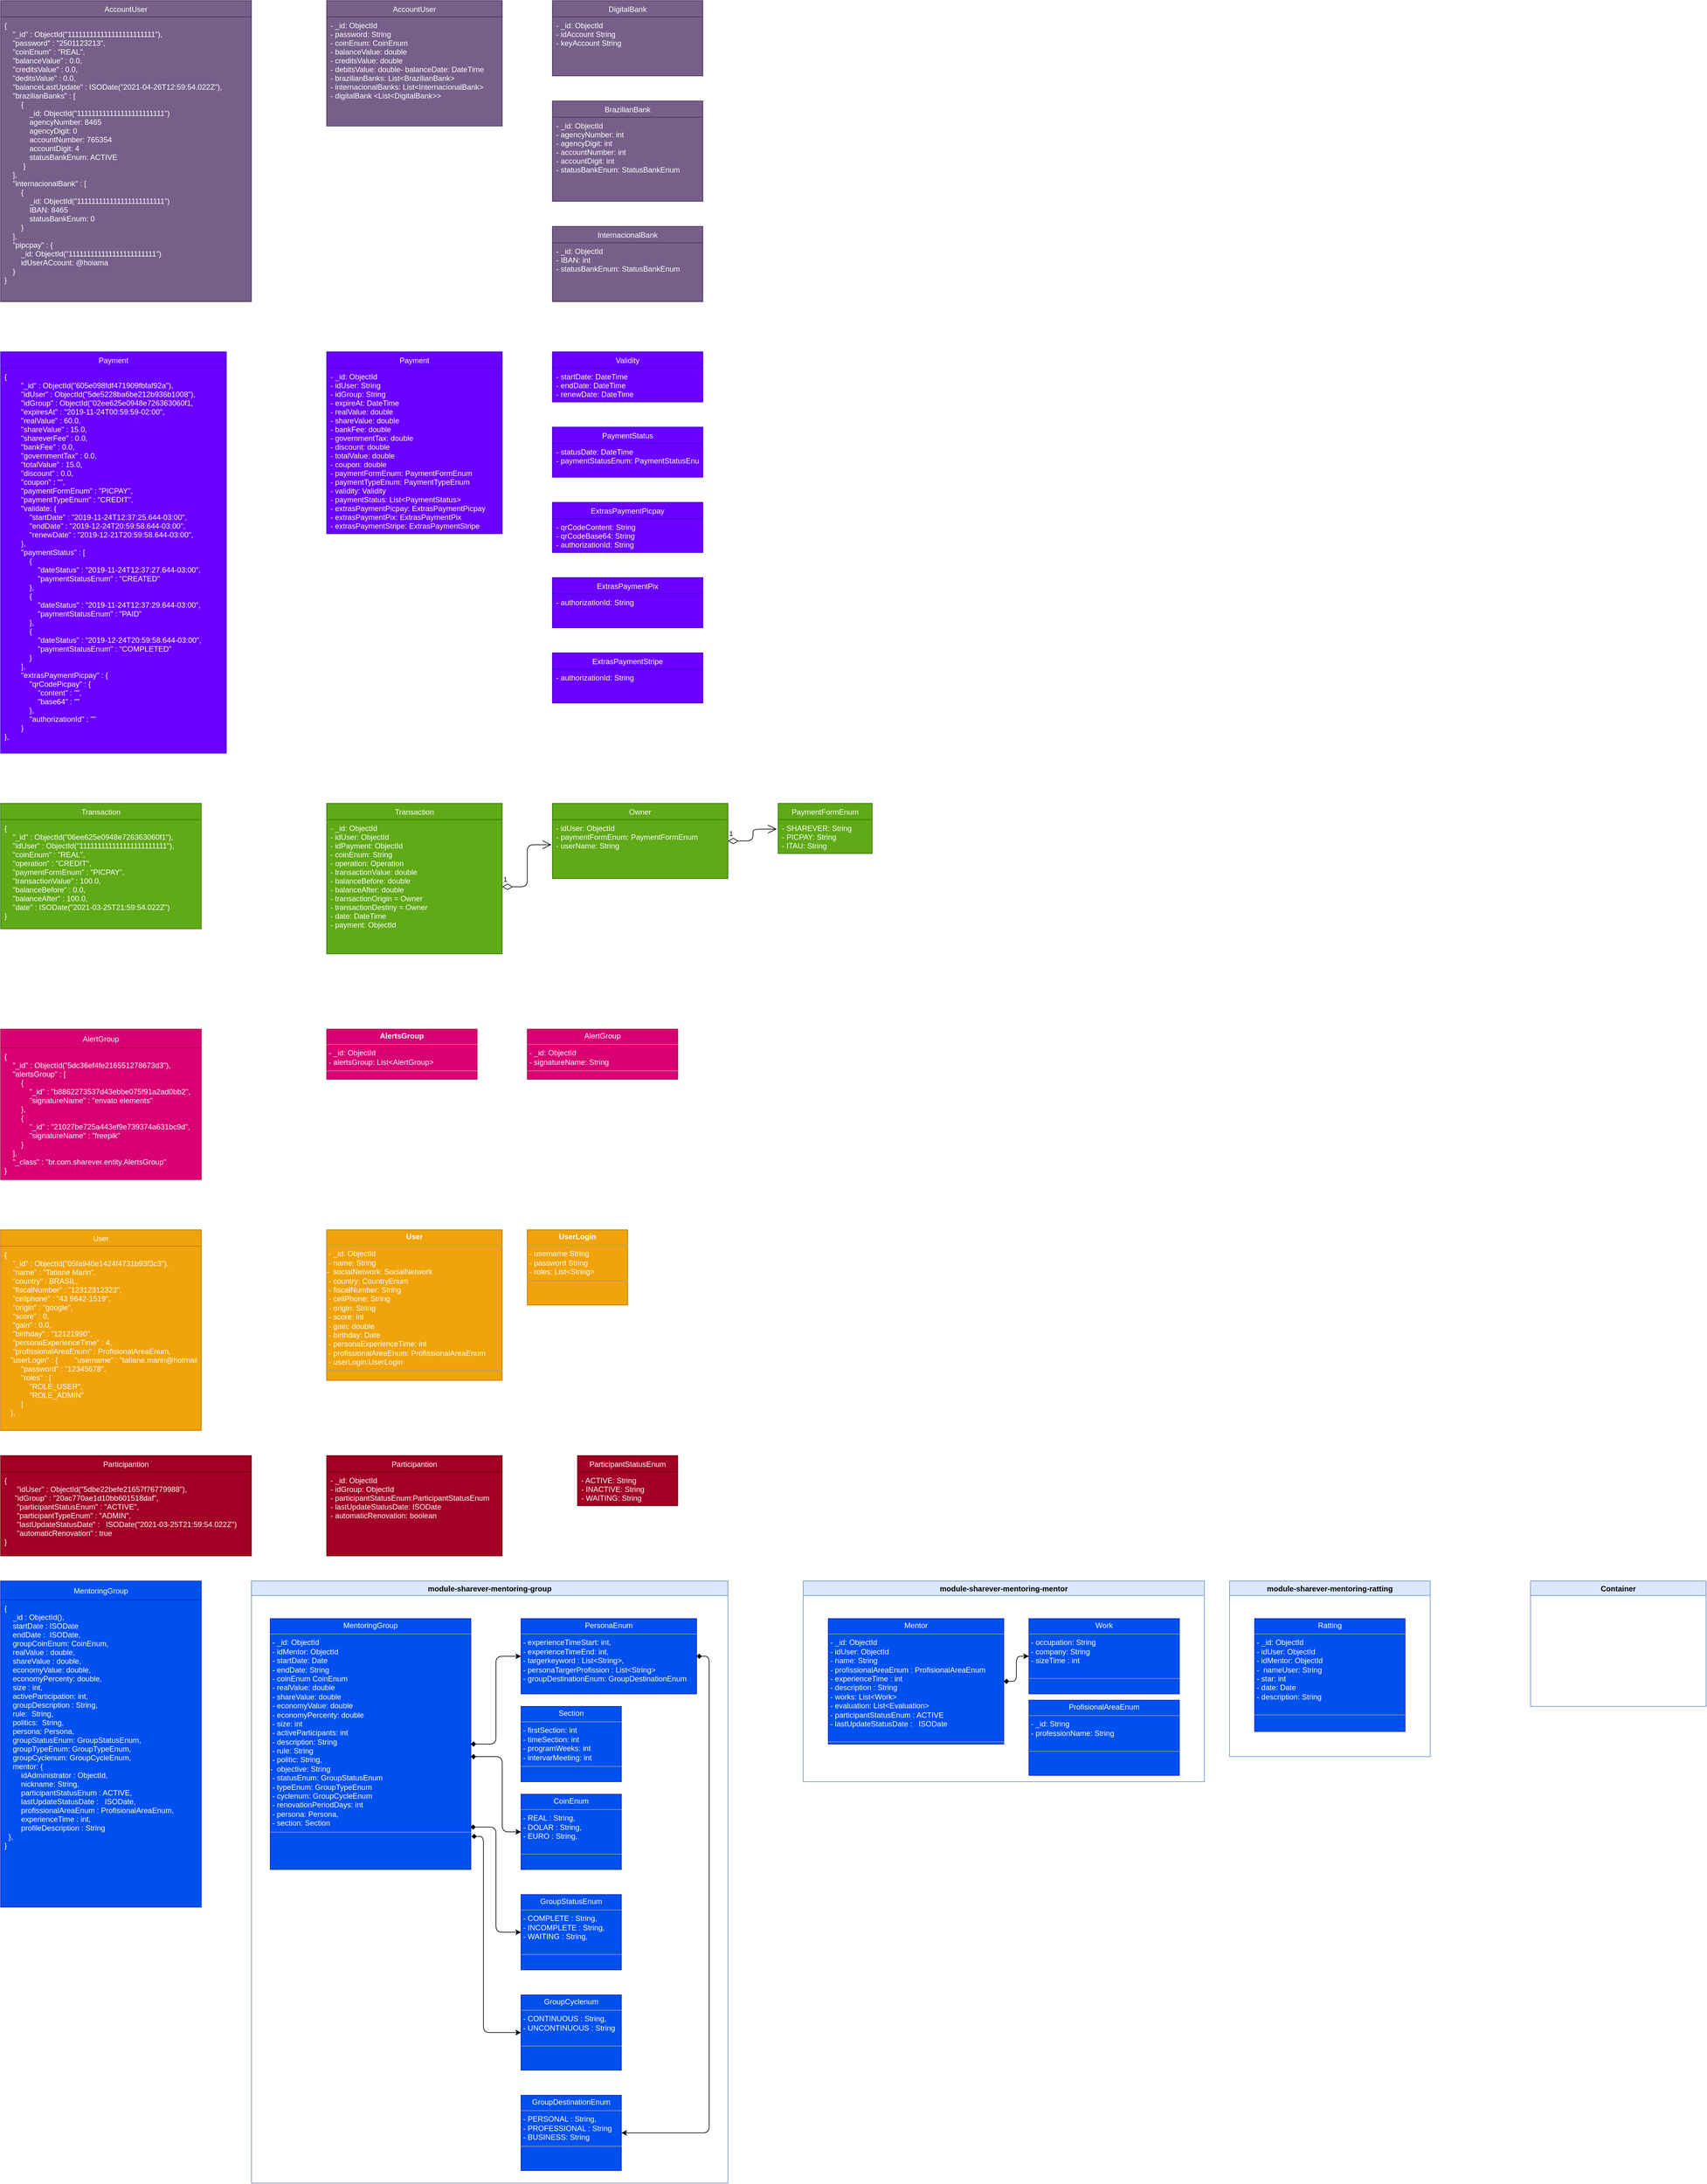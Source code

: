 <mxfile version="14.8.0" type="github" pages="5">
  <diagram id="R5Yf_dvTV1LNLPGPYoRF" name="Class  model">
    <mxGraphModel dx="2020" dy="5988" grid="1" gridSize="10" guides="1" tooltips="1" connect="1" arrows="1" fold="1" page="0" pageScale="1" pageWidth="827" pageHeight="1169" math="0" shadow="0">
      <root>
        <mxCell id="0" />
        <mxCell id="1" parent="0" />
        <mxCell id="xhqLD7hRG7JNmMdZJLBy-1" value="MentoringGroup" style="swimlane;fontStyle=0;childLayout=stackLayout;horizontal=1;startSize=30;fillColor=#0050ef;horizontalStack=0;resizeParent=1;resizeParentMax=0;resizeLast=0;collapsible=1;marginBottom=0;strokeColor=#001DBC;fontColor=#FFFFFF;" parent="1" vertex="1">
          <mxGeometry x="280" y="-2440" width="320" height="520" as="geometry" />
        </mxCell>
        <mxCell id="xhqLD7hRG7JNmMdZJLBy-2" value="{&#xa;    _id : ObjectId(),&#xa;    startDate : ISODate&#xa;    endDate :  ISODate,&#xa;    groupCoinEnum: CoinEnum,&#xa;    realValue : double,&#xa;    shareValue : double,&#xa;    economyValue: double,&#xa;    economyPercenty: double,&#xa;    size : int,&#xa;    activeParticipation: int,&#xa;    groupDescription : String,&#xa;    rule:  String,&#xa;    politics:  String,&#xa;    persona: Persona, &#xa;    groupStatusEnum: GroupStatusEnum,&#xa;    groupTypeEnum: GroupTypeEnum,&#xa;    groupCyclenum: GroupCycleEnum,&#xa;    mentor: {&#xa;        idAdministrator : ObjectId,&#xa;        nickname: String,&#xa;        participantStatusEnum : ACTIVE,&#xa;        lastUpdateStatusDate :   ISODate,&#xa;        profissionalAreaEnum : ProfisionalAreaEnum,&#xa;        experienceTime : int,&#xa;        profileDescription : String&#xa;  },&#xa;}" style="text;strokeColor=#001DBC;fillColor=#0050ef;align=left;verticalAlign=top;spacingLeft=4;spacingRight=4;overflow=hidden;rotatable=0;points=[[0,0.5],[1,0.5]];portConstraint=eastwest;fontSize=12;fontColor=#FFFFFF;" parent="xhqLD7hRG7JNmMdZJLBy-1" vertex="1">
          <mxGeometry y="30" width="320" height="490" as="geometry" />
        </mxCell>
        <mxCell id="FhULy9w84OcRE8oR_IiW-1" value="Participantion" style="swimlane;fontStyle=0;childLayout=stackLayout;horizontal=1;startSize=26;fillColor=#a20025;horizontalStack=0;resizeParent=1;resizeParentMax=0;resizeLast=0;collapsible=1;marginBottom=0;strokeColor=#6F0000;fontColor=#FFFFFF;" parent="1" vertex="1">
          <mxGeometry x="800" y="-2640" width="280" height="160" as="geometry" />
        </mxCell>
        <mxCell id="FhULy9w84OcRE8oR_IiW-2" value="- _id: ObjectId&#xa;- idGroup: ObjectId&#xa;- participantStatusEnum:ParticipantStatusEnum&#xa;- lastUpdateStatusDate: ISODate&#xa;- automaticRenovation: boolean&#xa;&#xa;" style="text;strokeColor=#6F0000;fillColor=#a20025;align=left;verticalAlign=top;spacingLeft=4;spacingRight=4;overflow=hidden;rotatable=0;points=[[0,0.5],[1,0.5]];portConstraint=eastwest;fontColor=#FFFFFF;" parent="FhULy9w84OcRE8oR_IiW-1" vertex="1">
          <mxGeometry y="26" width="280" height="134" as="geometry" />
        </mxCell>
        <mxCell id="GKEkoxBLuJh_9lcns5ZJ-1" value="AccountUser" style="swimlane;fontStyle=0;childLayout=stackLayout;horizontal=1;startSize=26;horizontalStack=0;resizeParent=1;resizeParentMax=0;resizeLast=0;collapsible=1;marginBottom=0;strokeColor=#432D57;fillColor=#76608a;fontColor=#FFFFFF;" parent="1" vertex="1">
          <mxGeometry x="800" y="-4960" width="280" height="200" as="geometry" />
        </mxCell>
        <mxCell id="GKEkoxBLuJh_9lcns5ZJ-2" value="- _id: ObjectId&#xa;- password: String&#xa;- coinEnum: CoinEnum&#xa;- balanceValue: double&#xa;- creditsValue: double &#xa;- debitsValue: double- balanceDate: DateTime&#xa;- brazilianBanks: List&lt;BrazilianBank&gt;&#xa;- internacionalBanks: List&lt;InternacionalBank&gt;&#xa;- digitalBank &lt;List&lt;DigitalBank&gt;&gt;&#xa;&#xa;" style="text;strokeColor=#432D57;align=left;verticalAlign=top;spacingLeft=4;spacingRight=4;overflow=hidden;rotatable=0;points=[[0,0.5],[1,0.5]];portConstraint=eastwest;fillColor=#76608a;fontColor=#FFFFFF;" parent="GKEkoxBLuJh_9lcns5ZJ-1" vertex="1">
          <mxGeometry y="26" width="280" height="174" as="geometry" />
        </mxCell>
        <mxCell id="GKEkoxBLuJh_9lcns5ZJ-3" value="DigitalBank" style="swimlane;fontStyle=0;childLayout=stackLayout;horizontal=1;startSize=26;horizontalStack=0;resizeParent=1;resizeParentMax=0;resizeLast=0;collapsible=1;marginBottom=0;strokeColor=#432D57;fillColor=#76608a;fontColor=#FFFFFF;" parent="1" vertex="1">
          <mxGeometry x="1160" y="-4960" width="240" height="120" as="geometry" />
        </mxCell>
        <mxCell id="GKEkoxBLuJh_9lcns5ZJ-4" value="- _id: ObjectId&#xa;- idAccount String&#xa;- keyAccount String&#xa;" style="text;strokeColor=#432D57;align=left;verticalAlign=top;spacingLeft=4;spacingRight=4;overflow=hidden;rotatable=0;points=[[0,0.5],[1,0.5]];portConstraint=eastwest;fillColor=#76608a;fontColor=#FFFFFF;" parent="GKEkoxBLuJh_9lcns5ZJ-3" vertex="1">
          <mxGeometry y="26" width="240" height="94" as="geometry" />
        </mxCell>
        <mxCell id="GKEkoxBLuJh_9lcns5ZJ-5" value="BrazilianBank" style="swimlane;fontStyle=0;childLayout=stackLayout;horizontal=1;startSize=26;horizontalStack=0;resizeParent=1;resizeParentMax=0;resizeLast=0;collapsible=1;marginBottom=0;strokeColor=#432D57;fillColor=#76608a;fontColor=#FFFFFF;" parent="1" vertex="1">
          <mxGeometry x="1160" y="-4800" width="240" height="160" as="geometry" />
        </mxCell>
        <mxCell id="GKEkoxBLuJh_9lcns5ZJ-6" value="- _id: ObjectId&#xa;- agencyNumber: int&#xa;- agencyDigit: int&#xa;- accountNumber: int&#xa;- accountDigit: int&#xa;- statusBankEnum: StatusBankEnum" style="text;strokeColor=#432D57;align=left;verticalAlign=top;spacingLeft=4;spacingRight=4;overflow=hidden;rotatable=0;points=[[0,0.5],[1,0.5]];portConstraint=eastwest;fillColor=#76608a;fontColor=#FFFFFF;" parent="GKEkoxBLuJh_9lcns5ZJ-5" vertex="1">
          <mxGeometry y="26" width="240" height="134" as="geometry" />
        </mxCell>
        <mxCell id="GKEkoxBLuJh_9lcns5ZJ-8" value="InternacionalBank" style="swimlane;fontStyle=0;childLayout=stackLayout;horizontal=1;startSize=26;horizontalStack=0;resizeParent=1;resizeParentMax=0;resizeLast=0;collapsible=1;marginBottom=0;strokeColor=#432D57;fillColor=#76608a;fontColor=#FFFFFF;" parent="1" vertex="1">
          <mxGeometry x="1160" y="-4600" width="240" height="120" as="geometry" />
        </mxCell>
        <mxCell id="GKEkoxBLuJh_9lcns5ZJ-9" value="- _id: ObjectId&#xa;- IBAN: int&#xa;- statusBankEnum: StatusBankEnum" style="text;strokeColor=#432D57;align=left;verticalAlign=top;spacingLeft=4;spacingRight=4;overflow=hidden;rotatable=0;points=[[0,0.5],[1,0.5]];portConstraint=eastwest;fillColor=#76608a;fontColor=#FFFFFF;" parent="GKEkoxBLuJh_9lcns5ZJ-8" vertex="1">
          <mxGeometry y="26" width="240" height="94" as="geometry" />
        </mxCell>
        <mxCell id="GKEkoxBLuJh_9lcns5ZJ-12" value="Payment" style="swimlane;fontStyle=0;childLayout=stackLayout;horizontal=1;startSize=26;fillColor=#6a00ff;horizontalStack=0;resizeParent=1;resizeParentMax=0;resizeLast=0;collapsible=1;marginBottom=0;strokeColor=#3700CC;fontColor=#FFFFFF;" parent="1" vertex="1">
          <mxGeometry x="800" y="-4400" width="280" height="290" as="geometry" />
        </mxCell>
        <mxCell id="GKEkoxBLuJh_9lcns5ZJ-13" value="- _id: ObjectId&#xa;- idUser: String&#xa;- idGroup: String&#xa;- expireAt: DateTime&#xa;- realValue: double&#xa;- shareValue: double&#xa;- bankFee: double&#xa;- governmentTax: double&#xa;- discount: double&#xa;- totalValue: double&#xa;- coupon: double&#xa;- paymentFormEnum: PaymentFormEnum&#xa;- paymentTypeEnum: PaymentTypeEnum&#xa;- validity: Validity&#xa;- paymentStatus: List&lt;PaymentStatus&gt;&#xa;- extrasPaymentPicpay: ExtrasPaymentPicpay&#xa;- extrasPaymentPix: ExtrasPaymentPix&#xa;- extrasPaymentStripe: ExtrasPaymentStripe" style="text;strokeColor=#3700CC;fillColor=#6a00ff;align=left;verticalAlign=top;spacingLeft=4;spacingRight=4;overflow=hidden;rotatable=0;points=[[0,0.5],[1,0.5]];portConstraint=eastwest;fontColor=#FFFFFF;" parent="GKEkoxBLuJh_9lcns5ZJ-12" vertex="1">
          <mxGeometry y="26" width="280" height="264" as="geometry" />
        </mxCell>
        <mxCell id="GKEkoxBLuJh_9lcns5ZJ-14" value="Validity" style="swimlane;fontStyle=0;childLayout=stackLayout;horizontal=1;startSize=26;fillColor=#6a00ff;horizontalStack=0;resizeParent=1;resizeParentMax=0;resizeLast=0;collapsible=1;marginBottom=0;strokeColor=#3700CC;fontColor=#FFFFFF;" parent="1" vertex="1">
          <mxGeometry x="1160" y="-4400" width="240" height="80" as="geometry" />
        </mxCell>
        <mxCell id="GKEkoxBLuJh_9lcns5ZJ-15" value="- startDate: DateTime&#xa;- endDate: DateTime&#xa;- renewDate: DateTime&#xa;" style="text;strokeColor=#3700CC;fillColor=#6a00ff;align=left;verticalAlign=top;spacingLeft=4;spacingRight=4;overflow=hidden;rotatable=0;points=[[0,0.5],[1,0.5]];portConstraint=eastwest;fontColor=#FFFFFF;" parent="GKEkoxBLuJh_9lcns5ZJ-14" vertex="1">
          <mxGeometry y="26" width="240" height="54" as="geometry" />
        </mxCell>
        <mxCell id="GKEkoxBLuJh_9lcns5ZJ-18" value="&#xa;PaymentStatus&#xa;" style="swimlane;fontStyle=0;childLayout=stackLayout;horizontal=1;startSize=26;fillColor=#6a00ff;horizontalStack=0;resizeParent=1;resizeParentMax=0;resizeLast=0;collapsible=1;marginBottom=0;strokeColor=#3700CC;fontColor=#FFFFFF;" parent="1" vertex="1">
          <mxGeometry x="1160" y="-4280" width="240" height="80" as="geometry" />
        </mxCell>
        <mxCell id="GKEkoxBLuJh_9lcns5ZJ-19" value="- statusDate: DateTime&#xa;- paymentStatusEnum: PaymentStatusEnum&#xa;" style="text;strokeColor=#3700CC;fillColor=#6a00ff;align=left;verticalAlign=top;spacingLeft=4;spacingRight=4;overflow=hidden;rotatable=0;points=[[0,0.5],[1,0.5]];portConstraint=eastwest;fontColor=#FFFFFF;" parent="GKEkoxBLuJh_9lcns5ZJ-18" vertex="1">
          <mxGeometry y="26" width="240" height="54" as="geometry" />
        </mxCell>
        <mxCell id="GKEkoxBLuJh_9lcns5ZJ-20" value="ExtrasPaymentPicpay" style="swimlane;fontStyle=0;childLayout=stackLayout;horizontal=1;startSize=26;fillColor=#6a00ff;horizontalStack=0;resizeParent=1;resizeParentMax=0;resizeLast=0;collapsible=1;marginBottom=0;strokeColor=#3700CC;fontColor=#FFFFFF;" parent="1" vertex="1">
          <mxGeometry x="1160" y="-4160" width="240" height="80" as="geometry" />
        </mxCell>
        <mxCell id="GKEkoxBLuJh_9lcns5ZJ-21" value="- qrCodeContent: String&#xa;- qrCodeBase64: String&#xa;- authorizationId: String&#xa;" style="text;strokeColor=#3700CC;fillColor=#6a00ff;align=left;verticalAlign=top;spacingLeft=4;spacingRight=4;overflow=hidden;rotatable=0;points=[[0,0.5],[1,0.5]];portConstraint=eastwest;fontColor=#FFFFFF;" parent="GKEkoxBLuJh_9lcns5ZJ-20" vertex="1">
          <mxGeometry y="26" width="240" height="54" as="geometry" />
        </mxCell>
        <mxCell id="GKEkoxBLuJh_9lcns5ZJ-22" value="ExtrasPaymentPix" style="swimlane;fontStyle=0;childLayout=stackLayout;horizontal=1;startSize=26;fillColor=#6a00ff;horizontalStack=0;resizeParent=1;resizeParentMax=0;resizeLast=0;collapsible=1;marginBottom=0;strokeColor=#3700CC;fontColor=#FFFFFF;" parent="1" vertex="1">
          <mxGeometry x="1160" y="-4040" width="240" height="80" as="geometry" />
        </mxCell>
        <mxCell id="GKEkoxBLuJh_9lcns5ZJ-23" value="- authorizationId: String&#xa;" style="text;strokeColor=#3700CC;fillColor=#6a00ff;align=left;verticalAlign=top;spacingLeft=4;spacingRight=4;overflow=hidden;rotatable=0;points=[[0,0.5],[1,0.5]];portConstraint=eastwest;fontColor=#FFFFFF;" parent="GKEkoxBLuJh_9lcns5ZJ-22" vertex="1">
          <mxGeometry y="26" width="240" height="54" as="geometry" />
        </mxCell>
        <mxCell id="GKEkoxBLuJh_9lcns5ZJ-24" value="ExtrasPaymentStripe" style="swimlane;fontStyle=0;childLayout=stackLayout;horizontal=1;startSize=26;fillColor=#6a00ff;horizontalStack=0;resizeParent=1;resizeParentMax=0;resizeLast=0;collapsible=1;marginBottom=0;strokeColor=#3700CC;fontColor=#FFFFFF;" parent="1" vertex="1">
          <mxGeometry x="1160" y="-3920" width="240" height="80" as="geometry" />
        </mxCell>
        <mxCell id="GKEkoxBLuJh_9lcns5ZJ-25" value="- authorizationId: String&#xa;" style="text;strokeColor=#3700CC;fillColor=#6a00ff;align=left;verticalAlign=top;spacingLeft=4;spacingRight=4;overflow=hidden;rotatable=0;points=[[0,0.5],[1,0.5]];portConstraint=eastwest;fontColor=#FFFFFF;" parent="GKEkoxBLuJh_9lcns5ZJ-24" vertex="1">
          <mxGeometry y="26" width="240" height="54" as="geometry" />
        </mxCell>
        <mxCell id="GKEkoxBLuJh_9lcns5ZJ-26" value="Transaction" style="swimlane;fontStyle=0;childLayout=stackLayout;horizontal=1;startSize=26;fillColor=#60a917;horizontalStack=0;resizeParent=1;resizeParentMax=0;resizeLast=0;collapsible=1;marginBottom=0;strokeColor=#2D7600;fontColor=#FFFFFF;" parent="1" vertex="1">
          <mxGeometry x="800" y="-3680" width="280" height="240" as="geometry" />
        </mxCell>
        <mxCell id="GKEkoxBLuJh_9lcns5ZJ-27" value="- _id: ObjectId&#xa;- idUser: ObjectId&#xa;- idPayment: ObjectId&#xa;- coinEnum: String&#xa;- operation: Operation&#xa;- transactionValue: double&#xa;- balanceBefore: double&#xa;- balanceAfter: double&#xa;- transactionOrigin = Owner &#xa;- transactionDestiny = Owner&#xa;- date: DateTime&#xa;- payment: ObjectId&#xa;&#xa;" style="text;strokeColor=#2D7600;fillColor=#60a917;align=left;verticalAlign=top;spacingLeft=4;spacingRight=4;overflow=hidden;rotatable=0;points=[[0,0.5],[1,0.5]];portConstraint=eastwest;fontColor=#FFFFFF;" parent="GKEkoxBLuJh_9lcns5ZJ-26" vertex="1">
          <mxGeometry y="26" width="280" height="214" as="geometry" />
        </mxCell>
        <mxCell id="YfpZ8lNsi_HrbTcSNGzq-5" value="&lt;p style=&quot;margin: 0px ; margin-top: 4px ; text-align: center&quot;&gt;&lt;b&gt;User&lt;/b&gt;&lt;/p&gt;&lt;hr size=&quot;1&quot;&gt;&amp;nbsp;- _id: ObjectId&lt;br&gt;&lt;div&gt;&amp;nbsp;- name: String&lt;/div&gt;&lt;div&gt;-&amp;nbsp; socialNetwork: SocialNetwork&lt;/div&gt;&lt;div&gt;&amp;nbsp;- country: CountryEnum&lt;br&gt;&lt;/div&gt;&lt;div&gt;&amp;nbsp;- fiscalNumber: String&lt;/div&gt;&lt;div&gt;&amp;nbsp;- cellPhone: String&lt;/div&gt;&lt;div&gt;&amp;nbsp;- origin: String&lt;/div&gt;&lt;div&gt;&amp;nbsp;- score: int&lt;/div&gt;&lt;div&gt;&amp;nbsp;- gain: double&lt;/div&gt;&lt;div&gt;&amp;nbsp;- birthday: Date&lt;/div&gt;&lt;div&gt;&amp;nbsp;- personaExperienceTime: int&lt;/div&gt;&lt;div&gt;&amp;nbsp;- profissionalAreaEnum: ProfissionalAreaEnum&lt;/div&gt;&amp;nbsp;- userLogin:UserLogin&lt;hr size=&quot;1&quot;&gt;" style="verticalAlign=top;align=left;overflow=fill;fontSize=12;fontFamily=Helvetica;html=1;fillColor=#f0a30a;strokeColor=#BD7000;fontColor=#FFFFFF;" parent="1" vertex="1">
          <mxGeometry x="800" y="-3000" width="280" height="240" as="geometry" />
        </mxCell>
        <mxCell id="ZUdSffwWtzlrZSRywzxZ-7" value="Transaction" style="swimlane;fontStyle=0;childLayout=stackLayout;horizontal=1;startSize=26;fillColor=#60a917;horizontalStack=0;resizeParent=1;resizeParentMax=0;resizeLast=0;collapsible=1;marginBottom=0;strokeColor=#2D7600;fontColor=#FFFFFF;" parent="1" vertex="1">
          <mxGeometry x="280" y="-3680" width="320" height="200" as="geometry" />
        </mxCell>
        <mxCell id="ZUdSffwWtzlrZSRywzxZ-8" value="{&#xa;    &quot;_id&quot; : ObjectId(&quot;06ee625e0948e726363060f1&quot;),&#xa;    &quot;idUser&quot; : ObjectId(&quot;111111111111111111111111&quot;),&#xa;    &quot;coinEnum&quot; : &quot;REAL&quot;,&#xa;    &quot;operation&quot; : &quot;CREDIT&quot;,&#xa;    &quot;paymentFormEnum&quot; : &quot;PICPAY&quot;,&#xa;    &quot;transactionValue&quot; : 100.0,&#xa;    &quot;balanceBefore&quot; : 0.0,&#xa;    &quot;balanceAfter&quot; : 100.0,&#xa;    &quot;date&quot; : ISODate(&quot;2021-03-25T21:59:54.022Z&quot;)&#xa;}" style="text;strokeColor=#2D7600;fillColor=#60a917;align=left;verticalAlign=top;spacingLeft=4;spacingRight=4;overflow=hidden;rotatable=0;points=[[0,0.5],[1,0.5]];portConstraint=eastwest;fontSize=12;fontColor=#FFFFFF;" parent="ZUdSffwWtzlrZSRywzxZ-7" vertex="1">
          <mxGeometry y="26" width="320" height="174" as="geometry" />
        </mxCell>
        <mxCell id="ZUdSffwWtzlrZSRywzxZ-9" value="AccountUser" style="swimlane;fontStyle=0;childLayout=stackLayout;horizontal=1;startSize=26;fillColor=#76608a;horizontalStack=0;resizeParent=1;resizeParentMax=0;resizeLast=0;collapsible=1;marginBottom=0;strokeColor=#432D57;fontColor=#FFFFFF;" parent="1" vertex="1">
          <mxGeometry x="280" y="-4960" width="400" height="480" as="geometry" />
        </mxCell>
        <mxCell id="ZUdSffwWtzlrZSRywzxZ-10" value="{&#xa;    &quot;_id&quot; : ObjectId(&quot;111111111111111111111111&quot;),&#xa;    &quot;password&quot; : &quot;2501123213&quot;,&#xa;    &quot;coinEnum&quot; : &quot;REAL&quot;,&#xa;    &quot;balanceValue&quot; : 0.0,&#xa;    &quot;creditsValue&quot; : 0.0,&#xa;    &quot;deditsValue&quot; : 0.0,  &#xa;    &quot;balanceLastUpdate&quot; : ISODate(&quot;2021-04-26T12:59:54.022Z&quot;),&#xa;    &quot;brazilianBanks&quot; : [&#xa;        {&#xa;            _id: ObjectId(&quot;111111111111111111111111&quot;)&#xa;            agencyNumber: 8465&#xa;            agencyDigit: 0&#xa;            accountNumber: 765354&#xa;            accountDigit: 4&#xa;            statusBankEnum: ACTIVE&#xa;         }&#xa;    ],&#xa;    &quot;internacionalBank&quot; : [&#xa;        {&#xa;            _id: ObjectId(&quot;111111111111111111111111&quot;)&#xa;            IBAN: 8465&#xa;            statusBankEnum: 0&#xa;        }&#xa;    ],   &#xa;    &quot;pipcpay&quot; : {&#xa;        _id: ObjectId(&quot;111111111111111111111111&quot;)&#xa;        idUserACcount: @hoiama&#xa;    }&#xa;}" style="text;strokeColor=#432D57;fillColor=#76608a;align=left;verticalAlign=top;spacingLeft=4;spacingRight=4;overflow=hidden;rotatable=0;points=[[0,0.5],[1,0.5]];portConstraint=eastwest;fontSize=12;fontColor=#FFFFFF;" parent="ZUdSffwWtzlrZSRywzxZ-9" vertex="1">
          <mxGeometry y="26" width="400" height="454" as="geometry" />
        </mxCell>
        <mxCell id="ZUdSffwWtzlrZSRywzxZ-17" value="Payment" style="swimlane;fontStyle=0;childLayout=stackLayout;horizontal=1;startSize=26;fillColor=#6a00ff;horizontalStack=0;resizeParent=1;resizeParentMax=0;resizeLast=0;collapsible=1;marginBottom=0;strokeColor=#3700CC;fontColor=#FFFFFF;" parent="1" vertex="1">
          <mxGeometry x="280" y="-4400" width="360" height="640" as="geometry" />
        </mxCell>
        <mxCell id="ZUdSffwWtzlrZSRywzxZ-18" value="{&#xa;        &quot;_id&quot; : ObjectId(&quot;605e098fdf471909fbfaf92a&quot;),&#xa;        &quot;idUser&quot; : ObjectId(&quot;5de5228ba6be212b936b1008&quot;),&#xa;        &quot;idGroup&quot; : ObjectId(&quot;02ee625e0948e726363060f1,&#xa;        &quot;expiresAt&quot; : &quot;2019-11-24T00:59:59-02:00&quot;,&#xa;        &quot;realValue&quot; : 60.0,&#xa;        &quot;shareValue&quot; : 15.0,&#xa;        &quot;shareverFee&quot; : 0.0,&#xa;        &quot;bankFee&quot; : 0.0,&#xa;        &quot;governmentTax&quot; : 0.0,&#xa;        &quot;totalValue&quot; : 15.0,&#xa;        &quot;discount&quot; : 0.0,&#xa;        &quot;coupon&quot; : &quot;&quot;,&#xa;        &quot;paymentFormEnum&quot; : &quot;PICPAY&quot;,&#xa;        &quot;paymentTypeEnum&quot; : &quot;CREDIT&quot;,&#xa;        &quot;validate: {&#xa;            &quot;startDate&quot; : &quot;2019-11-24T12:37:25.644-03:00&quot;,&#xa;            &quot;endDate&quot; : &quot;2019-12-24T20:59:58.644-03:00&quot;,&#xa;            &quot;renewDate&quot; : &quot;2019-12-21T20:59:58.644-03:00&quot;,&#xa;        },&#xa;        &quot;paymentStatus&quot; : [           &#xa;            {&#xa;                &quot;dateStatus&quot; : &quot;2019-11-24T12:37:27.644-03:00&quot;,&#xa;                &quot;paymentStatusEnum&quot; : &quot;CREATED&quot;&#xa;            },&#xa;            {&#xa;                &quot;dateStatus&quot; : &quot;2019-11-24T12:37:29.644-03:00&quot;,&#xa;                &quot;paymentStatusEnum&quot; : &quot;PAID&quot;&#xa;            },&#xa;            {&#xa;                &quot;dateStatus&quot; : &quot;2019-12-24T20:59:58.644-03:00&quot;,&#xa;                &quot;paymentStatusEnum&quot; : &quot;COMPLETED&quot;&#xa;            }&#xa;        ],&#xa;        &quot;extrasPaymentPicpay&quot; : {&#xa;            &quot;qrCodePicpay&quot; : {&#xa;                &quot;content&quot; : &quot;&quot;,&#xa;                &quot;base64&quot; : &quot;&quot;&#xa;            },&#xa;            &quot;authorizationId&quot; : &quot;&quot;&#xa;        }&#xa;}," style="text;strokeColor=#3700CC;fillColor=#6a00ff;align=left;verticalAlign=top;spacingLeft=4;spacingRight=4;overflow=hidden;rotatable=0;points=[[0,0.5],[1,0.5]];portConstraint=eastwest;fontSize=12;fontColor=#FFFFFF;" parent="ZUdSffwWtzlrZSRywzxZ-17" vertex="1">
          <mxGeometry y="26" width="360" height="614" as="geometry" />
        </mxCell>
        <mxCell id="ZUdSffwWtzlrZSRywzxZ-27" value="User" style="swimlane;fontStyle=0;childLayout=stackLayout;horizontal=1;startSize=26;fillColor=#f0a30a;horizontalStack=0;resizeParent=1;resizeParentMax=0;resizeLast=0;collapsible=1;marginBottom=0;strokeColor=#BD7000;fontColor=#FFFFFF;" parent="1" vertex="1">
          <mxGeometry x="280" y="-3000" width="320" height="320" as="geometry" />
        </mxCell>
        <mxCell id="ZUdSffwWtzlrZSRywzxZ-28" value="{&#xa;    &quot;_id&quot; : ObjectId(&quot;05fa940e1424f4731b93f3c3&quot;),&#xa;    &quot;name&quot; : &quot;Tatiane Marin&quot;,&#xa;    &quot;country&quot; : BRASIL,&#xa;    &quot;fiscalNumber&quot; : &quot;12312312323&quot;,&#xa;    &quot;cellphone&quot; : &quot;43 9642-1519&quot;,&#xa;    &quot;origin&quot; : &quot;google&quot;,&#xa;    &quot;score&quot; : 0,&#xa;    &quot;gain&quot; : 0.0,&#xa;    &quot;birthday&quot; : &quot;12121990&quot;,&#xa;    &quot;personaExperienceTime&quot; : 4,&#xa;    &quot;profissionalAreaEnum&quot; : ProfisionalAreaEnum,&#xa;   &quot;userLogin&quot; : {        &quot;username&quot; : &quot;tatiane.marin@hotmail.com&quot;,&#xa;        &quot;password&quot; : &quot;12345678&quot;,&#xa;        &quot;roles&quot; : [ &#xa;            &quot;ROLE_USER&quot;,&#xa;            &quot;ROLE_ADMIN&quot;&#xa;        ] &#xa;   }," style="text;strokeColor=#BD7000;fillColor=#f0a30a;align=left;verticalAlign=top;spacingLeft=4;spacingRight=4;overflow=hidden;rotatable=0;points=[[0,0.5],[1,0.5]];portConstraint=eastwest;fontSize=12;fontColor=#FFFFFF;" parent="ZUdSffwWtzlrZSRywzxZ-27" vertex="1">
          <mxGeometry y="26" width="320" height="294" as="geometry" />
        </mxCell>
        <mxCell id="ZUdSffwWtzlrZSRywzxZ-29" value="Participantion" style="swimlane;fontStyle=0;childLayout=stackLayout;horizontal=1;startSize=26;fillColor=#a20025;horizontalStack=0;resizeParent=1;resizeParentMax=0;resizeLast=0;collapsible=1;marginBottom=0;strokeColor=#6F0000;fontColor=#FFFFFF;" parent="1" vertex="1">
          <mxGeometry x="280" y="-2640" width="400" height="160" as="geometry" />
        </mxCell>
        <mxCell id="ZUdSffwWtzlrZSRywzxZ-30" value="{&#xa;      &quot;idUser&quot; : ObjectId(&quot;5dbe22befe21657f76779988&quot;),&#xa;     &quot;idGroup&quot; : &quot;20ac770ae1d10bb601518daf&quot;,&#xa;      &quot;participantStatusEnum&quot; : &quot;ACTIVE&quot;,&#xa;      &quot;participantTypeEnum&quot; : &quot;ADMIN&quot;,&#xa;      &quot;lastUpdateStatusDate&quot; :   ISODate(&quot;2021-03-25T21:59:54.022Z&quot;)&#xa;      &quot;automaticRenovation&quot; : true&#xa;} " style="text;strokeColor=#6F0000;fillColor=#a20025;align=left;verticalAlign=top;spacingLeft=4;spacingRight=4;overflow=hidden;rotatable=0;points=[[0,0.5],[1,0.5]];portConstraint=eastwest;fontSize=12;fontColor=#FFFFFF;" parent="ZUdSffwWtzlrZSRywzxZ-29" vertex="1">
          <mxGeometry y="26" width="400" height="134" as="geometry" />
        </mxCell>
        <mxCell id="HfgNnB3rh0BBW_vbnc7k-1" value="AlertGroup" style="swimlane;fontStyle=0;childLayout=stackLayout;horizontal=1;startSize=30;fillColor=#d80073;horizontalStack=0;resizeParent=1;resizeParentMax=0;resizeLast=0;collapsible=1;marginBottom=0;strokeColor=#A50040;fontColor=#FFFFFF;" parent="1" vertex="1">
          <mxGeometry x="280" y="-3320" width="320" height="240" as="geometry" />
        </mxCell>
        <mxCell id="HfgNnB3rh0BBW_vbnc7k-2" value="{&#xa;    &quot;_id&quot; : ObjectId(&quot;5dc36ef4fe216551278673d3&quot;),&#xa;    &quot;alertsGroup&quot; : [ &#xa;        {&#xa;            &quot;_id&quot; : &quot;b8862273537d43ebbe075f91a2ad0bb2&quot;,&#xa;            &quot;signatureName&quot; : &quot;envato elements&quot;&#xa;        }, &#xa;        {&#xa;            &quot;_id&quot; : &quot;21027be725a443ef9e739374a631bc9d&quot;,&#xa;            &quot;signatureName&quot; : &quot;freepik&quot;&#xa;        }&#xa;    ],&#xa;    &quot;_class&quot; : &quot;br.com.sharever.entity.AlertsGroup&quot;&#xa;}" style="text;strokeColor=#A50040;fillColor=#d80073;align=left;verticalAlign=top;spacingLeft=4;spacingRight=4;overflow=hidden;rotatable=0;points=[[0,0.5],[1,0.5]];portConstraint=eastwest;fontSize=12;fontColor=#FFFFFF;" parent="HfgNnB3rh0BBW_vbnc7k-1" vertex="1">
          <mxGeometry y="30" width="320" height="210" as="geometry" />
        </mxCell>
        <mxCell id="HfgNnB3rh0BBW_vbnc7k-3" value="&lt;p style=&quot;margin: 0px ; margin-top: 4px ; text-align: center&quot;&gt;&lt;b&gt;AlertsGroup&lt;/b&gt;&lt;/p&gt;&lt;hr size=&quot;1&quot;&gt;&lt;div&gt;&amp;nbsp;- _id: ObjectId&lt;/div&gt;&amp;nbsp;- alertsGroup: List&amp;lt;AlertGroup&amp;gt;&lt;br&gt;&lt;hr size=&quot;1&quot;&gt;" style="verticalAlign=top;align=left;overflow=fill;fontSize=12;fontFamily=Helvetica;html=1;fillColor=#d80073;strokeColor=#A50040;fontColor=#FFFFFF;" parent="1" vertex="1">
          <mxGeometry x="800" y="-3320" width="240" height="80" as="geometry" />
        </mxCell>
        <mxCell id="HfgNnB3rh0BBW_vbnc7k-4" value="&lt;p style=&quot;margin: 0px ; margin-top: 4px ; text-align: center&quot;&gt;AlertGroup&lt;/p&gt;&lt;hr size=&quot;1&quot;&gt;&amp;nbsp;- _id: ObjectId&lt;br&gt;&lt;div&gt;&amp;nbsp;- signatureName: String&lt;/div&gt;&lt;hr size=&quot;1&quot;&gt;" style="verticalAlign=top;align=left;overflow=fill;fontSize=12;fontFamily=Helvetica;html=1;fillColor=#d80073;strokeColor=#A50040;fontColor=#FFFFFF;" parent="1" vertex="1">
          <mxGeometry x="1120" y="-3320" width="240" height="80" as="geometry" />
        </mxCell>
        <mxCell id="n4LQRaQf78NkJXURVptE-1" value="&lt;p style=&quot;margin: 0px ; margin-top: 4px ; text-align: center&quot;&gt;&lt;b&gt;UserLogin&lt;/b&gt;&lt;/p&gt;&lt;hr size=&quot;1&quot;&gt;&lt;div&gt;&amp;nbsp;- username String&lt;/div&gt;&lt;div&gt;&amp;nbsp;- password String&lt;/div&gt;&lt;div&gt;&amp;nbsp;- roles: List&amp;lt;String&amp;gt;&lt;br&gt;&lt;/div&gt;&lt;hr size=&quot;1&quot;&gt;" style="verticalAlign=top;align=left;overflow=fill;fontSize=12;fontFamily=Helvetica;html=1;fillColor=#f0a30a;strokeColor=#BD7000;fontColor=#FFFFFF;" parent="1" vertex="1">
          <mxGeometry x="1120" y="-3000" width="160" height="120" as="geometry" />
        </mxCell>
        <mxCell id="Y5IZ2XeZiBqb6BeWuaZv-1" value="ParticipantStatusEnum" style="swimlane;fontStyle=0;childLayout=stackLayout;horizontal=1;startSize=26;fillColor=#a20025;horizontalStack=0;resizeParent=1;resizeParentMax=0;resizeLast=0;collapsible=1;marginBottom=0;strokeColor=#6F0000;fontColor=#FFFFFF;" parent="1" vertex="1">
          <mxGeometry x="1200" y="-2640" width="160" height="80" as="geometry" />
        </mxCell>
        <mxCell id="Y5IZ2XeZiBqb6BeWuaZv-2" value="- ACTIVE: String&#xa;- INACTIVE: String&#xa;- WAITING: String&#xa;&#xa;" style="text;strokeColor=#6F0000;fillColor=#a20025;align=left;verticalAlign=top;spacingLeft=4;spacingRight=4;overflow=hidden;rotatable=0;points=[[0,0.5],[1,0.5]];portConstraint=eastwest;fontColor=#FFFFFF;" parent="Y5IZ2XeZiBqb6BeWuaZv-1" vertex="1">
          <mxGeometry y="26" width="160" height="54" as="geometry" />
        </mxCell>
        <mxCell id="Y5IZ2XeZiBqb6BeWuaZv-14" value="module-sharever-mentoring-group" style="swimlane;fillColor=#dae8fc;strokeColor=#6c8ebf;swimlaneFillColor=#FFFFFF;rounded=0;shadow=0;labelBackgroundColor=none;" parent="1" vertex="1">
          <mxGeometry x="680" y="-2440" width="760" height="960" as="geometry" />
        </mxCell>
        <mxCell id="YfpZ8lNsi_HrbTcSNGzq-1" value="&lt;p style=&quot;margin: 0px ; margin-top: 4px ; text-align: center&quot;&gt;MentoringGroup&lt;/p&gt;&lt;hr size=&quot;1&quot;&gt;&lt;div&gt;&amp;nbsp;- _id: ObjectId&lt;/div&gt;&lt;div&gt;&lt;div&gt;&amp;nbsp;- idMentor: ObjectId&lt;/div&gt;&lt;/div&gt;&amp;nbsp;- startDate: Date&lt;br&gt;&lt;div&gt;&amp;nbsp;- endDate: String&lt;/div&gt;&lt;div&gt;&amp;nbsp;- coinEnum CoinEnum&lt;/div&gt;&lt;div&gt;&amp;nbsp;- realValue: double&lt;/div&gt;&lt;div&gt;&amp;nbsp;- shareValue: double&lt;/div&gt;&amp;nbsp;- economyValue: double&lt;br&gt;&lt;div&gt;&amp;nbsp;- economyPercenty: double&lt;/div&gt;&lt;div&gt;&lt;div&gt;&amp;nbsp;- size: int&lt;/div&gt;&lt;/div&gt;&lt;div&gt;&amp;nbsp;- activeParticipants: int&lt;/div&gt;&lt;div&gt;&amp;nbsp;- description: String&lt;/div&gt;&lt;div&gt;&amp;nbsp;- rule: String&lt;/div&gt;&lt;div&gt;&amp;nbsp;- politic: String,&lt;/div&gt;&lt;div&gt;-&amp;nbsp; objective: String&lt;/div&gt;&lt;div&gt;&amp;nbsp;- statusEnum: GroupStatusEnum&lt;br&gt;&amp;nbsp;- typeEnum: GroupTypeEnum&lt;br&gt;&amp;nbsp;- cyclenum: GroupCycleEnum&lt;/div&gt;&lt;div&gt;&amp;nbsp;- renovationPeriodDays: int&lt;/div&gt;&lt;div&gt;&amp;nbsp;- persona: Persona, &lt;/div&gt;&amp;nbsp;- section: Section&lt;br&gt;&lt;hr size=&quot;1&quot;&gt;" style="verticalAlign=top;align=left;overflow=fill;fontSize=12;fontFamily=Helvetica;html=1;fillColor=#0050ef;strokeColor=#001DBC;fontColor=#FFFFFF;" parent="Y5IZ2XeZiBqb6BeWuaZv-14" vertex="1">
          <mxGeometry x="30" y="60" width="320" height="400" as="geometry" />
        </mxCell>
        <mxCell id="k8eBHi9CZ5N-f-aitZVQ-1" value="&lt;p style=&quot;margin: 0px ; margin-top: 4px ; text-align: center&quot;&gt;GroupStatusEnum&lt;/p&gt;&lt;hr size=&quot;1&quot;&gt;&lt;div&gt;&amp;nbsp;- COMPLETE : String,&lt;/div&gt;&lt;div&gt;&amp;nbsp;- INCOMPLETE : String,&lt;/div&gt;&lt;div&gt;&amp;nbsp;- WAITING : String,&lt;/div&gt;&lt;br&gt;&lt;hr size=&quot;1&quot;&gt;" style="verticalAlign=top;align=left;overflow=fill;fontSize=12;fontFamily=Helvetica;html=1;fillColor=#0050ef;strokeColor=#001DBC;fontColor=#FFFFFF;" parent="Y5IZ2XeZiBqb6BeWuaZv-14" vertex="1">
          <mxGeometry x="430" y="500" width="160" height="120" as="geometry" />
        </mxCell>
        <mxCell id="k8eBHi9CZ5N-f-aitZVQ-2" value="&lt;p style=&quot;margin: 0px ; margin-top: 4px ; text-align: center&quot;&gt;GroupCyclenum&lt;/p&gt;&lt;hr size=&quot;1&quot;&gt;&lt;div&gt;&amp;nbsp;- CONTINUOUS : String,&lt;/div&gt;&lt;div&gt;&amp;nbsp;- UNCONTINUOUS : String&lt;/div&gt;&lt;br&gt;&lt;hr size=&quot;1&quot;&gt;" style="verticalAlign=top;align=left;overflow=fill;fontSize=12;fontFamily=Helvetica;html=1;fillColor=#0050ef;strokeColor=#001DBC;fontColor=#FFFFFF;" parent="Y5IZ2XeZiBqb6BeWuaZv-14" vertex="1">
          <mxGeometry x="430" y="660" width="160" height="120" as="geometry" />
        </mxCell>
        <mxCell id="k8eBHi9CZ5N-f-aitZVQ-3" value="&lt;p style=&quot;margin: 0px ; margin-top: 4px ; text-align: center&quot;&gt;CoinEnum&lt;/p&gt;&lt;hr size=&quot;1&quot;&gt;&lt;div&gt;&amp;nbsp;- REAL : String,&lt;/div&gt;&lt;div&gt;&amp;nbsp;- DOLAR : String,&lt;/div&gt;&lt;div&gt;&amp;nbsp;- EURO : String,&lt;/div&gt;&lt;br&gt;&lt;hr size=&quot;1&quot;&gt;" style="verticalAlign=top;align=left;overflow=fill;fontSize=12;fontFamily=Helvetica;html=1;fillColor=#0050ef;strokeColor=#001DBC;fontColor=#FFFFFF;" parent="Y5IZ2XeZiBqb6BeWuaZv-14" vertex="1">
          <mxGeometry x="430" y="340" width="160" height="120" as="geometry" />
        </mxCell>
        <mxCell id="k8eBHi9CZ5N-f-aitZVQ-4" value="&lt;p style=&quot;margin: 0px ; margin-top: 4px ; text-align: center&quot;&gt;PersonaEnum&lt;/p&gt;&lt;hr size=&quot;1&quot;&gt;&lt;div&gt;&amp;nbsp;- experienceTimeStart: int,&lt;/div&gt;&lt;div&gt;&amp;nbsp;- experienceTimeEnd: int,&lt;/div&gt;&lt;div&gt;&amp;nbsp;- targerkeyword : List&amp;lt;String&amp;gt;,&lt;/div&gt;&lt;div&gt;&lt;div&gt;&amp;nbsp;- personaTargerProfission : List&amp;lt;String&amp;gt;&lt;/div&gt;&lt;/div&gt;&lt;div&gt;&lt;div&gt;&lt;div&gt;&amp;nbsp;- groupDestinationEnum: GroupDestinationEnum&lt;/div&gt;&lt;/div&gt;&lt;/div&gt;&lt;br&gt;&lt;hr size=&quot;1&quot;&gt;" style="verticalAlign=top;align=left;overflow=fill;fontSize=12;fontFamily=Helvetica;html=1;fillColor=#0050ef;strokeColor=#001DBC;fontColor=#FFFFFF;" parent="Y5IZ2XeZiBqb6BeWuaZv-14" vertex="1">
          <mxGeometry x="430" y="60" width="280" height="120" as="geometry" />
        </mxCell>
        <mxCell id="k8eBHi9CZ5N-f-aitZVQ-5" value="&lt;p style=&quot;margin: 0px ; margin-top: 4px ; text-align: center&quot;&gt;GroupDestinationEnum&lt;/p&gt;&lt;hr size=&quot;1&quot;&gt;&amp;nbsp;- PERSONAL : String,&lt;div&gt;&amp;nbsp;- PROFESSIONAL : String&lt;/div&gt;&lt;div&gt;&amp;nbsp;- BUSINESS: String&lt;br&gt;&lt;/div&gt;&lt;hr size=&quot;1&quot;&gt;" style="verticalAlign=top;align=left;overflow=fill;fontSize=12;fontFamily=Helvetica;html=1;fillColor=#0050ef;strokeColor=#001DBC;fontColor=#FFFFFF;" parent="Y5IZ2XeZiBqb6BeWuaZv-14" vertex="1">
          <mxGeometry x="430" y="820" width="160" height="120" as="geometry" />
        </mxCell>
        <mxCell id="Y5IZ2XeZiBqb6BeWuaZv-8" value="" style="edgeStyle=orthogonalEdgeStyle;rounded=1;orthogonalLoop=1;jettySize=auto;html=1;startArrow=diamond;startFill=1;entryX=0;entryY=0.5;entryDx=0;entryDy=0;" parent="Y5IZ2XeZiBqb6BeWuaZv-14" source="YfpZ8lNsi_HrbTcSNGzq-1" target="k8eBHi9CZ5N-f-aitZVQ-3" edge="1">
          <mxGeometry relative="1" as="geometry">
            <mxPoint x="190" y="710" as="targetPoint" />
            <Array as="points">
              <mxPoint x="400" y="280" />
              <mxPoint x="400" y="400" />
            </Array>
          </mxGeometry>
        </mxCell>
        <mxCell id="Y5IZ2XeZiBqb6BeWuaZv-10" value="" style="edgeStyle=orthogonalEdgeStyle;rounded=1;orthogonalLoop=1;jettySize=auto;html=1;startArrow=diamond;startFill=1;entryX=0;entryY=0.5;entryDx=0;entryDy=0;exitX=0.998;exitY=0.831;exitDx=0;exitDy=0;exitPerimeter=0;" parent="Y5IZ2XeZiBqb6BeWuaZv-14" source="YfpZ8lNsi_HrbTcSNGzq-1" target="k8eBHi9CZ5N-f-aitZVQ-1" edge="1">
          <mxGeometry relative="1" as="geometry">
            <mxPoint x="360" y="270" as="sourcePoint" />
            <mxPoint x="440" y="120" as="targetPoint" />
            <Array as="points">
              <mxPoint x="390" y="392" />
              <mxPoint x="390" y="560" />
            </Array>
          </mxGeometry>
        </mxCell>
        <mxCell id="Y5IZ2XeZiBqb6BeWuaZv-6" value="" style="edgeStyle=orthogonalEdgeStyle;rounded=1;orthogonalLoop=1;jettySize=auto;html=1;startArrow=diamond;startFill=1;" parent="Y5IZ2XeZiBqb6BeWuaZv-14" source="YfpZ8lNsi_HrbTcSNGzq-1" target="k8eBHi9CZ5N-f-aitZVQ-4" edge="1">
          <mxGeometry relative="1" as="geometry" />
        </mxCell>
        <mxCell id="Y5IZ2XeZiBqb6BeWuaZv-11" value="" style="edgeStyle=orthogonalEdgeStyle;rounded=1;orthogonalLoop=1;jettySize=auto;html=1;startArrow=diamond;startFill=1;entryX=0;entryY=0.5;entryDx=0;entryDy=0;exitX=1.003;exitY=0.868;exitDx=0;exitDy=0;exitPerimeter=0;" parent="Y5IZ2XeZiBqb6BeWuaZv-14" source="YfpZ8lNsi_HrbTcSNGzq-1" target="k8eBHi9CZ5N-f-aitZVQ-2" edge="1">
          <mxGeometry relative="1" as="geometry">
            <mxPoint x="360" y="370" as="sourcePoint" />
            <mxPoint x="440" y="450" as="targetPoint" />
            <Array as="points">
              <mxPoint x="370" y="407" />
              <mxPoint x="370" y="720" />
            </Array>
          </mxGeometry>
        </mxCell>
        <mxCell id="Y5IZ2XeZiBqb6BeWuaZv-12" value="" style="edgeStyle=orthogonalEdgeStyle;rounded=1;orthogonalLoop=1;jettySize=auto;html=1;startArrow=diamond;startFill=1;entryX=1;entryY=0.5;entryDx=0;entryDy=0;exitX=1;exitY=0.5;exitDx=0;exitDy=0;" parent="Y5IZ2XeZiBqb6BeWuaZv-14" source="k8eBHi9CZ5N-f-aitZVQ-4" target="k8eBHi9CZ5N-f-aitZVQ-5" edge="1">
          <mxGeometry relative="1" as="geometry">
            <mxPoint x="360.96" y="417.2" as="sourcePoint" />
            <mxPoint x="440" y="610" as="targetPoint" />
            <Array as="points">
              <mxPoint x="730" y="120" />
              <mxPoint x="730" y="880" />
            </Array>
          </mxGeometry>
        </mxCell>
        <mxCell id="8-J1FGpjnsLW7w8kek11-1" value="&lt;p style=&quot;margin: 0px ; margin-top: 4px ; text-align: center&quot;&gt;Section&lt;/p&gt;&lt;hr size=&quot;1&quot;&gt;&lt;div&gt;&amp;nbsp;- firstSection: int &lt;br&gt;&lt;/div&gt;&lt;div&gt;&amp;nbsp;- timeSection: int&lt;div&gt;&amp;nbsp;- programWeeks: int&lt;/div&gt;&amp;nbsp;- intervarMeeting: int&lt;/div&gt;&lt;hr size=&quot;1&quot;&gt;" style="verticalAlign=top;align=left;overflow=fill;fontSize=12;fontFamily=Helvetica;html=1;fillColor=#0050ef;strokeColor=#001DBC;fontColor=#FFFFFF;" parent="Y5IZ2XeZiBqb6BeWuaZv-14" vertex="1">
          <mxGeometry x="430" y="200" width="160" height="120" as="geometry" />
        </mxCell>
        <mxCell id="Y5IZ2XeZiBqb6BeWuaZv-15" value="module-sharever-mentoring-mentor" style="swimlane;fillColor=#dae8fc;strokeColor=#6c8ebf;swimlaneFillColor=#FFFFFF;rounded=0;shadow=0;labelBackgroundColor=none;startSize=23;" parent="1" vertex="1">
          <mxGeometry x="1560" y="-2440" width="640" height="320" as="geometry" />
        </mxCell>
        <mxCell id="YfpZ8lNsi_HrbTcSNGzq-3" value="&lt;p style=&quot;margin: 0px ; margin-top: 4px ; text-align: center&quot;&gt;Mentor&lt;/p&gt;&lt;hr size=&quot;1&quot;&gt;&lt;div&gt;&amp;nbsp;- _id: ObjectId &lt;br&gt;&lt;/div&gt;&lt;div&gt;&amp;nbsp;- idUser: ObjectId&lt;/div&gt;&lt;div&gt;&amp;nbsp;- name: String&lt;br&gt;&lt;/div&gt;&lt;div&gt;&amp;nbsp;- profissionalAreaEnum : ProfisionalAreaEnum&lt;/div&gt;&lt;div&gt;&amp;nbsp;- experienceTime : int&lt;/div&gt;&lt;div&gt;&amp;nbsp;- description : String&lt;/div&gt;&lt;div&gt;&amp;nbsp;- works: List&amp;lt;Work&amp;gt;&lt;/div&gt;&lt;div&gt;&amp;nbsp;- evaluation: List&amp;lt;Evaluation&amp;gt;&lt;/div&gt;&lt;div&gt;&amp;nbsp;- participantStatusEnum : ACTIVE&lt;br&gt;&amp;nbsp;- lastUpdateStatusDate :&amp;nbsp;&amp;nbsp; ISODate&lt;br&gt;&lt;br&gt;&lt;/div&gt;&lt;hr size=&quot;1&quot;&gt;" style="verticalAlign=top;align=left;overflow=fill;fontSize=12;fontFamily=Helvetica;html=1;fillColor=#0050ef;strokeColor=#001DBC;fontColor=#FFFFFF;" parent="Y5IZ2XeZiBqb6BeWuaZv-15" vertex="1">
          <mxGeometry x="40" y="60" width="280" height="200" as="geometry" />
        </mxCell>
        <mxCell id="Y5IZ2XeZiBqb6BeWuaZv-3" value="&lt;p style=&quot;margin: 0px ; margin-top: 4px ; text-align: center&quot;&gt;Work&lt;/p&gt;&lt;hr size=&quot;1&quot;&gt;&lt;div&gt;&amp;nbsp;- occupation: String&lt;br&gt;&lt;/div&gt;&lt;div&gt;&amp;nbsp;- company: String&lt;/div&gt;&lt;div&gt;&lt;div&gt;&amp;nbsp;- sizeTime : int&lt;/div&gt;&lt;/div&gt;&lt;br&gt;&lt;hr size=&quot;1&quot;&gt;" style="verticalAlign=top;align=left;overflow=fill;fontSize=12;fontFamily=Helvetica;html=1;fillColor=#0050ef;strokeColor=#001DBC;fontColor=#FFFFFF;" parent="Y5IZ2XeZiBqb6BeWuaZv-15" vertex="1">
          <mxGeometry x="360" y="60" width="240" height="120" as="geometry" />
        </mxCell>
        <mxCell id="Y5IZ2XeZiBqb6BeWuaZv-4" value="" style="edgeStyle=orthogonalEdgeStyle;rounded=1;orthogonalLoop=1;jettySize=auto;html=1;startArrow=diamond;startFill=1;" parent="Y5IZ2XeZiBqb6BeWuaZv-15" source="YfpZ8lNsi_HrbTcSNGzq-3" target="Y5IZ2XeZiBqb6BeWuaZv-3" edge="1">
          <mxGeometry relative="1" as="geometry" />
        </mxCell>
        <mxCell id="7w689cr28DDlYOseEu0k-1" value="&lt;p style=&quot;margin: 0px ; margin-top: 4px ; text-align: center&quot;&gt;ProfisionalAreaEnum&lt;/p&gt;&lt;hr size=&quot;1&quot;&gt;&lt;div&gt;&amp;nbsp;- _id: String&lt;br&gt;&lt;/div&gt;&lt;div&gt;&amp;nbsp;- professionName: String&lt;/div&gt;&lt;br&gt;&lt;hr size=&quot;1&quot;&gt;" style="verticalAlign=top;align=left;overflow=fill;fontSize=12;fontFamily=Helvetica;html=1;fillColor=#0050ef;strokeColor=#001DBC;fontColor=#FFFFFF;" parent="Y5IZ2XeZiBqb6BeWuaZv-15" vertex="1">
          <mxGeometry x="360" y="190" width="240" height="120" as="geometry" />
        </mxCell>
        <mxCell id="Y5IZ2XeZiBqb6BeWuaZv-27" value="Container" style="swimlane;fillColor=#dae8fc;strokeColor=#6c8ebf;swimlaneFillColor=#FFFFFF;rounded=0;shadow=0;labelBackgroundColor=none;" parent="1" vertex="1">
          <mxGeometry x="2720" y="-2440" width="280" height="200" as="geometry" />
        </mxCell>
        <mxCell id="Y5IZ2XeZiBqb6BeWuaZv-28" value="module-sharever-mentoring-ratting" style="swimlane;fillColor=#dae8fc;strokeColor=#6c8ebf;swimlaneFillColor=#FFFFFF;rounded=0;shadow=0;labelBackgroundColor=none;" parent="1" vertex="1">
          <mxGeometry x="2240" y="-2440" width="320" height="280" as="geometry" />
        </mxCell>
        <mxCell id="Y5IZ2XeZiBqb6BeWuaZv-5" value="&lt;p style=&quot;margin: 0px ; margin-top: 4px ; text-align: center&quot;&gt;Ratting&lt;/p&gt;&lt;hr size=&quot;1&quot;&gt;&lt;div&gt;&lt;div&gt;&amp;nbsp;- _id: ObjectId&lt;/div&gt;&lt;/div&gt;&lt;div&gt;&amp;nbsp;- idUser: ObjectId&lt;/div&gt;&lt;div&gt;&amp;nbsp;- idMentor: ObjectId&lt;/div&gt;&lt;div&gt;&amp;nbsp;-&amp;nbsp; nameUser: String&lt;br&gt;&lt;/div&gt;&lt;div&gt;&amp;nbsp;- star: int&lt;/div&gt;&lt;div&gt;&lt;div&gt;&lt;div&gt;&amp;nbsp;- date: Date&lt;/div&gt;&lt;/div&gt;&lt;/div&gt;&lt;div&gt;&lt;div&gt;&amp;nbsp;- description: String&lt;/div&gt;&lt;/div&gt;&lt;br&gt;&lt;hr size=&quot;1&quot;&gt;" style="verticalAlign=top;align=left;overflow=fill;fontSize=12;fontFamily=Helvetica;html=1;fillColor=#0050ef;strokeColor=#001DBC;fontColor=#FFFFFF;" parent="Y5IZ2XeZiBqb6BeWuaZv-28" vertex="1">
          <mxGeometry x="40" y="60" width="240" height="180" as="geometry" />
        </mxCell>
        <mxCell id="JOgw8DfQ6yT7BSD4lC9N-1" value="Owner" style="swimlane;fontStyle=0;childLayout=stackLayout;horizontal=1;startSize=26;fillColor=#60a917;horizontalStack=0;resizeParent=1;resizeParentMax=0;resizeLast=0;collapsible=1;marginBottom=0;strokeColor=#2D7600;fontColor=#FFFFFF;" parent="1" vertex="1">
          <mxGeometry x="1160" y="-3680" width="280" height="120" as="geometry" />
        </mxCell>
        <mxCell id="JOgw8DfQ6yT7BSD4lC9N-2" value="- idUser: ObjectId&#xa;- paymentFormEnum: PaymentFormEnum&#xa;- userName: String&#xa;&#xa;" style="text;strokeColor=#2D7600;fillColor=#60a917;align=left;verticalAlign=top;spacingLeft=4;spacingRight=4;overflow=hidden;rotatable=0;points=[[0,0.5],[1,0.5]];portConstraint=eastwest;fontColor=#FFFFFF;" parent="JOgw8DfQ6yT7BSD4lC9N-1" vertex="1">
          <mxGeometry y="26" width="280" height="94" as="geometry" />
        </mxCell>
        <mxCell id="JOgw8DfQ6yT7BSD4lC9N-3" value="PaymentFormEnum" style="swimlane;fontStyle=0;childLayout=stackLayout;horizontal=1;startSize=26;fillColor=#60a917;horizontalStack=0;resizeParent=1;resizeParentMax=0;resizeLast=0;collapsible=1;marginBottom=0;strokeColor=#2D7600;fontColor=#FFFFFF;" parent="1" vertex="1">
          <mxGeometry x="1520" y="-3680" width="150" height="80" as="geometry" />
        </mxCell>
        <mxCell id="JOgw8DfQ6yT7BSD4lC9N-4" value="- SHAREVER: String&#xa;- PICPAY: String&#xa;- ITAU: String&#xa;" style="text;strokeColor=#2D7600;fillColor=#60a917;align=left;verticalAlign=top;spacingLeft=4;spacingRight=4;overflow=hidden;rotatable=0;points=[[0,0.5],[1,0.5]];portConstraint=eastwest;fontColor=#FFFFFF;" parent="JOgw8DfQ6yT7BSD4lC9N-3" vertex="1">
          <mxGeometry y="26" width="150" height="54" as="geometry" />
        </mxCell>
        <mxCell id="JOgw8DfQ6yT7BSD4lC9N-10" value="1" style="endArrow=open;html=1;endSize=12;startArrow=diamondThin;startSize=14;startFill=0;edgeStyle=orthogonalEdgeStyle;align=left;verticalAlign=bottom;exitX=1;exitY=0.5;exitDx=0;exitDy=0;entryX=-0.006;entryY=0.425;entryDx=0;entryDy=0;entryPerimeter=0;" parent="1" source="GKEkoxBLuJh_9lcns5ZJ-27" target="JOgw8DfQ6yT7BSD4lC9N-2" edge="1">
          <mxGeometry x="-1" y="3" relative="1" as="geometry">
            <mxPoint x="1160" y="-3500" as="sourcePoint" />
            <mxPoint x="1320" y="-3500" as="targetPoint" />
          </mxGeometry>
        </mxCell>
        <mxCell id="JOgw8DfQ6yT7BSD4lC9N-11" value="1" style="endArrow=open;html=1;endSize=12;startArrow=diamondThin;startSize=14;startFill=0;edgeStyle=orthogonalEdgeStyle;align=left;verticalAlign=bottom;exitX=1;exitY=0.5;exitDx=0;exitDy=0;entryX=-0.015;entryY=0.28;entryDx=0;entryDy=0;entryPerimeter=0;" parent="1" source="JOgw8DfQ6yT7BSD4lC9N-1" target="JOgw8DfQ6yT7BSD4lC9N-4" edge="1">
          <mxGeometry x="-1" y="3" relative="1" as="geometry">
            <mxPoint x="1090" y="-3537" as="sourcePoint" />
            <mxPoint x="1168.32" y="-3604.05" as="targetPoint" />
          </mxGeometry>
        </mxCell>
      </root>
    </mxGraphModel>
  </diagram>
  <diagram id="pcqIEjDKNv2b_Hkf46tR" name="Entity model">
    <mxGraphModel dx="2822" dy="744" grid="1" gridSize="10" guides="1" tooltips="1" connect="1" arrows="1" fold="1" page="0" pageScale="1" pageWidth="827" pageHeight="1169" math="0" shadow="0">
      <root>
        <mxCell id="KzbwHr487S5AsdnnzFL2-0" />
        <mxCell id="KzbwHr487S5AsdnnzFL2-1" parent="KzbwHr487S5AsdnnzFL2-0" />
        <mxCell id="Zms5A5y_M5QiNR_x7tx5-2" value="1" style="endArrow=open;html=1;endSize=12;startArrow=diamondThin;startSize=14;startFill=1;edgeStyle=orthogonalEdgeStyle;align=left;verticalAlign=bottom;entryX=0;entryY=0.5;entryDx=0;entryDy=0;exitX=1;exitY=0.5;exitDx=0;exitDy=0;" parent="KzbwHr487S5AsdnnzFL2-1" source="1evGHg1uMlE1DDHNigni-0" target="w2H6dWPjvKgk5PAwjO3F-0" edge="1">
          <mxGeometry x="-1" y="3" relative="1" as="geometry">
            <mxPoint x="80" y="313" as="sourcePoint" />
            <mxPoint x="200" y="313" as="targetPoint" />
          </mxGeometry>
        </mxCell>
        <mxCell id="-qvQs3NGKx_jRc4pIjtq-10" value="1" style="endArrow=open;html=1;endSize=12;startArrow=diamondThin;startSize=14;startFill=1;edgeStyle=orthogonalEdgeStyle;align=left;verticalAlign=bottom;exitX=1;exitY=0.5;exitDx=0;exitDy=0;entryX=0;entryY=0.5;entryDx=0;entryDy=0;" parent="KzbwHr487S5AsdnnzFL2-1" source="eDulhgRI2p3k5HDPf27t-9" target="eDulhgRI2p3k5HDPf27t-8" edge="1">
          <mxGeometry x="-1" y="3" relative="1" as="geometry">
            <mxPoint x="-570" y="909" as="sourcePoint" />
            <mxPoint x="-440" y="960" as="targetPoint" />
            <Array as="points">
              <mxPoint x="-480" y="920" />
              <mxPoint x="-480" y="1040" />
            </Array>
          </mxGeometry>
        </mxCell>
        <mxCell id="-qvQs3NGKx_jRc4pIjtq-13" value="1" style="endArrow=open;html=1;endSize=12;startArrow=diamondThin;startSize=14;startFill=0;edgeStyle=orthogonalEdgeStyle;align=left;verticalAlign=bottom;entryX=0;entryY=0.5;entryDx=0;entryDy=0;exitX=1;exitY=0.5;exitDx=0;exitDy=0;" parent="KzbwHr487S5AsdnnzFL2-1" source="Xr1ClIUb8K4VDsL_1zAn-1" target="Xr1ClIUb8K4VDsL_1zAn-0" edge="1">
          <mxGeometry x="-1" y="3" relative="1" as="geometry">
            <mxPoint x="-565" y="360" as="sourcePoint" />
            <mxPoint x="-770" y="114" as="targetPoint" />
          </mxGeometry>
        </mxCell>
        <mxCell id="br3guJPMDQMTpX9ZZzd8-3" value="Text" style="edgeLabel;html=1;align=center;verticalAlign=middle;resizable=0;points=[];" parent="-qvQs3NGKx_jRc4pIjtq-13" vertex="1" connectable="0">
          <mxGeometry x="-0.339" y="1" relative="1" as="geometry">
            <mxPoint as="offset" />
          </mxGeometry>
        </mxCell>
        <mxCell id="aZp84oXaWu6xPmhly6_M-4" value="1" style="endArrow=open;html=1;endSize=12;startArrow=diamondThin;startSize=14;startFill=1;edgeStyle=orthogonalEdgeStyle;align=left;verticalAlign=bottom;exitX=1;exitY=0.5;exitDx=0;exitDy=0;entryX=0;entryY=0.5;entryDx=0;entryDy=0;" parent="KzbwHr487S5AsdnnzFL2-1" source="eDulhgRI2p3k5HDPf27t-10" target="eDulhgRI2p3k5HDPf27t-8" edge="1">
          <mxGeometry x="-1" y="3" relative="1" as="geometry">
            <mxPoint x="-350" y="863" as="sourcePoint" />
            <mxPoint x="-440" y="960" as="targetPoint" />
            <Array as="points">
              <mxPoint x="-460" y="1040" />
              <mxPoint x="-460" y="1040" />
            </Array>
          </mxGeometry>
        </mxCell>
        <mxCell id="aZp84oXaWu6xPmhly6_M-5" value="1" style="endArrow=open;html=1;endSize=12;startArrow=diamondThin;startSize=14;startFill=1;edgeStyle=orthogonalEdgeStyle;align=left;verticalAlign=bottom;exitX=1;exitY=0.5;exitDx=0;exitDy=0;entryX=0;entryY=0.5;entryDx=0;entryDy=0;" parent="KzbwHr487S5AsdnnzFL2-1" source="eDulhgRI2p3k5HDPf27t-11" target="eDulhgRI2p3k5HDPf27t-8" edge="1">
          <mxGeometry x="-1" y="3" relative="1" as="geometry">
            <mxPoint x="-820" y="1250" as="sourcePoint" />
            <mxPoint x="-760" y="910" as="targetPoint" />
            <Array as="points">
              <mxPoint x="-480" y="1160" />
              <mxPoint x="-480" y="1040" />
            </Array>
          </mxGeometry>
        </mxCell>
        <mxCell id="TdFMxOKVO8e9kVK871V8-0" value="" style="edgeStyle=orthogonalEdgeStyle;rounded=0;orthogonalLoop=1;jettySize=auto;html=1;" parent="KzbwHr487S5AsdnnzFL2-1" source="1evGHg1uMlE1DDHNigni-0" target="Xr1ClIUb8K4VDsL_1zAn-0" edge="1">
          <mxGeometry relative="1" as="geometry" />
        </mxCell>
        <mxCell id="1evGHg1uMlE1DDHNigni-0" value="Group" style="rounded=0;whiteSpace=wrap;html=1;fillColor=#0050ef;strokeColor=#001DBC;fontColor=#ffffff;" parent="KzbwHr487S5AsdnnzFL2-1" vertex="1">
          <mxGeometry y="280" width="120" height="80" as="geometry" />
        </mxCell>
        <mxCell id="w2H6dWPjvKgk5PAwjO3F-0" value="&lt;div&gt;Administrator&lt;/div&gt;" style="rounded=0;whiteSpace=wrap;html=1;fillColor=#1ba1e2;strokeColor=#006EAF;fontColor=#ffffff;" parent="KzbwHr487S5AsdnnzFL2-1" vertex="1">
          <mxGeometry x="200" y="280" width="120" height="80" as="geometry" />
        </mxCell>
        <mxCell id="Xr1ClIUb8K4VDsL_1zAn-0" value="Participantion" style="rounded=0;whiteSpace=wrap;html=1;fillColor=#a20025;strokeColor=#6F0000;fontColor=#ffffff;" parent="KzbwHr487S5AsdnnzFL2-1" vertex="1">
          <mxGeometry x="-480" y="280" width="120" height="80" as="geometry" />
        </mxCell>
        <mxCell id="Xr1ClIUb8K4VDsL_1zAn-1" value="&lt;div&gt;Participant&lt;/div&gt;" style="rounded=0;whiteSpace=wrap;html=1;fillColor=#60a917;strokeColor=#2D7600;fontColor=#ffffff;" parent="KzbwHr487S5AsdnnzFL2-1" vertex="1">
          <mxGeometry x="-680" y="280" width="120" height="80" as="geometry" />
        </mxCell>
        <mxCell id="eDulhgRI2p3k5HDPf27t-0" value="Validity" style="rounded=0;whiteSpace=wrap;html=1;fillColor=#6a00ff;strokeColor=#3700CC;fontColor=#ffffff;" parent="KzbwHr487S5AsdnnzFL2-1" vertex="1">
          <mxGeometry x="360" y="840" width="120" height="80" as="geometry" />
        </mxCell>
        <mxCell id="eDulhgRI2p3k5HDPf27t-2" value="&lt;br&gt;PaymentStatus&lt;div&gt;&lt;br&gt;&lt;br&gt;&lt;/div&gt;" style="rounded=0;whiteSpace=wrap;html=1;fillColor=#6a00ff;strokeColor=#3700CC;fontColor=#ffffff;" parent="KzbwHr487S5AsdnnzFL2-1" vertex="1">
          <mxGeometry x="360" y="960" width="120" height="80" as="geometry" />
        </mxCell>
        <mxCell id="eDulhgRI2p3k5HDPf27t-3" value="ExtrasPaymentPicpay" style="rounded=0;whiteSpace=wrap;html=1;fillColor=#6a00ff;strokeColor=#3700CC;fontColor=#ffffff;" parent="KzbwHr487S5AsdnnzFL2-1" vertex="1">
          <mxGeometry x="360" y="1080" width="160" height="80" as="geometry" />
        </mxCell>
        <mxCell id="eDulhgRI2p3k5HDPf27t-4" value="ExtrasPaymentPix" style="rounded=0;whiteSpace=wrap;html=1;fillColor=#6a00ff;strokeColor=#3700CC;fontColor=#ffffff;" parent="KzbwHr487S5AsdnnzFL2-1" vertex="1">
          <mxGeometry x="360" y="1200" width="160" height="80" as="geometry" />
        </mxCell>
        <mxCell id="eDulhgRI2p3k5HDPf27t-5" value="ExtrasPaymentStripe" style="rounded=0;whiteSpace=wrap;html=1;fillColor=#6a00ff;strokeColor=#3700CC;fontColor=#ffffff;" parent="KzbwHr487S5AsdnnzFL2-1" vertex="1">
          <mxGeometry x="360" y="1320" width="160" height="80" as="geometry" />
        </mxCell>
        <mxCell id="eDulhgRI2p3k5HDPf27t-6" value="Payment" style="rounded=0;whiteSpace=wrap;html=1;fillColor=#6a00ff;strokeColor=#3700CC;fontColor=#ffffff;" parent="KzbwHr487S5AsdnnzFL2-1" vertex="1">
          <mxGeometry x="80" y="1000" width="120" height="80" as="geometry" />
        </mxCell>
        <mxCell id="eDulhgRI2p3k5HDPf27t-7" value="Transaction" style="rounded=0;whiteSpace=wrap;html=1;fillColor=#60a917;strokeColor=#2D7600;fontColor=#ffffff;" parent="KzbwHr487S5AsdnnzFL2-1" vertex="1">
          <mxGeometry x="-200" y="1000" width="120" height="80" as="geometry" />
        </mxCell>
        <mxCell id="eDulhgRI2p3k5HDPf27t-8" value="AccountUser" style="rounded=0;whiteSpace=wrap;html=1;fillColor=#f0a30a;strokeColor=#BD7000;fontColor=#ffffff;" parent="KzbwHr487S5AsdnnzFL2-1" vertex="1">
          <mxGeometry x="-440" y="1000" width="120" height="80" as="geometry" />
        </mxCell>
        <mxCell id="eDulhgRI2p3k5HDPf27t-9" value="BrazilianBank" style="rounded=0;whiteSpace=wrap;html=1;fillColor=#f0a30a;strokeColor=#BD7000;fontColor=#ffffff;" parent="KzbwHr487S5AsdnnzFL2-1" vertex="1">
          <mxGeometry x="-680" y="880" width="120" height="80" as="geometry" />
        </mxCell>
        <mxCell id="eDulhgRI2p3k5HDPf27t-10" value="InternacionalBank" style="rounded=0;whiteSpace=wrap;html=1;fillColor=#f0a30a;strokeColor=#BD7000;fontColor=#ffffff;" parent="KzbwHr487S5AsdnnzFL2-1" vertex="1">
          <mxGeometry x="-680" y="1000" width="120" height="80" as="geometry" />
        </mxCell>
        <mxCell id="eDulhgRI2p3k5HDPf27t-11" value="DigitalBank" style="rounded=0;whiteSpace=wrap;html=1;fillColor=#f0a30a;strokeColor=#BD7000;fontColor=#ffffff;" parent="KzbwHr487S5AsdnnzFL2-1" vertex="1">
          <mxGeometry x="-680" y="1120" width="120" height="80" as="geometry" />
        </mxCell>
        <mxCell id="OL8MxWn8phWtBvtgImvq-0" value="AlertGroup" style="rounded=0;whiteSpace=wrap;html=1;fillColor=#d80073;strokeColor=#A50040;fontColor=#ffffff;" parent="KzbwHr487S5AsdnnzFL2-1" vertex="1">
          <mxGeometry x="-680" y="1280" width="120" height="80" as="geometry" />
        </mxCell>
        <mxCell id="TdFMxOKVO8e9kVK871V8-3" value="" style="edgeStyle=orthogonalEdgeStyle;rounded=1;orthogonalLoop=1;jettySize=auto;html=1;" parent="KzbwHr487S5AsdnnzFL2-1" source="TdFMxOKVO8e9kVK871V8-1" target="1evGHg1uMlE1DDHNigni-0" edge="1">
          <mxGeometry relative="1" as="geometry">
            <mxPoint x="-270" y="440" as="targetPoint" />
          </mxGeometry>
        </mxCell>
        <mxCell id="TdFMxOKVO8e9kVK871V8-1" value="scheduling" style="rounded=0;whiteSpace=wrap;html=1;fillColor=#f0a30a;strokeColor=#BD7000;fontColor=#ffffff;" parent="KzbwHr487S5AsdnnzFL2-1" vertex="1">
          <mxGeometry x="-480" y="400" width="120" height="80" as="geometry" />
        </mxCell>
        <mxCell id="TdFMxOKVO8e9kVK871V8-4" value="1" style="endArrow=open;html=1;endSize=12;startArrow=diamondThin;startSize=14;startFill=0;edgeStyle=orthogonalEdgeStyle;align=left;verticalAlign=bottom;entryX=0;entryY=0.5;entryDx=0;entryDy=0;exitX=0.75;exitY=1;exitDx=0;exitDy=0;" parent="KzbwHr487S5AsdnnzFL2-1" source="Xr1ClIUb8K4VDsL_1zAn-1" target="TdFMxOKVO8e9kVK871V8-1" edge="1">
          <mxGeometry x="-1" y="3" relative="1" as="geometry">
            <mxPoint x="-550" y="330" as="sourcePoint" />
            <mxPoint x="-470" y="330" as="targetPoint" />
          </mxGeometry>
        </mxCell>
        <mxCell id="TdFMxOKVO8e9kVK871V8-5" value="Text" style="edgeLabel;html=1;align=center;verticalAlign=middle;resizable=0;points=[];" parent="TdFMxOKVO8e9kVK871V8-4" vertex="1" connectable="0">
          <mxGeometry x="-0.339" y="1" relative="1" as="geometry">
            <mxPoint as="offset" />
          </mxGeometry>
        </mxCell>
        <mxCell id="Kxw_JKUdH3QcpYNjibbo-3" value="" style="edgeStyle=orthogonalEdgeStyle;rounded=1;orthogonalLoop=1;jettySize=auto;html=1;fontColor=#B3B3B3;entryX=1;entryY=0.5;entryDx=0;entryDy=0;" parent="KzbwHr487S5AsdnnzFL2-1" source="Kxw_JKUdH3QcpYNjibbo-0" target="Kxw_JKUdH3QcpYNjibbo-1" edge="1">
          <mxGeometry relative="1" as="geometry">
            <mxPoint x="-280" y="560" as="targetPoint" />
          </mxGeometry>
        </mxCell>
        <mxCell id="Kxw_JKUdH3QcpYNjibbo-0" value="Vídeo call" style="rounded=0;whiteSpace=wrap;html=1;fillColor=#f0a30a;strokeColor=#BD7000;fontColor=#ffffff;" parent="KzbwHr487S5AsdnnzFL2-1" vertex="1">
          <mxGeometry x="-480" y="520" width="120" height="80" as="geometry" />
        </mxCell>
        <mxCell id="Kxw_JKUdH3QcpYNjibbo-10" value="" style="edgeStyle=orthogonalEdgeStyle;rounded=1;orthogonalLoop=1;jettySize=auto;html=1;fontColor=#B3B3B3;entryX=0.75;entryY=1;entryDx=0;entryDy=0;" parent="KzbwHr487S5AsdnnzFL2-1" source="Kxw_JKUdH3QcpYNjibbo-1" target="w2H6dWPjvKgk5PAwjO3F-0" edge="1">
          <mxGeometry relative="1" as="geometry">
            <mxPoint x="-280" y="680" as="targetPoint" />
          </mxGeometry>
        </mxCell>
        <mxCell id="Kxw_JKUdH3QcpYNjibbo-1" value="Content" style="rounded=0;whiteSpace=wrap;html=1;fillColor=#f0a30a;strokeColor=#BD7000;fontColor=#ffffff;" parent="KzbwHr487S5AsdnnzFL2-1" vertex="1">
          <mxGeometry x="-480" y="640" width="120" height="80" as="geometry" />
        </mxCell>
        <mxCell id="Kxw_JKUdH3QcpYNjibbo-4" value="1" style="endArrow=open;html=1;endSize=12;startArrow=diamondThin;startSize=14;startFill=0;edgeStyle=orthogonalEdgeStyle;align=left;verticalAlign=bottom;entryX=0;entryY=0.5;entryDx=0;entryDy=0;exitX=0.5;exitY=1;exitDx=0;exitDy=0;" parent="KzbwHr487S5AsdnnzFL2-1" source="Xr1ClIUb8K4VDsL_1zAn-1" target="Kxw_JKUdH3QcpYNjibbo-0" edge="1">
          <mxGeometry x="-1" y="3" relative="1" as="geometry">
            <mxPoint x="-610" y="370" as="sourcePoint" />
            <mxPoint x="-470" y="450" as="targetPoint" />
            <Array as="points">
              <mxPoint x="-620" y="560" />
            </Array>
          </mxGeometry>
        </mxCell>
        <mxCell id="Kxw_JKUdH3QcpYNjibbo-5" value="Text" style="edgeLabel;html=1;align=center;verticalAlign=middle;resizable=0;points=[];" parent="Kxw_JKUdH3QcpYNjibbo-4" vertex="1" connectable="0">
          <mxGeometry x="-0.339" y="1" relative="1" as="geometry">
            <mxPoint as="offset" />
          </mxGeometry>
        </mxCell>
        <mxCell id="Kxw_JKUdH3QcpYNjibbo-6" value="1" style="endArrow=open;html=1;endSize=12;startArrow=diamondThin;startSize=14;startFill=0;edgeStyle=orthogonalEdgeStyle;align=left;verticalAlign=bottom;entryX=0;entryY=0.5;entryDx=0;entryDy=0;exitX=0.25;exitY=1;exitDx=0;exitDy=0;" parent="KzbwHr487S5AsdnnzFL2-1" source="Xr1ClIUb8K4VDsL_1zAn-1" target="Kxw_JKUdH3QcpYNjibbo-1" edge="1">
          <mxGeometry x="-1" y="3" relative="1" as="geometry">
            <mxPoint x="-600" y="380" as="sourcePoint" />
            <mxPoint x="-470" y="570" as="targetPoint" />
            <Array as="points">
              <mxPoint x="-650" y="680" />
            </Array>
          </mxGeometry>
        </mxCell>
        <mxCell id="Kxw_JKUdH3QcpYNjibbo-7" value="Text" style="edgeLabel;html=1;align=center;verticalAlign=middle;resizable=0;points=[];" parent="Kxw_JKUdH3QcpYNjibbo-6" vertex="1" connectable="0">
          <mxGeometry x="-0.339" y="1" relative="1" as="geometry">
            <mxPoint as="offset" />
          </mxGeometry>
        </mxCell>
        <mxCell id="Kxw_JKUdH3QcpYNjibbo-8" value="" style="edgeStyle=orthogonalEdgeStyle;rounded=1;orthogonalLoop=1;jettySize=auto;html=1;exitX=1;exitY=0.5;exitDx=0;exitDy=0;entryX=0.75;entryY=1;entryDx=0;entryDy=0;" parent="KzbwHr487S5AsdnnzFL2-1" source="Kxw_JKUdH3QcpYNjibbo-0" target="1evGHg1uMlE1DDHNigni-0" edge="1">
          <mxGeometry relative="1" as="geometry">
            <mxPoint x="-350" y="450" as="sourcePoint" />
            <mxPoint x="70" y="370" as="targetPoint" />
          </mxGeometry>
        </mxCell>
      </root>
    </mxGraphModel>
  </diagram>
  <diagram id="UFklXF1LCE28RJlN8Q36" name="Data model">
    <mxGraphModel dx="4022" dy="-856" grid="1" gridSize="10" guides="1" tooltips="1" connect="1" arrows="1" fold="1" page="0" pageScale="1" pageWidth="827" pageHeight="1169" math="0" shadow="0">
      <root>
        <mxCell id="lO3B_2j6LL15DcBu6LDD-0" />
        <mxCell id="lO3B_2j6LL15DcBu6LDD-1" parent="lO3B_2j6LL15DcBu6LDD-0" />
        <mxCell id="80iP5fmugkE-lihq9i3K-5" value="mentoring_account_user" style="swimlane;fillColor=#76608a;strokeColor=#432D57;fontColor=#ffffff;swimlaneFillColor=#4D4D4D;" parent="lO3B_2j6LL15DcBu6LDD-1" vertex="1">
          <mxGeometry x="3600" y="1720" width="490" height="600" as="geometry" />
        </mxCell>
        <mxCell id="-I-HENzeSwQVhJFh1voa-0" value="AccountUser" style="swimlane;fontStyle=0;childLayout=stackLayout;horizontal=1;startSize=26;fillColor=#76608a;horizontalStack=0;resizeParent=1;resizeParentMax=0;resizeLast=0;collapsible=1;marginBottom=0;strokeColor=#432D57;fontColor=#ffffff;" parent="80iP5fmugkE-lihq9i3K-5" vertex="1">
          <mxGeometry x="50" y="50" width="400" height="480" as="geometry" />
        </mxCell>
        <mxCell id="-I-HENzeSwQVhJFh1voa-1" value="{&#xa;    &quot;_id&quot; : ObjectId(&quot;111111111111111111111111&quot;),&#xa;    &quot;password&quot; : &quot;2501123213&quot;,&#xa;    &quot;coinEnum&quot; : &quot;REAL&quot;,&#xa;    &quot;balanceValue&quot; : 0.0,&#xa;    &quot;creditsValue&quot; : 0.0,&#xa;    &quot;deditsValue&quot; : 0.0,  &#xa;    &quot;balanceLastUpdate&quot; : ISODate(&quot;2021-04-26T12:59:54.022Z&quot;),&#xa;    &quot;brazilianBanks&quot; : [&#xa;        {&#xa;            _id: ObjectId(&quot;111111111111111111111111&quot;)&#xa;            agencyNumber: 8465&#xa;            agencyDigit: 0&#xa;            accountNumber: 765354&#xa;            accountDigit: 4&#xa;            statusBankEnum: ACTIVE&#xa;         }&#xa;    ],&#xa;    &quot;internacionalBank&quot; : [&#xa;        {&#xa;            _id: ObjectId(&quot;111111111111111111111111&quot;)&#xa;            IBAN: 8465&#xa;            statusBankEnum: 0&#xa;        }&#xa;    ],   &#xa;    &quot;pipcpay&quot; : {&#xa;        _id: ObjectId(&quot;111111111111111111111111&quot;)&#xa;        idUserACcount: @hoiama&#xa;    }&#xa;}" style="text;strokeColor=#432D57;fillColor=#76608a;align=left;verticalAlign=top;spacingLeft=4;spacingRight=4;overflow=hidden;rotatable=0;points=[[0,0.5],[1,0.5]];portConstraint=eastwest;fontSize=12;fontColor=#ffffff;" parent="-I-HENzeSwQVhJFh1voa-0" vertex="1">
          <mxGeometry y="26" width="400" height="454" as="geometry" />
        </mxCell>
        <mxCell id="80iP5fmugkE-lihq9i3K-3" value="mentoring_account_transaction" style="swimlane;fillColor=#60a917;strokeColor=#2D7600;fontColor=#ffffff;swimlaneFillColor=#4D4D4D;" parent="lO3B_2j6LL15DcBu6LDD-1" vertex="1">
          <mxGeometry x="3040" y="1720" width="480" height="440" as="geometry" />
        </mxCell>
        <mxCell id="m0cf5U8HJTMRr_S_mGDr-0" value="Transaction" style="rounded=0;whiteSpace=wrap;html=1;fillColor=#60a917;strokeColor=#2D7600;fontColor=#ffffff;" parent="80iP5fmugkE-lihq9i3K-3" vertex="1">
          <mxGeometry x="180" y="130" width="120" height="80" as="geometry" />
        </mxCell>
        <mxCell id="R1l2qYk_dWYg10ZhoPh3-1" value="mentoring_participation" style="swimlane;fillColor=#a20025;strokeColor=#6F0000;fontColor=#ffffff;swimlaneFillColor=#4D4D4D;" parent="lO3B_2j6LL15DcBu6LDD-1" vertex="1">
          <mxGeometry x="840" y="1720" width="480" height="400" as="geometry" />
        </mxCell>
        <mxCell id="R1l2qYk_dWYg10ZhoPh3-0" value="Participantion" style="rounded=0;whiteSpace=wrap;html=1;fillColor=#a20025;strokeColor=#6F0000;fontColor=#ffffff;" parent="R1l2qYk_dWYg10ZhoPh3-1" vertex="1">
          <mxGeometry x="150" y="76" width="120" height="80" as="geometry" />
        </mxCell>
        <mxCell id="cLdP0Sg7EQ9AN8XBzPEJ-0" value="mentoring_alert" style="swimlane;fillColor=#d80073;strokeColor=#A50040;fontColor=#ffffff;swimlaneFillColor=#4D4D4D;" parent="lO3B_2j6LL15DcBu6LDD-1" vertex="1">
          <mxGeometry x="1400" y="1720" width="440" height="400" as="geometry" />
        </mxCell>
        <mxCell id="DzlOi3tmQDHlaDC_txu3-0" value="AlertGroup" style="rounded=0;whiteSpace=wrap;html=1;fillColor=#d80073;strokeColor=#A50040;fontColor=#ffffff;" parent="cLdP0Sg7EQ9AN8XBzPEJ-0" vertex="1">
          <mxGeometry x="170" y="86" width="120" height="80" as="geometry" />
        </mxCell>
        <mxCell id="vNVSYtbttZ2kvAX-HOYX-18" value="mentoring_group" style="swimlane;fillColor=#0050ef;strokeColor=#001DBC;fontColor=#ffffff;swimlaneFillColor=#4D4D4D;" parent="lO3B_2j6LL15DcBu6LDD-1" vertex="1">
          <mxGeometry y="1720" width="640" height="400" as="geometry" />
        </mxCell>
        <mxCell id="OAspYzNvN29A7TdwPGkh-0" value="Group" style="rounded=0;whiteSpace=wrap;html=1;fillColor=#0050ef;strokeColor=#001DBC;fontColor=#ffffff;" parent="vNVSYtbttZ2kvAX-HOYX-18" vertex="1">
          <mxGeometry x="80" y="80" width="120" height="80" as="geometry" />
        </mxCell>
        <mxCell id="OAspYzNvN29A7TdwPGkh-1" value="Administrator" style="rounded=0;whiteSpace=wrap;html=1;fillColor=#1ba1e2;strokeColor=#006EAF;fontColor=#ffffff;" parent="vNVSYtbttZ2kvAX-HOYX-18" vertex="1">
          <mxGeometry x="270" y="80" width="120" height="80" as="geometry" />
        </mxCell>
        <mxCell id="IOQDyEaCTY6MPWt8qL6D-13" value="Meus Grupos (2)" style="swimlane;fontStyle=0;childLayout=stackLayout;horizontal=1;startSize=30;fillColor=#60a917;horizontalStack=0;resizeParent=1;resizeParentMax=0;resizeLast=0;collapsible=1;marginBottom=0;strokeColor=#2D7600;fontColor=#ffffff;" parent="lO3B_2j6LL15DcBu6LDD-1" vertex="1">
          <mxGeometry x="80" y="2880" width="240" height="200" as="geometry" />
        </mxCell>
        <mxCell id="IOQDyEaCTY6MPWt8qL6D-14" value="Get groups with signatureStatusEnum CONTRACTED and ACTIVE participant" style="text;strokeColor=#2D7600;fillColor=#60a917;align=left;verticalAlign=top;spacingLeft=4;spacingRight=4;overflow=hidden;rotatable=0;points=[[0,0.5],[1,0.5]];portConstraint=eastwest;fontSize=12;fontColor=#ffffff;whiteSpace=wrap;" parent="IOQDyEaCTY6MPWt8qL6D-13" vertex="1">
          <mxGeometry y="30" width="240" height="90" as="geometry" />
        </mxCell>
        <mxCell id="tYd8YVb5CrzPLi8ek7Kr-24" value="Get all participantion with ACTIVE status and find all groups with idGroups  include the ACTIVE participantion." style="text;strokeColor=#2D7600;fillColor=#60a917;align=left;verticalAlign=top;spacingLeft=4;spacingRight=4;overflow=hidden;rotatable=0;points=[[0,0.5],[1,0.5]];portConstraint=eastwest;fontSize=12;fontColor=#ffffff;whiteSpace=wrap;" parent="IOQDyEaCTY6MPWt8qL6D-13" vertex="1">
          <mxGeometry y="120" width="240" height="80" as="geometry" />
        </mxCell>
        <mxCell id="tYd8YVb5CrzPLi8ek7Kr-2" value="" style="edgeStyle=orthogonalEdgeStyle;orthogonalLoop=1;jettySize=auto;html=1;entryX=0.5;entryY=1;entryDx=0;entryDy=0;exitX=0.5;exitY=0;exitDx=0;exitDy=0;fillColor=#f5f5f5;" parent="lO3B_2j6LL15DcBu6LDD-1" source="IOQDyEaCTY6MPWt8qL6D-3" target="R1l2qYk_dWYg10ZhoPh3-0" edge="1">
          <mxGeometry relative="1" as="geometry">
            <mxPoint x="-160" y="2340" as="sourcePoint" />
            <mxPoint x="550" y="2283" as="targetPoint" />
            <Array as="points">
              <mxPoint x="-70" y="2640" />
              <mxPoint x="1050" y="2640" />
            </Array>
          </mxGeometry>
        </mxCell>
        <mxCell id="tYd8YVb5CrzPLi8ek7Kr-8" value="(1)" style="edgeLabel;html=1;align=center;verticalAlign=middle;resizable=0;points=[];" parent="tYd8YVb5CrzPLi8ek7Kr-2" vertex="1" connectable="0">
          <mxGeometry x="0.084" y="-2" relative="1" as="geometry">
            <mxPoint x="-647.17" y="85" as="offset" />
          </mxGeometry>
        </mxCell>
        <mxCell id="tYd8YVb5CrzPLi8ek7Kr-3" value="" style="edgeStyle=orthogonalEdgeStyle;orthogonalLoop=1;jettySize=auto;html=1;exitX=0.5;exitY=0;exitDx=0;exitDy=0;fillColor=#f5f5f5;" parent="lO3B_2j6LL15DcBu6LDD-1" source="IOQDyEaCTY6MPWt8qL6D-13" target="R1l2qYk_dWYg10ZhoPh3-0" edge="1">
          <mxGeometry relative="1" as="geometry">
            <mxPoint x="-150" y="2355" as="sourcePoint" />
            <mxPoint x="1020" y="1876" as="targetPoint" />
            <Array as="points">
              <mxPoint x="200" y="2680" />
              <mxPoint x="1070" y="2680" />
            </Array>
          </mxGeometry>
        </mxCell>
        <mxCell id="tYd8YVb5CrzPLi8ek7Kr-5" value="(2.2)" style="edgeLabel;html=1;align=center;verticalAlign=middle;resizable=0;points=[];" parent="tYd8YVb5CrzPLi8ek7Kr-3" vertex="1" connectable="0">
          <mxGeometry x="-0.195" y="-2" relative="1" as="geometry">
            <mxPoint x="-43" y="145" as="offset" />
          </mxGeometry>
        </mxCell>
        <mxCell id="tYd8YVb5CrzPLi8ek7Kr-11" value="" style="edgeStyle=orthogonalEdgeStyle;orthogonalLoop=1;jettySize=auto;html=1;exitX=0.5;exitY=0;exitDx=0;exitDy=0;fillColor=#f5f5f5;" parent="lO3B_2j6LL15DcBu6LDD-1" source="tYd8YVb5CrzPLi8ek7Kr-9" edge="1">
          <mxGeometry relative="1" as="geometry">
            <mxPoint x="-150.48" y="2506.1" as="sourcePoint" />
            <mxPoint x="1090" y="1876" as="targetPoint" />
            <Array as="points">
              <mxPoint x="480" y="2720" />
              <mxPoint x="1090" y="2720" />
            </Array>
          </mxGeometry>
        </mxCell>
        <mxCell id="tYd8YVb5CrzPLi8ek7Kr-12" value="(3)" style="edgeLabel;html=1;align=center;verticalAlign=middle;resizable=0;points=[];" parent="tYd8YVb5CrzPLi8ek7Kr-11" vertex="1" connectable="0">
          <mxGeometry x="-0.195" y="-2" relative="1" as="geometry">
            <mxPoint x="-2.03" y="88.98" as="offset" />
          </mxGeometry>
        </mxCell>
        <mxCell id="tYd8YVb5CrzPLi8ek7Kr-13" value="Inativos (4)" style="swimlane;fontStyle=0;childLayout=stackLayout;horizontal=1;startSize=30;fillColor=#60a917;horizontalStack=0;resizeParent=1;resizeParentMax=0;resizeLast=0;collapsible=1;marginBottom=0;strokeColor=#2D7600;fontColor=#ffffff;" parent="lO3B_2j6LL15DcBu6LDD-1" vertex="1">
          <mxGeometry x="640" y="2880" width="240" height="200" as="geometry" />
        </mxCell>
        <mxCell id="tYd8YVb5CrzPLi8ek7Kr-14" value="Get groups with groupStatusEnum INACTIVE or INACTIVE participantion" style="text;strokeColor=#2D7600;fillColor=#60a917;align=left;verticalAlign=top;spacingLeft=4;spacingRight=4;overflow=hidden;rotatable=0;points=[[0,0.5],[1,0.5]];portConstraint=eastwest;fontSize=12;fontColor=#ffffff;whiteSpace=wrap;" parent="tYd8YVb5CrzPLi8ek7Kr-13" vertex="1">
          <mxGeometry y="30" width="240" height="90" as="geometry" />
        </mxCell>
        <mxCell id="tYd8YVb5CrzPLi8ek7Kr-26" value="Get all participantion with INACTIVE status and find all groups with idGroups  include the INACTIVE participantion." style="text;strokeColor=#2D7600;fillColor=#60a917;align=left;verticalAlign=top;spacingLeft=4;spacingRight=4;overflow=hidden;rotatable=0;points=[[0,0.5],[1,0.5]];portConstraint=eastwest;fontSize=12;fontColor=#ffffff;whiteSpace=wrap;" parent="tYd8YVb5CrzPLi8ek7Kr-13" vertex="1">
          <mxGeometry y="120" width="240" height="80" as="geometry" />
        </mxCell>
        <mxCell id="tYd8YVb5CrzPLi8ek7Kr-15" value="" style="edgeStyle=orthogonalEdgeStyle;orthogonalLoop=1;jettySize=auto;html=1;fillColor=#f5f5f5;exitX=0.5;exitY=0;exitDx=0;exitDy=0;" parent="lO3B_2j6LL15DcBu6LDD-1" source="tYd8YVb5CrzPLi8ek7Kr-13" edge="1">
          <mxGeometry relative="1" as="geometry">
            <mxPoint x="1520" y="2900" as="sourcePoint" />
            <mxPoint x="1100" y="1876" as="targetPoint" />
            <Array as="points">
              <mxPoint x="760" y="2760" />
              <mxPoint x="1100" y="2760" />
            </Array>
          </mxGeometry>
        </mxCell>
        <mxCell id="tYd8YVb5CrzPLi8ek7Kr-16" value="(4)" style="edgeLabel;html=1;align=center;verticalAlign=middle;resizable=0;points=[];" parent="tYd8YVb5CrzPLi8ek7Kr-15" vertex="1" connectable="0">
          <mxGeometry x="-0.195" y="-2" relative="1" as="geometry">
            <mxPoint x="-2.05" y="96.47" as="offset" />
          </mxGeometry>
        </mxCell>
        <mxCell id="tYd8YVb5CrzPLi8ek7Kr-17" value="Cheduling (2.1)" style="swimlane;fontStyle=0;childLayout=stackLayout;horizontal=1;startSize=30;fillColor=#60a917;horizontalStack=0;resizeParent=1;resizeParentMax=0;resizeLast=0;collapsible=1;marginBottom=0;strokeColor=#2D7600;fontColor=#ffffff;" parent="lO3B_2j6LL15DcBu6LDD-1" vertex="1">
          <mxGeometry x="-1040" y="3960.07" width="240" height="200" as="geometry" />
        </mxCell>
        <mxCell id="tYd8YVb5CrzPLi8ek7Kr-18" value="Get get cheduling to mark a time with mentor" style="text;strokeColor=#2D7600;fillColor=#60a917;align=left;verticalAlign=top;spacingLeft=4;spacingRight=4;overflow=hidden;rotatable=0;points=[[0,0.5],[1,0.5]];portConstraint=eastwest;fontSize=12;fontColor=#ffffff;whiteSpace=wrap;" parent="tYd8YVb5CrzPLi8ek7Kr-17" vertex="1">
          <mxGeometry y="30" width="240" height="90" as="geometry" />
        </mxCell>
        <mxCell id="vNVSYtbttZ2kvAX-HOYX-6" value="Get get ACTIVE participantion and project the loginSignature of Signature&#39; Group." style="text;strokeColor=#2D7600;fillColor=#60a917;align=left;verticalAlign=top;spacingLeft=4;spacingRight=4;overflow=hidden;rotatable=0;points=[[0,0.5],[1,0.5]];portConstraint=eastwest;fontSize=12;fontColor=#ffffff;whiteSpace=wrap;" parent="tYd8YVb5CrzPLi8ek7Kr-17" vertex="1">
          <mxGeometry y="120" width="240" height="80" as="geometry" />
        </mxCell>
        <mxCell id="tYd8YVb5CrzPLi8ek7Kr-19" value="" style="edgeStyle=orthogonalEdgeStyle;orthogonalLoop=1;jettySize=auto;html=1;exitX=0.25;exitY=0;exitDx=0;exitDy=0;fillColor=#f5f5f5;" parent="lO3B_2j6LL15DcBu6LDD-1" source="tYd8YVb5CrzPLi8ek7Kr-17" target="R1l2qYk_dWYg10ZhoPh3-0" edge="1">
          <mxGeometry relative="1" as="geometry">
            <mxPoint x="100" y="2822" as="sourcePoint" />
            <mxPoint x="1060" y="1880" as="targetPoint" />
            <Array as="points">
              <mxPoint x="-980" y="2560" />
              <mxPoint x="1060" y="2560" />
            </Array>
          </mxGeometry>
        </mxCell>
        <mxCell id="tYd8YVb5CrzPLi8ek7Kr-20" value="(2.1)" style="edgeLabel;html=1;align=center;verticalAlign=middle;resizable=0;points=[];" parent="tYd8YVb5CrzPLi8ek7Kr-19" vertex="1" connectable="0">
          <mxGeometry x="-0.195" y="-2" relative="1" as="geometry">
            <mxPoint as="offset" />
          </mxGeometry>
        </mxCell>
        <mxCell id="aQoyfKj1bvIPVrlVWQWP-2" value="Text" style="edgeLabel;html=1;align=center;verticalAlign=middle;resizable=0;points=[];fontColor=#B3B3B3;" parent="tYd8YVb5CrzPLi8ek7Kr-19" vertex="1" connectable="0">
          <mxGeometry x="-0.136" y="-3" relative="1" as="geometry">
            <mxPoint as="offset" />
          </mxGeometry>
        </mxCell>
        <mxCell id="vNVSYtbttZ2kvAX-HOYX-7" value="Payments (2.2)" style="swimlane;fontStyle=0;childLayout=stackLayout;horizontal=1;startSize=30;fillColor=#60a917;horizontalStack=0;resizeParent=1;resizeParentMax=0;resizeLast=0;collapsible=1;marginBottom=0;strokeColor=#2D7600;fontColor=#ffffff;" parent="lO3B_2j6LL15DcBu6LDD-1" vertex="1">
          <mxGeometry x="-760" y="3960.07" width="240" height="200" as="geometry" />
        </mxCell>
        <mxCell id="vNVSYtbttZ2kvAX-HOYX-8" value="Get all payments of group" style="text;strokeColor=#2D7600;fillColor=#60a917;align=left;verticalAlign=top;spacingLeft=4;spacingRight=4;overflow=hidden;rotatable=0;points=[[0,0.5],[1,0.5]];portConstraint=eastwest;fontSize=12;fontColor=#ffffff;whiteSpace=wrap;" parent="vNVSYtbttZ2kvAX-HOYX-7" vertex="1">
          <mxGeometry y="30" width="240" height="90" as="geometry" />
        </mxCell>
        <mxCell id="vNVSYtbttZ2kvAX-HOYX-9" value="Check if there is a participantion with determinate group, independent of your ParticipantStatusEnum, if there is, so get all payments reference this participation idGroup." style="text;strokeColor=#2D7600;fillColor=#60a917;align=left;verticalAlign=top;spacingLeft=4;spacingRight=4;overflow=hidden;rotatable=0;points=[[0,0.5],[1,0.5]];portConstraint=eastwest;fontSize=12;fontColor=#ffffff;whiteSpace=wrap;" parent="vNVSYtbttZ2kvAX-HOYX-7" vertex="1">
          <mxGeometry y="120" width="240" height="80" as="geometry" />
        </mxCell>
        <mxCell id="vNVSYtbttZ2kvAX-HOYX-10" value="" style="edgeStyle=orthogonalEdgeStyle;orthogonalLoop=1;jettySize=auto;html=1;exitX=0.75;exitY=0;exitDx=0;exitDy=0;fillColor=#f5f5f5;entryX=0.75;entryY=1;entryDx=0;entryDy=0;" parent="lO3B_2j6LL15DcBu6LDD-1" source="vNVSYtbttZ2kvAX-HOYX-7" target="R1l2qYk_dWYg10ZhoPh3-0" edge="1">
          <mxGeometry relative="1" as="geometry">
            <mxPoint x="850" y="2845" as="sourcePoint" />
            <mxPoint x="610" y="2360" as="targetPoint" />
            <Array as="points">
              <mxPoint x="-580" y="2600" />
              <mxPoint x="1080" y="2600" />
            </Array>
          </mxGeometry>
        </mxCell>
        <mxCell id="vNVSYtbttZ2kvAX-HOYX-11" value="(6)" style="edgeLabel;html=1;align=center;verticalAlign=middle;resizable=0;points=[];" parent="vNVSYtbttZ2kvAX-HOYX-10" vertex="1" connectable="0">
          <mxGeometry x="-0.195" y="-2" relative="1" as="geometry">
            <mxPoint x="628" y="198" as="offset" />
          </mxGeometry>
        </mxCell>
        <mxCell id="vNVSYtbttZ2kvAX-HOYX-19" value="mentoring_account_payment" style="swimlane;fillColor=#6a00ff;strokeColor=#3700CC;fontColor=#ffffff;swimlaneFillColor=#4D4D4D;" parent="lO3B_2j6LL15DcBu6LDD-1" vertex="1">
          <mxGeometry x="2480" y="1720" width="480" height="650" as="geometry" />
        </mxCell>
        <mxCell id="1bTkWEweBnlodB9cg52z-0" value="Payment" style="rounded=0;whiteSpace=wrap;html=1;fillColor=#6a00ff;strokeColor=#3700CC;fontColor=#ffffff;" parent="vNVSYtbttZ2kvAX-HOYX-19" vertex="1">
          <mxGeometry x="80" y="100" width="120" height="80" as="geometry" />
        </mxCell>
        <mxCell id="80iP5fmugkE-lihq9i3K-0" value="Validity" style="rounded=0;whiteSpace=wrap;html=1;fillColor=#6a00ff;strokeColor=#3700CC;fontColor=#ffffff;" parent="vNVSYtbttZ2kvAX-HOYX-19" vertex="1">
          <mxGeometry x="270" y="200" width="120" height="80" as="geometry" />
        </mxCell>
        <mxCell id="80iP5fmugkE-lihq9i3K-1" value="&lt;br&gt;PaymentStatus&lt;div&gt;&lt;br&gt;&lt;br&gt;&lt;/div&gt;" style="rounded=0;whiteSpace=wrap;html=1;fillColor=#6a00ff;strokeColor=#3700CC;fontColor=#ffffff;" parent="vNVSYtbttZ2kvAX-HOYX-19" vertex="1">
          <mxGeometry x="270" y="320" width="120" height="80" as="geometry" />
        </mxCell>
        <mxCell id="80iP5fmugkE-lihq9i3K-2" value="ExtrasPaymentPicpay" style="rounded=0;whiteSpace=wrap;html=1;fillColor=#6a00ff;strokeColor=#3700CC;fontColor=#ffffff;" parent="vNVSYtbttZ2kvAX-HOYX-19" vertex="1">
          <mxGeometry x="270" y="440" width="160" height="80" as="geometry" />
        </mxCell>
        <mxCell id="Ds4y6ecp7dKiqxuAfc2T-4" value="" style="edgeStyle=orthogonalEdgeStyle;rounded=1;orthogonalLoop=1;jettySize=auto;html=1;exitX=0.5;exitY=0;exitDx=0;exitDy=0;" parent="lO3B_2j6LL15DcBu6LDD-1" source="z0KubO84FggKL-aHH1LH-4" edge="1">
          <mxGeometry relative="1" as="geometry">
            <mxPoint y="1940" as="targetPoint" />
            <Array as="points">
              <mxPoint x="-360" y="1940" />
              <mxPoint x="-30" y="1940" />
            </Array>
          </mxGeometry>
        </mxCell>
        <mxCell id="Ds4y6ecp7dKiqxuAfc2T-5" value="(2.3)" style="edgeLabel;html=1;align=center;verticalAlign=middle;resizable=0;points=[];" parent="Ds4y6ecp7dKiqxuAfc2T-4" vertex="1" connectable="0">
          <mxGeometry x="0.148" y="1" relative="1" as="geometry">
            <mxPoint as="offset" />
          </mxGeometry>
        </mxCell>
        <mxCell id="z0KubO84FggKL-aHH1LH-4" value="Information (2.3)" style="swimlane;fontStyle=0;childLayout=stackLayout;horizontal=1;startSize=30;fillColor=#60a917;horizontalStack=0;resizeParent=1;resizeParentMax=0;resizeLast=0;collapsible=1;marginBottom=0;strokeColor=#2D7600;fontColor=#ffffff;" parent="lO3B_2j6LL15DcBu6LDD-1" vertex="1">
          <mxGeometry x="-480" y="3960.07" width="240" height="200" as="geometry" />
        </mxCell>
        <mxCell id="z0KubO84FggKL-aHH1LH-5" value="Get get information about group" style="text;strokeColor=#2D7600;fillColor=#60a917;align=left;verticalAlign=top;spacingLeft=4;spacingRight=4;overflow=hidden;rotatable=0;points=[[0,0.5],[1,0.5]];portConstraint=eastwest;fontSize=12;fontColor=#ffffff;whiteSpace=wrap;" parent="z0KubO84FggKL-aHH1LH-4" vertex="1">
          <mxGeometry y="30" width="240" height="90" as="geometry" />
        </mxCell>
        <mxCell id="z0KubO84FggKL-aHH1LH-6" value="Get group information without loginSignature" style="text;strokeColor=#2D7600;fillColor=#60a917;align=left;verticalAlign=top;spacingLeft=4;spacingRight=4;overflow=hidden;rotatable=0;points=[[0,0.5],[1,0.5]];portConstraint=eastwest;fontSize=12;fontColor=#ffffff;whiteSpace=wrap;" parent="z0KubO84FggKL-aHH1LH-4" vertex="1">
          <mxGeometry y="120" width="240" height="80" as="geometry" />
        </mxCell>
        <mxCell id="tYd8YVb5CrzPLi8ek7Kr-9" value="Aguardando (3)" style="swimlane;fontStyle=0;childLayout=stackLayout;horizontal=1;startSize=30;fillColor=#60a917;horizontalStack=0;resizeParent=1;resizeParentMax=0;resizeLast=0;collapsible=1;marginBottom=0;strokeColor=#2D7600;fontColor=#ffffff;" parent="lO3B_2j6LL15DcBu6LDD-1" vertex="1">
          <mxGeometry x="360" y="2880" width="240" height="200" as="geometry" />
        </mxCell>
        <mxCell id="tYd8YVb5CrzPLi8ek7Kr-10" value="Get groups with signatureStatusEnum UNCONTRACTED and WAITING participant" style="text;strokeColor=#2D7600;fillColor=#60a917;align=left;verticalAlign=top;spacingLeft=4;spacingRight=4;overflow=hidden;rotatable=0;points=[[0,0.5],[1,0.5]];portConstraint=eastwest;fontSize=12;fontColor=#ffffff;whiteSpace=wrap;" parent="tYd8YVb5CrzPLi8ek7Kr-9" vertex="1">
          <mxGeometry y="30" width="240" height="90" as="geometry" />
        </mxCell>
        <mxCell id="tYd8YVb5CrzPLi8ek7Kr-25" value="Get all participantion with WAITING status and find all groups with idGroups  include the WAITING participantion." style="text;strokeColor=#2D7600;fillColor=#60a917;align=left;verticalAlign=top;spacingLeft=4;spacingRight=4;overflow=hidden;rotatable=0;points=[[0,0.5],[1,0.5]];portConstraint=eastwest;fontSize=12;fontColor=#ffffff;whiteSpace=wrap;" parent="tYd8YVb5CrzPLi8ek7Kr-9" vertex="1">
          <mxGeometry y="120" width="240" height="80" as="geometry" />
        </mxCell>
        <mxCell id="Ds4y6ecp7dKiqxuAfc2T-6" value="Preview (1.1)" style="swimlane;fontStyle=0;childLayout=stackLayout;horizontal=1;startSize=30;fillColor=#60a917;horizontalStack=0;resizeParent=1;resizeParentMax=0;resizeLast=0;collapsible=1;marginBottom=0;strokeColor=#2D7600;fontColor=#ffffff;" parent="lO3B_2j6LL15DcBu6LDD-1" vertex="1">
          <mxGeometry x="-1600" y="4360" width="240" height="200" as="geometry" />
        </mxCell>
        <mxCell id="Ds4y6ecp7dKiqxuAfc2T-7" value="Show details group and signature to user see when into in group" style="text;strokeColor=#2D7600;fillColor=#60a917;align=left;verticalAlign=top;spacingLeft=4;spacingRight=4;overflow=hidden;rotatable=0;points=[[0,0.5],[1,0.5]];portConstraint=eastwest;fontSize=12;fontColor=#ffffff;whiteSpace=wrap;" parent="Ds4y6ecp7dKiqxuAfc2T-6" vertex="1">
          <mxGeometry y="30" width="240" height="90" as="geometry" />
        </mxCell>
        <mxCell id="Ds4y6ecp7dKiqxuAfc2T-8" value="Get group information  with signature and without loginSignature" style="text;strokeColor=#2D7600;fillColor=#60a917;align=left;verticalAlign=top;spacingLeft=4;spacingRight=4;overflow=hidden;rotatable=0;points=[[0,0.5],[1,0.5]];portConstraint=eastwest;fontSize=12;fontColor=#ffffff;whiteSpace=wrap;" parent="Ds4y6ecp7dKiqxuAfc2T-6" vertex="1">
          <mxGeometry y="120" width="240" height="80" as="geometry" />
        </mxCell>
        <mxCell id="Ds4y6ecp7dKiqxuAfc2T-9" value="Checkout (8)" style="swimlane;fontStyle=0;childLayout=stackLayout;horizontal=1;startSize=30;fillColor=#60a917;horizontalStack=0;resizeParent=1;resizeParentMax=0;resizeLast=0;collapsible=1;marginBottom=0;strokeColor=#2D7600;fontColor=#ffffff;" parent="lO3B_2j6LL15DcBu6LDD-1" vertex="1">
          <mxGeometry y="4680" width="240" height="200" as="geometry" />
        </mxCell>
        <mxCell id="Ds4y6ecp7dKiqxuAfc2T-10" value="Get get loginSignature with acccess to ACTIVE participant" style="text;strokeColor=#2D7600;fillColor=#60a917;align=left;verticalAlign=top;spacingLeft=4;spacingRight=4;overflow=hidden;rotatable=0;points=[[0,0.5],[1,0.5]];portConstraint=eastwest;fontSize=12;fontColor=#ffffff;whiteSpace=wrap;" parent="Ds4y6ecp7dKiqxuAfc2T-9" vertex="1">
          <mxGeometry y="30" width="240" height="90" as="geometry" />
        </mxCell>
        <mxCell id="Ds4y6ecp7dKiqxuAfc2T-11" value="Get get ACTIVE participantion and project the loginSignature of Signature&#39; Group." style="text;strokeColor=#2D7600;fillColor=#60a917;align=left;verticalAlign=top;spacingLeft=4;spacingRight=4;overflow=hidden;rotatable=0;points=[[0,0.5],[1,0.5]];portConstraint=eastwest;fontSize=12;fontColor=#ffffff;whiteSpace=wrap;" parent="Ds4y6ecp7dKiqxuAfc2T-9" vertex="1">
          <mxGeometry y="120" width="240" height="80" as="geometry" />
        </mxCell>
        <mxCell id="Ds4y6ecp7dKiqxuAfc2T-12" value="PaymentInformation" style="swimlane;fontStyle=0;childLayout=stackLayout;horizontal=1;startSize=30;fillColor=#60a917;horizontalStack=0;resizeParent=1;resizeParentMax=0;resizeLast=0;collapsible=1;marginBottom=0;strokeColor=#2D7600;fontColor=#ffffff;" parent="lO3B_2j6LL15DcBu6LDD-1" vertex="1">
          <mxGeometry x="280" y="5120" width="240" height="200" as="geometry" />
        </mxCell>
        <mxCell id="Ds4y6ecp7dKiqxuAfc2T-13" value="Show detail about payment a payment in system" style="text;strokeColor=#2D7600;fillColor=#60a917;align=left;verticalAlign=top;spacingLeft=4;spacingRight=4;overflow=hidden;rotatable=0;points=[[0,0.5],[1,0.5]];portConstraint=eastwest;fontSize=12;fontColor=#ffffff;whiteSpace=wrap;" parent="Ds4y6ecp7dKiqxuAfc2T-12" vertex="1">
          <mxGeometry y="30" width="240" height="90" as="geometry" />
        </mxCell>
        <mxCell id="Ds4y6ecp7dKiqxuAfc2T-14" value="Get get ACTIVE participantion and project the loginSignature of Signature&#39; Group." style="text;strokeColor=#2D7600;fillColor=#60a917;align=left;verticalAlign=top;spacingLeft=4;spacingRight=4;overflow=hidden;rotatable=0;points=[[0,0.5],[1,0.5]];portConstraint=eastwest;fontSize=12;fontColor=#ffffff;whiteSpace=wrap;" parent="Ds4y6ecp7dKiqxuAfc2T-12" vertex="1">
          <mxGeometry y="120" width="240" height="80" as="geometry" />
        </mxCell>
        <mxCell id="Ds4y6ecp7dKiqxuAfc2T-15" value="Regras (2.4)" style="swimlane;fontStyle=0;childLayout=stackLayout;horizontal=1;startSize=30;fillColor=#60a917;horizontalStack=0;resizeParent=1;resizeParentMax=0;resizeLast=0;collapsible=1;marginBottom=0;strokeColor=#2D7600;fontColor=#ffffff;" parent="lO3B_2j6LL15DcBu6LDD-1" vertex="1">
          <mxGeometry x="-200" y="3960.07" width="240" height="200" as="geometry" />
        </mxCell>
        <mxCell id="Ds4y6ecp7dKiqxuAfc2T-16" value="Get get information about group" style="text;strokeColor=#2D7600;fillColor=#60a917;align=left;verticalAlign=top;spacingLeft=4;spacingRight=4;overflow=hidden;rotatable=0;points=[[0,0.5],[1,0.5]];portConstraint=eastwest;fontSize=12;fontColor=#ffffff;whiteSpace=wrap;" parent="Ds4y6ecp7dKiqxuAfc2T-15" vertex="1">
          <mxGeometry y="30" width="240" height="90" as="geometry" />
        </mxCell>
        <mxCell id="Ds4y6ecp7dKiqxuAfc2T-17" value="Get group information without liginSignature" style="text;strokeColor=#2D7600;fillColor=#60a917;align=left;verticalAlign=top;spacingLeft=4;spacingRight=4;overflow=hidden;rotatable=0;points=[[0,0.5],[1,0.5]];portConstraint=eastwest;fontSize=12;fontColor=#ffffff;whiteSpace=wrap;" parent="Ds4y6ecp7dKiqxuAfc2T-15" vertex="1">
          <mxGeometry y="120" width="240" height="80" as="geometry" />
        </mxCell>
        <mxCell id="Ds4y6ecp7dKiqxuAfc2T-18" value="Suporte (2.5)" style="swimlane;fontStyle=0;childLayout=stackLayout;horizontal=1;startSize=30;fillColor=#60a917;horizontalStack=0;resizeParent=1;resizeParentMax=0;resizeLast=0;collapsible=1;marginBottom=0;strokeColor=#2D7600;fontColor=#ffffff;" parent="lO3B_2j6LL15DcBu6LDD-1" vertex="1">
          <mxGeometry x="80" y="3960.07" width="240" height="200" as="geometry" />
        </mxCell>
        <mxCell id="Ds4y6ecp7dKiqxuAfc2T-19" value="Get get information about group" style="text;strokeColor=#2D7600;fillColor=#60a917;align=left;verticalAlign=top;spacingLeft=4;spacingRight=4;overflow=hidden;rotatable=0;points=[[0,0.5],[1,0.5]];portConstraint=eastwest;fontSize=12;fontColor=#ffffff;whiteSpace=wrap;" parent="Ds4y6ecp7dKiqxuAfc2T-18" vertex="1">
          <mxGeometry y="30" width="240" height="90" as="geometry" />
        </mxCell>
        <mxCell id="Ds4y6ecp7dKiqxuAfc2T-20" value="Get group information without liginSignature" style="text;strokeColor=#2D7600;fillColor=#60a917;align=left;verticalAlign=top;spacingLeft=4;spacingRight=4;overflow=hidden;rotatable=0;points=[[0,0.5],[1,0.5]];portConstraint=eastwest;fontSize=12;fontColor=#ffffff;whiteSpace=wrap;" parent="Ds4y6ecp7dKiqxuAfc2T-18" vertex="1">
          <mxGeometry y="120" width="240" height="80" as="geometry" />
        </mxCell>
        <mxCell id="Ds4y6ecp7dKiqxuAfc2T-21" value="" style="edgeStyle=orthogonalEdgeStyle;rounded=0;orthogonalLoop=1;jettySize=auto;html=1;entryX=0.25;entryY=1;entryDx=0;entryDy=0;startArrow=none;exitX=0.25;exitY=0;exitDx=0;exitDy=0;elbow=vertical;" parent="lO3B_2j6LL15DcBu6LDD-1" source="IOQDyEaCTY6MPWt8qL6D-3" target="OAspYzNvN29A7TdwPGkh-0" edge="1">
          <mxGeometry relative="1" as="geometry">
            <mxPoint x="-40" y="3280" as="sourcePoint" />
            <mxPoint x="-30" y="2100" as="targetPoint" />
          </mxGeometry>
        </mxCell>
        <mxCell id="Ds4y6ecp7dKiqxuAfc2T-22" value="(2.4)" style="edgeLabel;html=1;align=center;verticalAlign=middle;resizable=0;points=[];" parent="Ds4y6ecp7dKiqxuAfc2T-21" vertex="1" connectable="0">
          <mxGeometry x="0.148" y="1" relative="1" as="geometry">
            <mxPoint x="111" y="92.79" as="offset" />
          </mxGeometry>
        </mxCell>
        <mxCell id="Ds4y6ecp7dKiqxuAfc2T-23" value="Gráfico (2.6)" style="swimlane;fontStyle=0;childLayout=stackLayout;horizontal=1;startSize=30;fillColor=#60a917;horizontalStack=0;resizeParent=1;resizeParentMax=0;resizeLast=0;collapsible=1;marginBottom=0;strokeColor=#2D7600;fontColor=#ffffff;" parent="lO3B_2j6LL15DcBu6LDD-1" vertex="1">
          <mxGeometry x="360" y="3960.07" width="240" height="200" as="geometry" />
        </mxCell>
        <mxCell id="Ds4y6ecp7dKiqxuAfc2T-24" value="Get get information about group" style="text;strokeColor=#2D7600;fillColor=#60a917;align=left;verticalAlign=top;spacingLeft=4;spacingRight=4;overflow=hidden;rotatable=0;points=[[0,0.5],[1,0.5]];portConstraint=eastwest;fontSize=12;fontColor=#ffffff;whiteSpace=wrap;" parent="Ds4y6ecp7dKiqxuAfc2T-23" vertex="1">
          <mxGeometry y="30" width="240" height="90" as="geometry" />
        </mxCell>
        <mxCell id="Ds4y6ecp7dKiqxuAfc2T-25" value="Get group information without liginSignature" style="text;strokeColor=#2D7600;fillColor=#60a917;align=left;verticalAlign=top;spacingLeft=4;spacingRight=4;overflow=hidden;rotatable=0;points=[[0,0.5],[1,0.5]];portConstraint=eastwest;fontSize=12;fontColor=#ffffff;whiteSpace=wrap;" parent="Ds4y6ecp7dKiqxuAfc2T-23" vertex="1">
          <mxGeometry y="120" width="240" height="80" as="geometry" />
        </mxCell>
        <mxCell id="Ds4y6ecp7dKiqxuAfc2T-26" value="Dúvidas (2.7)" style="swimlane;fontStyle=0;childLayout=stackLayout;horizontal=1;startSize=30;fillColor=#60a917;horizontalStack=0;resizeParent=1;resizeParentMax=0;resizeLast=0;collapsible=1;marginBottom=0;strokeColor=#2D7600;fontColor=#ffffff;" parent="lO3B_2j6LL15DcBu6LDD-1" vertex="1">
          <mxGeometry x="640" y="3960.07" width="240" height="200" as="geometry" />
        </mxCell>
        <mxCell id="Ds4y6ecp7dKiqxuAfc2T-27" value="Send questions to mentor" style="text;strokeColor=#2D7600;fillColor=#60a917;align=left;verticalAlign=top;spacingLeft=4;spacingRight=4;overflow=hidden;rotatable=0;points=[[0,0.5],[1,0.5]];portConstraint=eastwest;fontSize=12;fontColor=#ffffff;whiteSpace=wrap;" parent="Ds4y6ecp7dKiqxuAfc2T-26" vertex="1">
          <mxGeometry y="30" width="240" height="90" as="geometry" />
        </mxCell>
        <mxCell id="Ds4y6ecp7dKiqxuAfc2T-28" value="Get group information without liginSignature" style="text;strokeColor=#2D7600;fillColor=#60a917;align=left;verticalAlign=top;spacingLeft=4;spacingRight=4;overflow=hidden;rotatable=0;points=[[0,0.5],[1,0.5]];portConstraint=eastwest;fontSize=12;fontColor=#ffffff;whiteSpace=wrap;" parent="Ds4y6ecp7dKiqxuAfc2T-26" vertex="1">
          <mxGeometry y="120" width="240" height="80" as="geometry" />
        </mxCell>
        <mxCell id="Ds4y6ecp7dKiqxuAfc2T-32" value="" style="edgeStyle=orthogonalEdgeStyle;orthogonalLoop=1;jettySize=auto;html=1;fillColor=#f5f5f5;snapToPoint=1;dashed=1;entryX=0.5;entryY=0;entryDx=0;entryDy=0;" parent="lO3B_2j6LL15DcBu6LDD-1" target="tYd8YVb5CrzPLi8ek7Kr-17" edge="1">
          <mxGeometry relative="1" as="geometry">
            <mxPoint x="200" y="3080" as="sourcePoint" />
            <mxPoint x="-880" y="3107.059" as="targetPoint" />
            <Array as="points">
              <mxPoint x="200" y="3090" />
              <mxPoint x="-880" y="3090" />
              <mxPoint x="-880" y="3960" />
            </Array>
          </mxGeometry>
        </mxCell>
        <mxCell id="Ds4y6ecp7dKiqxuAfc2T-33" value="(2)" style="edgeLabel;html=1;align=center;verticalAlign=middle;resizable=0;points=[];" parent="Ds4y6ecp7dKiqxuAfc2T-32" vertex="1" connectable="0">
          <mxGeometry x="-0.195" y="-2" relative="1" as="geometry">
            <mxPoint x="-168.57" y="162" as="offset" />
          </mxGeometry>
        </mxCell>
        <mxCell id="Ds4y6ecp7dKiqxuAfc2T-34" value="" style="edgeStyle=orthogonalEdgeStyle;orthogonalLoop=1;jettySize=auto;html=1;exitX=0.5;exitY=1;exitDx=0;exitDy=0;fillColor=#f5f5f5;snapToPoint=1;dashed=1;entryX=0.5;entryY=0;entryDx=0;entryDy=0;" parent="lO3B_2j6LL15DcBu6LDD-1" source="IOQDyEaCTY6MPWt8qL6D-13" target="vNVSYtbttZ2kvAX-HOYX-7" edge="1">
          <mxGeometry relative="1" as="geometry">
            <mxPoint x="-750" y="3045" as="sourcePoint" />
            <mxPoint x="-910" y="3290" as="targetPoint" />
            <Array as="points">
              <mxPoint x="200" y="3100" />
              <mxPoint x="-870" y="3100" />
              <mxPoint x="-870" y="3920" />
              <mxPoint x="-640" y="3920" />
            </Array>
          </mxGeometry>
        </mxCell>
        <mxCell id="Ds4y6ecp7dKiqxuAfc2T-35" value="(2)" style="edgeLabel;html=1;align=center;verticalAlign=middle;resizable=0;points=[];" parent="Ds4y6ecp7dKiqxuAfc2T-34" vertex="1" connectable="0">
          <mxGeometry x="-0.195" y="-2" relative="1" as="geometry">
            <mxPoint x="2" y="161.43" as="offset" />
          </mxGeometry>
        </mxCell>
        <mxCell id="Ds4y6ecp7dKiqxuAfc2T-36" value="" style="edgeStyle=orthogonalEdgeStyle;orthogonalLoop=1;jettySize=auto;html=1;fillColor=#f5f5f5;snapToPoint=1;dashed=1;entryX=0.25;entryY=0;entryDx=0;entryDy=0;exitX=0.508;exitY=1.048;exitDx=0;exitDy=0;exitPerimeter=0;" parent="lO3B_2j6LL15DcBu6LDD-1" source="tYd8YVb5CrzPLi8ek7Kr-24" target="z0KubO84FggKL-aHH1LH-4" edge="1">
          <mxGeometry relative="1" as="geometry">
            <mxPoint x="-810" y="3080" as="sourcePoint" />
            <mxPoint x="-630" y="3290" as="targetPoint" />
            <Array as="points">
              <mxPoint x="202" y="3110" />
              <mxPoint x="-860" y="3110" />
              <mxPoint x="-860" y="3910" />
              <mxPoint x="-420" y="3910" />
            </Array>
          </mxGeometry>
        </mxCell>
        <mxCell id="Ds4y6ecp7dKiqxuAfc2T-37" value="(2)" style="edgeLabel;html=1;align=center;verticalAlign=middle;resizable=0;points=[];" parent="Ds4y6ecp7dKiqxuAfc2T-36" vertex="1" connectable="0">
          <mxGeometry x="-0.195" y="-2" relative="1" as="geometry">
            <mxPoint x="202.99" y="67.97" as="offset" />
          </mxGeometry>
        </mxCell>
        <mxCell id="Ds4y6ecp7dKiqxuAfc2T-38" value="" style="edgeStyle=orthogonalEdgeStyle;orthogonalLoop=1;jettySize=auto;html=1;exitX=0.5;exitY=1;exitDx=0;exitDy=0;fillColor=#f5f5f5;snapToPoint=1;dashed=1;entryX=0.5;entryY=0;entryDx=0;entryDy=0;" parent="lO3B_2j6LL15DcBu6LDD-1" source="IOQDyEaCTY6MPWt8qL6D-13" target="Ds4y6ecp7dKiqxuAfc2T-23" edge="1">
          <mxGeometry relative="1" as="geometry">
            <mxPoint x="-380" y="3110" as="sourcePoint" />
            <mxPoint x="-220" y="3330" as="targetPoint" />
            <Array as="points">
              <mxPoint x="200" y="3140" />
              <mxPoint x="-830" y="3140" />
              <mxPoint x="-830" y="3880" />
              <mxPoint x="480" y="3880" />
            </Array>
          </mxGeometry>
        </mxCell>
        <mxCell id="QkMv8fHdSF-Y-ug8pVcO-1" value="Text" style="edgeLabel;html=1;align=center;verticalAlign=middle;resizable=0;points=[];" parent="Ds4y6ecp7dKiqxuAfc2T-38" vertex="1" connectable="0">
          <mxGeometry x="-0.732" y="1" relative="1" as="geometry">
            <mxPoint as="offset" />
          </mxGeometry>
        </mxCell>
        <mxCell id="Ds4y6ecp7dKiqxuAfc2T-40" value="" style="edgeStyle=orthogonalEdgeStyle;orthogonalLoop=1;jettySize=auto;html=1;fillColor=#f5f5f5;snapToPoint=1;dashed=1;entryX=0.5;entryY=0;entryDx=0;entryDy=0;exitX=0.494;exitY=0.989;exitDx=0;exitDy=0;exitPerimeter=0;" parent="lO3B_2j6LL15DcBu6LDD-1" source="tYd8YVb5CrzPLi8ek7Kr-24" target="Ds4y6ecp7dKiqxuAfc2T-18" edge="1">
          <mxGeometry relative="1" as="geometry">
            <mxPoint x="-800" y="3080" as="sourcePoint" />
            <mxPoint x="-70" y="3290" as="targetPoint" />
            <Array as="points">
              <mxPoint x="199" y="3130" />
              <mxPoint x="-840" y="3130" />
              <mxPoint x="-840" y="3890" />
              <mxPoint x="200" y="3890" />
            </Array>
          </mxGeometry>
        </mxCell>
        <mxCell id="Ds4y6ecp7dKiqxuAfc2T-41" value="(2)" style="edgeLabel;html=1;align=center;verticalAlign=middle;resizable=0;points=[];" parent="Ds4y6ecp7dKiqxuAfc2T-40" vertex="1" connectable="0">
          <mxGeometry x="-0.195" y="-2" relative="1" as="geometry">
            <mxPoint x="772.86" y="108" as="offset" />
          </mxGeometry>
        </mxCell>
        <mxCell id="Ds4y6ecp7dKiqxuAfc2T-88" value="(2)" style="edgeLabel;html=1;align=center;verticalAlign=middle;resizable=0;points=[];" parent="Ds4y6ecp7dKiqxuAfc2T-40" vertex="1" connectable="0">
          <mxGeometry x="0.844" y="-2" relative="1" as="geometry">
            <mxPoint as="offset" />
          </mxGeometry>
        </mxCell>
        <mxCell id="Ds4y6ecp7dKiqxuAfc2T-42" value="" style="edgeStyle=orthogonalEdgeStyle;orthogonalLoop=1;jettySize=auto;html=1;fillColor=#f5f5f5;snapToPoint=1;dashed=1;entryX=0.5;entryY=0;entryDx=0;entryDy=0;exitX=0.503;exitY=1.033;exitDx=0;exitDy=0;exitPerimeter=0;" parent="lO3B_2j6LL15DcBu6LDD-1" source="tYd8YVb5CrzPLi8ek7Kr-24" target="Ds4y6ecp7dKiqxuAfc2T-15" edge="1">
          <mxGeometry relative="1" as="geometry">
            <mxPoint x="-800" y="3080" as="sourcePoint" />
            <mxPoint x="210" y="3290" as="targetPoint" />
            <Array as="points">
              <mxPoint x="201" y="3120" />
              <mxPoint x="-850" y="3120" />
              <mxPoint x="-850" y="3900" />
              <mxPoint x="-80" y="3900" />
            </Array>
          </mxGeometry>
        </mxCell>
        <mxCell id="Ds4y6ecp7dKiqxuAfc2T-43" value="(2)" style="edgeLabel;html=1;align=center;verticalAlign=middle;resizable=0;points=[];" parent="Ds4y6ecp7dKiqxuAfc2T-42" vertex="1" connectable="0">
          <mxGeometry x="-0.195" y="-2" relative="1" as="geometry">
            <mxPoint x="335.71" y="88" as="offset" />
          </mxGeometry>
        </mxCell>
        <mxCell id="Ds4y6ecp7dKiqxuAfc2T-45" value="" style="edgeStyle=orthogonalEdgeStyle;orthogonalLoop=1;jettySize=auto;html=1;exitX=0.5;exitY=1;exitDx=0;exitDy=0;fillColor=#f5f5f5;snapToPoint=1;dashed=1;entryX=0;entryY=0.25;entryDx=0;entryDy=0;" parent="lO3B_2j6LL15DcBu6LDD-1" source="Ds4y6ecp7dKiqxuAfc2T-6" target="Ds4y6ecp7dKiqxuAfc2T-9" edge="1">
          <mxGeometry relative="1" as="geometry">
            <mxPoint x="-580.0" y="4020" as="sourcePoint" />
            <mxPoint x="-1320" y="5024" as="targetPoint" />
            <Array as="points">
              <mxPoint x="-1480" y="4750" />
              <mxPoint y="4750" />
            </Array>
          </mxGeometry>
        </mxCell>
        <mxCell id="Ds4y6ecp7dKiqxuAfc2T-46" value="(1)" style="edgeLabel;html=1;align=center;verticalAlign=middle;resizable=0;points=[];" parent="Ds4y6ecp7dKiqxuAfc2T-45" vertex="1" connectable="0">
          <mxGeometry x="-0.195" y="-2" relative="1" as="geometry">
            <mxPoint x="-57.14" y="-32" as="offset" />
          </mxGeometry>
        </mxCell>
        <mxCell id="Ds4y6ecp7dKiqxuAfc2T-47" value="PreviewRenovation (2.1.1)" style="swimlane;fontStyle=0;childLayout=stackLayout;horizontal=1;startSize=30;fillColor=#60a917;horizontalStack=0;resizeParent=1;resizeParentMax=0;resizeLast=0;collapsible=1;marginBottom=0;strokeColor=#2D7600;fontColor=#ffffff;" parent="lO3B_2j6LL15DcBu6LDD-1" vertex="1">
          <mxGeometry x="-760" y="4360" width="240" height="200" as="geometry" />
        </mxCell>
        <mxCell id="Ds4y6ecp7dKiqxuAfc2T-48" value="Show details group and signature to user see when into again in group" style="text;strokeColor=#2D7600;fillColor=#60a917;align=left;verticalAlign=top;spacingLeft=4;spacingRight=4;overflow=hidden;rotatable=0;points=[[0,0.5],[1,0.5]];portConstraint=eastwest;fontSize=12;fontColor=#ffffff;whiteSpace=wrap;" parent="Ds4y6ecp7dKiqxuAfc2T-47" vertex="1">
          <mxGeometry y="30" width="240" height="90" as="geometry" />
        </mxCell>
        <mxCell id="Ds4y6ecp7dKiqxuAfc2T-49" value="Get get ACTIVE participantion and project the loginSignature of Signature&#39; Group." style="text;strokeColor=#2D7600;fillColor=#60a917;align=left;verticalAlign=top;spacingLeft=4;spacingRight=4;overflow=hidden;rotatable=0;points=[[0,0.5],[1,0.5]];portConstraint=eastwest;fontSize=12;fontColor=#ffffff;whiteSpace=wrap;" parent="Ds4y6ecp7dKiqxuAfc2T-47" vertex="1">
          <mxGeometry y="120" width="240" height="80" as="geometry" />
        </mxCell>
        <mxCell id="Ds4y6ecp7dKiqxuAfc2T-50" value="" style="edgeStyle=orthogonalEdgeStyle;orthogonalLoop=1;jettySize=auto;html=1;exitX=0;exitY=0.5;exitDx=0;exitDy=0;fillColor=#f5f5f5;" parent="lO3B_2j6LL15DcBu6LDD-1" source="Ds4y6ecp7dKiqxuAfc2T-6" edge="1">
          <mxGeometry relative="1" as="geometry">
            <mxPoint x="-1470.0" y="2970" as="sourcePoint" />
            <mxPoint y="1930" as="targetPoint" />
            <Array as="points">
              <mxPoint x="-1670" y="4460" />
              <mxPoint x="-1670" y="1930" />
              <mxPoint x="-30" y="1930" />
            </Array>
          </mxGeometry>
        </mxCell>
        <mxCell id="Ds4y6ecp7dKiqxuAfc2T-51" value="(1)" style="edgeLabel;html=1;align=center;verticalAlign=middle;resizable=0;points=[];" parent="Ds4y6ecp7dKiqxuAfc2T-50" vertex="1" connectable="0">
          <mxGeometry x="0.084" y="-2" relative="1" as="geometry">
            <mxPoint x="-218.57" y="123" as="offset" />
          </mxGeometry>
        </mxCell>
        <mxCell id="Ds4y6ecp7dKiqxuAfc2T-52" value="" style="edgeStyle=orthogonalEdgeStyle;orthogonalLoop=1;jettySize=auto;html=1;fillColor=#f5f5f5;entryX=0;entryY=0.5;entryDx=0;entryDy=0;exitX=0;exitY=0.5;exitDx=0;exitDy=0;" parent="lO3B_2j6LL15DcBu6LDD-1" source="Ds4y6ecp7dKiqxuAfc2T-10" target="vNVSYtbttZ2kvAX-HOYX-18" edge="1">
          <mxGeometry relative="1" as="geometry">
            <mxPoint x="-40" y="4770" as="sourcePoint" />
            <mxPoint x="-20" y="2010" as="targetPoint" />
            <Array as="points">
              <mxPoint y="4760" />
              <mxPoint x="-1680" y="4760" />
              <mxPoint x="-1680" y="1920" />
            </Array>
          </mxGeometry>
        </mxCell>
        <mxCell id="Ds4y6ecp7dKiqxuAfc2T-53" value="(1)" style="edgeLabel;html=1;align=center;verticalAlign=middle;resizable=0;points=[];" parent="Ds4y6ecp7dKiqxuAfc2T-52" vertex="1" connectable="0">
          <mxGeometry x="0.084" y="-2" relative="1" as="geometry">
            <mxPoint as="offset" />
          </mxGeometry>
        </mxCell>
        <mxCell id="Ds4y6ecp7dKiqxuAfc2T-54" value="Alerts (5)" style="swimlane;fontStyle=0;childLayout=stackLayout;horizontal=1;startSize=30;fillColor=#60a917;horizontalStack=0;resizeParent=1;resizeParentMax=0;resizeLast=0;collapsible=1;marginBottom=0;strokeColor=#2D7600;fontColor=#ffffff;" parent="lO3B_2j6LL15DcBu6LDD-1" vertex="1">
          <mxGeometry x="920" y="2880" width="240" height="200" as="geometry" />
        </mxCell>
        <mxCell id="Ds4y6ecp7dKiqxuAfc2T-55" value="Get groups with groupStatusEnum INACTIVE or INACTIVE participantion" style="text;strokeColor=#2D7600;fillColor=#60a917;align=left;verticalAlign=top;spacingLeft=4;spacingRight=4;overflow=hidden;rotatable=0;points=[[0,0.5],[1,0.5]];portConstraint=eastwest;fontSize=12;fontColor=#ffffff;whiteSpace=wrap;" parent="Ds4y6ecp7dKiqxuAfc2T-54" vertex="1">
          <mxGeometry y="30" width="240" height="90" as="geometry" />
        </mxCell>
        <mxCell id="Ds4y6ecp7dKiqxuAfc2T-56" value="Get all participantion with INACTIVE status and find all groups with idGroups  include the INACTIVE participantion." style="text;strokeColor=#2D7600;fillColor=#60a917;align=left;verticalAlign=top;spacingLeft=4;spacingRight=4;overflow=hidden;rotatable=0;points=[[0,0.5],[1,0.5]];portConstraint=eastwest;fontSize=12;fontColor=#ffffff;whiteSpace=wrap;" parent="Ds4y6ecp7dKiqxuAfc2T-54" vertex="1">
          <mxGeometry y="120" width="240" height="80" as="geometry" />
        </mxCell>
        <mxCell id="Ds4y6ecp7dKiqxuAfc2T-57" value="Profile (6)" style="swimlane;fontStyle=0;childLayout=stackLayout;horizontal=1;startSize=30;fillColor=#60a917;horizontalStack=0;resizeParent=1;resizeParentMax=0;resizeLast=0;collapsible=1;marginBottom=0;strokeColor=#2D7600;fontColor=#ffffff;" parent="lO3B_2j6LL15DcBu6LDD-1" vertex="1">
          <mxGeometry x="1200" y="2880" width="240" height="200" as="geometry" />
        </mxCell>
        <mxCell id="Ds4y6ecp7dKiqxuAfc2T-58" value="Get groups with groupStatusEnum INACTIVE or INACTIVE participantion" style="text;strokeColor=#2D7600;fillColor=#60a917;align=left;verticalAlign=top;spacingLeft=4;spacingRight=4;overflow=hidden;rotatable=0;points=[[0,0.5],[1,0.5]];portConstraint=eastwest;fontSize=12;fontColor=#ffffff;whiteSpace=wrap;" parent="Ds4y6ecp7dKiqxuAfc2T-57" vertex="1">
          <mxGeometry y="30" width="240" height="90" as="geometry" />
        </mxCell>
        <mxCell id="Ds4y6ecp7dKiqxuAfc2T-59" value="Get all participantion with INACTIVE status and find all groups with idGroups  include the INACTIVE participantion." style="text;strokeColor=#2D7600;fillColor=#60a917;align=left;verticalAlign=top;spacingLeft=4;spacingRight=4;overflow=hidden;rotatable=0;points=[[0,0.5],[1,0.5]];portConstraint=eastwest;fontSize=12;fontColor=#ffffff;whiteSpace=wrap;" parent="Ds4y6ecp7dKiqxuAfc2T-57" vertex="1">
          <mxGeometry y="120" width="240" height="80" as="geometry" />
        </mxCell>
        <mxCell id="q27Qtvv5PT1pCsJROxgh-6" style="edgeStyle=orthogonalEdgeStyle;rounded=1;orthogonalLoop=1;jettySize=auto;html=1;dashed=1;entryX=1;entryY=0.5;entryDx=0;entryDy=0;" parent="lO3B_2j6LL15DcBu6LDD-1" source="Ds4y6ecp7dKiqxuAfc2T-60" target="Ds4y6ecp7dKiqxuAfc2T-13" edge="1">
          <mxGeometry relative="1" as="geometry">
            <mxPoint x="1270" y="3750" as="targetPoint" />
            <Array as="points">
              <mxPoint x="1600" y="3120" />
              <mxPoint x="1480" y="3120" />
              <mxPoint x="1480" y="5195" />
            </Array>
          </mxGeometry>
        </mxCell>
        <mxCell id="Ds4y6ecp7dKiqxuAfc2T-60" value="Money (7)" style="swimlane;fontStyle=0;childLayout=stackLayout;horizontal=1;startSize=30;fillColor=#60a917;horizontalStack=0;resizeParent=1;resizeParentMax=0;resizeLast=0;collapsible=1;marginBottom=0;strokeColor=#2D7600;fontColor=#ffffff;" parent="lO3B_2j6LL15DcBu6LDD-1" vertex="1">
          <mxGeometry x="1480" y="2880" width="240" height="200" as="geometry" />
        </mxCell>
        <mxCell id="Ds4y6ecp7dKiqxuAfc2T-61" value="Get groups with groupStatusEnum INACTIVE or INACTIVE participantion" style="text;strokeColor=#2D7600;fillColor=#60a917;align=left;verticalAlign=top;spacingLeft=4;spacingRight=4;overflow=hidden;rotatable=0;points=[[0,0.5],[1,0.5]];portConstraint=eastwest;fontSize=12;fontColor=#ffffff;whiteSpace=wrap;" parent="Ds4y6ecp7dKiqxuAfc2T-60" vertex="1">
          <mxGeometry y="30" width="240" height="90" as="geometry" />
        </mxCell>
        <mxCell id="Ds4y6ecp7dKiqxuAfc2T-62" value="Get all participantion with INACTIVE status and find all groups with idGroups  include the INACTIVE participantion." style="text;strokeColor=#2D7600;fillColor=#60a917;align=left;verticalAlign=top;spacingLeft=4;spacingRight=4;overflow=hidden;rotatable=0;points=[[0,0.5],[1,0.5]];portConstraint=eastwest;fontSize=12;fontColor=#ffffff;whiteSpace=wrap;" parent="Ds4y6ecp7dKiqxuAfc2T-60" vertex="1">
          <mxGeometry y="120" width="240" height="80" as="geometry" />
        </mxCell>
        <mxCell id="Ds4y6ecp7dKiqxuAfc2T-65" value="PicpayCheckoutPayment" style="swimlane;fontStyle=0;childLayout=stackLayout;horizontal=1;startSize=30;fillColor=#60a917;horizontalStack=0;resizeParent=1;resizeParentMax=0;resizeLast=0;collapsible=1;marginBottom=0;strokeColor=#2D7600;fontColor=#ffffff;" parent="lO3B_2j6LL15DcBu6LDD-1" vertex="1">
          <mxGeometry x="-280" y="5120" width="240" height="200" as="geometry" />
        </mxCell>
        <mxCell id="Ds4y6ecp7dKiqxuAfc2T-66" value="Show information picpay paymennt to person pay" style="text;strokeColor=#2D7600;fillColor=#60a917;align=left;verticalAlign=top;spacingLeft=4;spacingRight=4;overflow=hidden;rotatable=0;points=[[0,0.5],[1,0.5]];portConstraint=eastwest;fontSize=12;fontColor=#ffffff;whiteSpace=wrap;" parent="Ds4y6ecp7dKiqxuAfc2T-65" vertex="1">
          <mxGeometry y="30" width="240" height="90" as="geometry" />
        </mxCell>
        <mxCell id="Ds4y6ecp7dKiqxuAfc2T-67" value="Get get ACTIVE participantion and project the loginSignature of Signature&#39; Group." style="text;strokeColor=#2D7600;fillColor=#60a917;align=left;verticalAlign=top;spacingLeft=4;spacingRight=4;overflow=hidden;rotatable=0;points=[[0,0.5],[1,0.5]];portConstraint=eastwest;fontSize=12;fontColor=#ffffff;whiteSpace=wrap;" parent="Ds4y6ecp7dKiqxuAfc2T-65" vertex="1">
          <mxGeometry y="120" width="240" height="80" as="geometry" />
        </mxCell>
        <mxCell id="Ds4y6ecp7dKiqxuAfc2T-68" value="StripeCheckoutPayment" style="swimlane;fontStyle=0;childLayout=stackLayout;horizontal=1;startSize=30;fillColor=#60a917;horizontalStack=0;resizeParent=1;resizeParentMax=0;resizeLast=0;collapsible=1;marginBottom=0;strokeColor=#2D7600;fontColor=#ffffff;" parent="lO3B_2j6LL15DcBu6LDD-1" vertex="1">
          <mxGeometry y="5120" width="240" height="200" as="geometry" />
        </mxCell>
        <mxCell id="Ds4y6ecp7dKiqxuAfc2T-69" value="Show payment credit card of stripe" style="text;strokeColor=#2D7600;fillColor=#60a917;align=left;verticalAlign=top;spacingLeft=4;spacingRight=4;overflow=hidden;rotatable=0;points=[[0,0.5],[1,0.5]];portConstraint=eastwest;fontSize=12;fontColor=#ffffff;whiteSpace=wrap;" parent="Ds4y6ecp7dKiqxuAfc2T-68" vertex="1">
          <mxGeometry y="30" width="240" height="90" as="geometry" />
        </mxCell>
        <mxCell id="Ds4y6ecp7dKiqxuAfc2T-70" value="Get get ACTIVE participantion and project the loginSignature of Signature&#39; Group." style="text;strokeColor=#2D7600;fillColor=#60a917;align=left;verticalAlign=top;spacingLeft=4;spacingRight=4;overflow=hidden;rotatable=0;points=[[0,0.5],[1,0.5]];portConstraint=eastwest;fontSize=12;fontColor=#ffffff;whiteSpace=wrap;" parent="Ds4y6ecp7dKiqxuAfc2T-68" vertex="1">
          <mxGeometry y="120" width="240" height="80" as="geometry" />
        </mxCell>
        <mxCell id="Ds4y6ecp7dKiqxuAfc2T-71" value="" style="edgeStyle=orthogonalEdgeStyle;orthogonalLoop=1;jettySize=auto;html=1;exitX=0.379;exitY=1.009;exitDx=0;exitDy=0;fillColor=#f5f5f5;snapToPoint=1;dashed=1;entryX=0.5;entryY=0;entryDx=0;entryDy=0;exitPerimeter=0;" parent="lO3B_2j6LL15DcBu6LDD-1" source="Ds4y6ecp7dKiqxuAfc2T-11" target="Ds4y6ecp7dKiqxuAfc2T-65" edge="1">
          <mxGeometry relative="1" as="geometry">
            <mxPoint x="120" y="4990" as="sourcePoint" />
            <mxPoint x="360" y="5390" as="targetPoint" />
            <Array as="points">
              <mxPoint x="91" y="5080" />
              <mxPoint x="-140" y="5080" />
              <mxPoint x="-140" y="5120" />
            </Array>
          </mxGeometry>
        </mxCell>
        <mxCell id="Ds4y6ecp7dKiqxuAfc2T-72" value="(1)" style="edgeLabel;html=1;align=center;verticalAlign=middle;resizable=0;points=[];" parent="Ds4y6ecp7dKiqxuAfc2T-71" vertex="1" connectable="0">
          <mxGeometry x="-0.195" y="-2" relative="1" as="geometry">
            <mxPoint x="-115.57" y="62" as="offset" />
          </mxGeometry>
        </mxCell>
        <mxCell id="Ds4y6ecp7dKiqxuAfc2T-73" value="" style="edgeStyle=orthogonalEdgeStyle;orthogonalLoop=1;jettySize=auto;html=1;exitX=0.5;exitY=1;exitDx=0;exitDy=0;fillColor=#f5f5f5;snapToPoint=1;dashed=1;entryX=0.5;entryY=0;entryDx=0;entryDy=0;" parent="lO3B_2j6LL15DcBu6LDD-1" source="Ds4y6ecp7dKiqxuAfc2T-9" target="Ds4y6ecp7dKiqxuAfc2T-68" edge="1">
          <mxGeometry relative="1" as="geometry">
            <mxPoint x="130" y="4970" as="sourcePoint" />
            <mxPoint x="-150" y="5050" as="targetPoint" />
            <Array as="points">
              <mxPoint x="120" y="5000" />
              <mxPoint x="120" y="5000" />
            </Array>
          </mxGeometry>
        </mxCell>
        <mxCell id="Ds4y6ecp7dKiqxuAfc2T-74" value="(1)" style="edgeLabel;html=1;align=center;verticalAlign=middle;resizable=0;points=[];" parent="Ds4y6ecp7dKiqxuAfc2T-73" vertex="1" connectable="0">
          <mxGeometry x="-0.195" y="-2" relative="1" as="geometry">
            <mxPoint x="2.0" y="65.3" as="offset" />
          </mxGeometry>
        </mxCell>
        <mxCell id="Ds4y6ecp7dKiqxuAfc2T-75" value="" style="edgeStyle=orthogonalEdgeStyle;orthogonalLoop=1;jettySize=auto;html=1;fillColor=#f5f5f5;snapToPoint=1;dashed=1;entryX=0.5;entryY=0;entryDx=0;entryDy=0;" parent="lO3B_2j6LL15DcBu6LDD-1" target="Ds4y6ecp7dKiqxuAfc2T-9" edge="1">
          <mxGeometry relative="1" as="geometry">
            <mxPoint x="-520" y="4435" as="sourcePoint" />
            <mxPoint x="-1140" y="5125.52" as="targetPoint" />
            <Array as="points">
              <mxPoint x="120" y="4435" />
            </Array>
          </mxGeometry>
        </mxCell>
        <mxCell id="Ds4y6ecp7dKiqxuAfc2T-76" value="(1)" style="edgeLabel;html=1;align=center;verticalAlign=middle;resizable=0;points=[];" parent="Ds4y6ecp7dKiqxuAfc2T-75" vertex="1" connectable="0">
          <mxGeometry x="-0.195" y="-2" relative="1" as="geometry">
            <mxPoint x="-48.05" y="72.35" as="offset" />
          </mxGeometry>
        </mxCell>
        <mxCell id="Ds4y6ecp7dKiqxuAfc2T-77" value="" style="edgeStyle=orthogonalEdgeStyle;orthogonalLoop=1;jettySize=auto;html=1;exitX=0.5;exitY=1;exitDx=0;exitDy=0;fillColor=#f5f5f5;snapToPoint=1;dashed=1;entryX=0.5;entryY=0;entryDx=0;entryDy=0;" parent="lO3B_2j6LL15DcBu6LDD-1" source="vNVSYtbttZ2kvAX-HOYX-7" target="Ds4y6ecp7dKiqxuAfc2T-47" edge="1">
          <mxGeometry relative="1" as="geometry">
            <mxPoint x="-910" y="4290.04" as="sourcePoint" />
            <mxPoint x="-1230" y="4410.04" as="targetPoint" />
            <Array as="points">
              <mxPoint x="-670" y="4160" />
              <mxPoint x="-670" y="4360" />
            </Array>
          </mxGeometry>
        </mxCell>
        <mxCell id="Ds4y6ecp7dKiqxuAfc2T-78" value="(1)" style="edgeLabel;html=1;align=center;verticalAlign=middle;resizable=0;points=[];" parent="Ds4y6ecp7dKiqxuAfc2T-77" vertex="1" connectable="0">
          <mxGeometry x="-0.195" y="-2" relative="1" as="geometry">
            <mxPoint x="-48.05" y="72.35" as="offset" />
          </mxGeometry>
        </mxCell>
        <mxCell id="Ds4y6ecp7dKiqxuAfc2T-79" value="" style="edgeStyle=orthogonalEdgeStyle;orthogonalLoop=1;jettySize=auto;html=1;fillColor=#f5f5f5;snapToPoint=1;dashed=1;exitX=0.5;exitY=1;exitDx=0;exitDy=0;entryX=0.5;entryY=0;entryDx=0;entryDy=0;" parent="lO3B_2j6LL15DcBu6LDD-1" source="vNVSYtbttZ2kvAX-HOYX-7" target="Ds4y6ecp7dKiqxuAfc2T-12" edge="1">
          <mxGeometry relative="1" as="geometry">
            <mxPoint x="-580" y="4000" as="sourcePoint" />
            <mxPoint x="-790" y="4510" as="targetPoint" />
            <Array as="points">
              <mxPoint x="-640" y="4230" />
              <mxPoint x="400" y="4230" />
            </Array>
          </mxGeometry>
        </mxCell>
        <mxCell id="Ds4y6ecp7dKiqxuAfc2T-80" value="(1)" style="edgeLabel;html=1;align=center;verticalAlign=middle;resizable=0;points=[];" parent="Ds4y6ecp7dKiqxuAfc2T-79" vertex="1" connectable="0">
          <mxGeometry x="-0.195" y="-2" relative="1" as="geometry">
            <mxPoint x="-808.04" y="274.71" as="offset" />
          </mxGeometry>
        </mxCell>
        <mxCell id="Ds4y6ecp7dKiqxuAfc2T-81" value="" style="edgeStyle=orthogonalEdgeStyle;orthogonalLoop=1;jettySize=auto;html=1;fillColor=#f5f5f5;snapToPoint=1;dashed=1;entryX=0.75;entryY=0;entryDx=0;entryDy=0;exitX=0.5;exitY=1;exitDx=0;exitDy=0;" parent="lO3B_2j6LL15DcBu6LDD-1" source="vNVSYtbttZ2kvAX-HOYX-7" target="Ds4y6ecp7dKiqxuAfc2T-68" edge="1">
          <mxGeometry relative="1" as="geometry">
            <mxPoint x="-530" y="4140" as="sourcePoint" />
            <mxPoint x="-950" y="4650" as="targetPoint" />
            <Array as="points">
              <mxPoint x="-650" y="4160" />
              <mxPoint x="-650" y="4240" />
              <mxPoint x="280" y="4240" />
              <mxPoint x="280" y="4920" />
              <mxPoint x="180" y="4920" />
            </Array>
          </mxGeometry>
        </mxCell>
        <mxCell id="Ds4y6ecp7dKiqxuAfc2T-82" value="(1)" style="edgeLabel;html=1;align=center;verticalAlign=middle;resizable=0;points=[];" parent="Ds4y6ecp7dKiqxuAfc2T-81" vertex="1" connectable="0">
          <mxGeometry x="-0.195" y="-2" relative="1" as="geometry">
            <mxPoint x="-368.0" y="233.58" as="offset" />
          </mxGeometry>
        </mxCell>
        <mxCell id="Ds4y6ecp7dKiqxuAfc2T-84" value="" style="edgeStyle=orthogonalEdgeStyle;orthogonalLoop=1;jettySize=auto;html=1;fillColor=#f5f5f5;snapToPoint=1;dashed=1;exitX=0.5;exitY=1;exitDx=0;exitDy=0;" parent="lO3B_2j6LL15DcBu6LDD-1" source="vNVSYtbttZ2kvAX-HOYX-7" edge="1">
          <mxGeometry relative="1" as="geometry">
            <mxPoint x="-340" y="4270" as="sourcePoint" />
            <mxPoint x="-160" y="5120" as="targetPoint" />
            <Array as="points">
              <mxPoint x="-660" y="4160" />
              <mxPoint x="-660" y="4250" />
              <mxPoint x="-160" y="4250" />
            </Array>
          </mxGeometry>
        </mxCell>
        <mxCell id="Ds4y6ecp7dKiqxuAfc2T-85" value="(1)" style="edgeLabel;html=1;align=center;verticalAlign=middle;resizable=0;points=[];" parent="Ds4y6ecp7dKiqxuAfc2T-84" vertex="1" connectable="0">
          <mxGeometry x="-0.195" y="-2" relative="1" as="geometry">
            <mxPoint x="-528.06" y="93.53" as="offset" />
          </mxGeometry>
        </mxCell>
        <mxCell id="Ds4y6ecp7dKiqxuAfc2T-89" value="" style="edgeStyle=orthogonalEdgeStyle;orthogonalLoop=1;jettySize=auto;html=1;exitX=0.546;exitY=1.013;exitDx=0;exitDy=0;fillColor=#f5f5f5;snapToPoint=1;dashed=1;exitPerimeter=0;entryX=0.5;entryY=0;entryDx=0;entryDy=0;" parent="lO3B_2j6LL15DcBu6LDD-1" source="tYd8YVb5CrzPLi8ek7Kr-25" target="vNVSYtbttZ2kvAX-HOYX-7" edge="1">
          <mxGeometry relative="1" as="geometry">
            <mxPoint x="-370" y="3060" as="sourcePoint" />
            <mxPoint x="-544" y="3477" as="targetPoint" />
            <Array as="points">
              <mxPoint x="491" y="3240" />
              <mxPoint x="-550" y="3240" />
              <mxPoint x="-550" y="3960" />
            </Array>
          </mxGeometry>
        </mxCell>
        <mxCell id="Ds4y6ecp7dKiqxuAfc2T-90" value="(3)" style="edgeLabel;html=1;align=center;verticalAlign=middle;resizable=0;points=[];" parent="Ds4y6ecp7dKiqxuAfc2T-89" vertex="1" connectable="0">
          <mxGeometry x="-0.919" y="2" relative="1" as="geometry">
            <mxPoint as="offset" />
          </mxGeometry>
        </mxCell>
        <mxCell id="Ds4y6ecp7dKiqxuAfc2T-91" value="" style="edgeStyle=orthogonalEdgeStyle;orthogonalLoop=1;jettySize=auto;html=1;fillColor=#f5f5f5;snapToPoint=1;dashed=1;entryX=0.34;entryY=-0.009;entryDx=0;entryDy=0;exitX=0.581;exitY=1.004;exitDx=0;exitDy=0;exitPerimeter=0;entryPerimeter=0;" parent="lO3B_2j6LL15DcBu6LDD-1" source="tYd8YVb5CrzPLi8ek7Kr-25" target="z0KubO84FggKL-aHH1LH-4" edge="1">
          <mxGeometry relative="1" as="geometry">
            <mxPoint x="500" y="3161" as="sourcePoint" />
            <mxPoint x="-534" y="3487.0" as="targetPoint" />
            <Array as="points">
              <mxPoint x="499" y="3250" />
              <mxPoint x="-300" y="3250" />
              <mxPoint x="-300" y="3958" />
            </Array>
          </mxGeometry>
        </mxCell>
        <mxCell id="Ds4y6ecp7dKiqxuAfc2T-92" value="(3)" style="edgeLabel;html=1;align=center;verticalAlign=middle;resizable=0;points=[];" parent="Ds4y6ecp7dKiqxuAfc2T-91" vertex="1" connectable="0">
          <mxGeometry x="-0.919" y="2" relative="1" as="geometry">
            <mxPoint y="-80" as="offset" />
          </mxGeometry>
        </mxCell>
        <mxCell id="Ds4y6ecp7dKiqxuAfc2T-93" value="" style="edgeStyle=orthogonalEdgeStyle;orthogonalLoop=1;jettySize=auto;html=1;fillColor=#f5f5f5;snapToPoint=1;dashed=1;entryX=0.851;entryY=-0.005;entryDx=0;entryDy=0;exitX=0.638;exitY=0.988;exitDx=0;exitDy=0;exitPerimeter=0;entryPerimeter=0;" parent="lO3B_2j6LL15DcBu6LDD-1" source="tYd8YVb5CrzPLi8ek7Kr-25" target="Ds4y6ecp7dKiqxuAfc2T-15" edge="1">
          <mxGeometry relative="1" as="geometry">
            <mxPoint x="480" y="3160" as="sourcePoint" />
            <mxPoint x="-290" y="3490.07" as="targetPoint" />
            <Array as="points">
              <mxPoint x="513" y="3260" />
              <mxPoint x="4" y="3260" />
            </Array>
          </mxGeometry>
        </mxCell>
        <mxCell id="Ds4y6ecp7dKiqxuAfc2T-94" value="(3)" style="edgeLabel;html=1;align=center;verticalAlign=middle;resizable=0;points=[];" parent="Ds4y6ecp7dKiqxuAfc2T-93" vertex="1" connectable="0">
          <mxGeometry x="-0.919" y="2" relative="1" as="geometry">
            <mxPoint as="offset" />
          </mxGeometry>
        </mxCell>
        <mxCell id="Ds4y6ecp7dKiqxuAfc2T-95" value="" style="edgeStyle=orthogonalEdgeStyle;orthogonalLoop=1;jettySize=auto;html=1;fillColor=#f5f5f5;snapToPoint=1;dashed=1;exitX=0.543;exitY=1.015;exitDx=0;exitDy=0;exitPerimeter=0;entryX=0.75;entryY=0;entryDx=0;entryDy=0;" parent="lO3B_2j6LL15DcBu6LDD-1" source="tYd8YVb5CrzPLi8ek7Kr-26" target="Ds4y6ecp7dKiqxuAfc2T-15" edge="1">
          <mxGeometry relative="1" as="geometry">
            <mxPoint x="523.12" y="3169.04" as="sourcePoint" />
            <mxPoint x="-27" y="3480" as="targetPoint" />
            <Array as="points">
              <mxPoint x="770" y="3340" />
              <mxPoint x="20" y="3340" />
              <mxPoint x="20" y="3960" />
            </Array>
          </mxGeometry>
        </mxCell>
        <mxCell id="Ds4y6ecp7dKiqxuAfc2T-96" value="(3)" style="edgeLabel;html=1;align=center;verticalAlign=middle;resizable=0;points=[];" parent="Ds4y6ecp7dKiqxuAfc2T-95" vertex="1" connectable="0">
          <mxGeometry x="-0.919" y="2" relative="1" as="geometry">
            <mxPoint as="offset" />
          </mxGeometry>
        </mxCell>
        <mxCell id="Ds4y6ecp7dKiqxuAfc2T-97" value="" style="edgeStyle=orthogonalEdgeStyle;orthogonalLoop=1;jettySize=auto;html=1;fillColor=#f5f5f5;snapToPoint=1;dashed=1;exitX=0.5;exitY=1.032;exitDx=0;exitDy=0;exitPerimeter=0;entryX=0.807;entryY=-0.001;entryDx=0;entryDy=0;entryPerimeter=0;" parent="lO3B_2j6LL15DcBu6LDD-1" source="tYd8YVb5CrzPLi8ek7Kr-26" target="z0KubO84FggKL-aHH1LH-4" edge="1">
          <mxGeometry relative="1" as="geometry">
            <mxPoint x="780.32" y="3171.2" as="sourcePoint" />
            <mxPoint x="-17" y="3490" as="targetPoint" />
            <Array as="points">
              <mxPoint x="760" y="3330" />
              <mxPoint x="-286" y="3330" />
            </Array>
          </mxGeometry>
        </mxCell>
        <mxCell id="Ds4y6ecp7dKiqxuAfc2T-98" value="(3)" style="edgeLabel;html=1;align=center;verticalAlign=middle;resizable=0;points=[];" parent="Ds4y6ecp7dKiqxuAfc2T-97" vertex="1" connectable="0">
          <mxGeometry x="-0.919" y="2" relative="1" as="geometry">
            <mxPoint as="offset" />
          </mxGeometry>
        </mxCell>
        <mxCell id="Ds4y6ecp7dKiqxuAfc2T-99" value="" style="edgeStyle=orthogonalEdgeStyle;orthogonalLoop=1;jettySize=auto;html=1;fillColor=#f5f5f5;snapToPoint=1;dashed=1;exitX=0.459;exitY=1.014;exitDx=0;exitDy=0;exitPerimeter=0;entryX=0.94;entryY=0.002;entryDx=0;entryDy=0;entryPerimeter=0;" parent="lO3B_2j6LL15DcBu6LDD-1" source="tYd8YVb5CrzPLi8ek7Kr-26" target="vNVSYtbttZ2kvAX-HOYX-7" edge="1">
          <mxGeometry relative="1" as="geometry">
            <mxPoint x="770" y="3172.56" as="sourcePoint" />
            <mxPoint x="-276.32" y="3489.87" as="targetPoint" />
            <Array as="points">
              <mxPoint x="750" y="3320" />
              <mxPoint x="-534" y="3320" />
            </Array>
          </mxGeometry>
        </mxCell>
        <mxCell id="Ds4y6ecp7dKiqxuAfc2T-100" value="(3)" style="edgeLabel;html=1;align=center;verticalAlign=middle;resizable=0;points=[];" parent="Ds4y6ecp7dKiqxuAfc2T-99" vertex="1" connectable="0">
          <mxGeometry x="-0.919" y="2" relative="1" as="geometry">
            <mxPoint as="offset" />
          </mxGeometry>
        </mxCell>
        <mxCell id="Ds4y6ecp7dKiqxuAfc2T-109" value="" style="edgeStyle=orthogonalEdgeStyle;orthogonalLoop=1;jettySize=auto;html=1;fillColor=#f5f5f5;exitX=0.5;exitY=0;exitDx=0;exitDy=0;entryX=0.5;entryY=1;entryDx=0;entryDy=0;" parent="lO3B_2j6LL15DcBu6LDD-1" source="Ds4y6ecp7dKiqxuAfc2T-54" target="DzlOi3tmQDHlaDC_txu3-0" edge="1">
          <mxGeometry relative="1" as="geometry">
            <mxPoint x="770" y="2890" as="sourcePoint" />
            <mxPoint x="1623.24" y="2039.16" as="targetPoint" />
            <Array as="points">
              <mxPoint x="1040" y="2800" />
              <mxPoint x="1630" y="2800" />
            </Array>
          </mxGeometry>
        </mxCell>
        <mxCell id="lw8_ZtcMDhBqPxt-ROLz-2" value="mentoring_user" style="swimlane;fillColor=#f0a30a;strokeColor=#BD7000;fontColor=#ffffff;swimlaneFillColor=#4D4D4D;" parent="lO3B_2j6LL15DcBu6LDD-1" vertex="1">
          <mxGeometry x="1920" y="1720" width="480" height="400" as="geometry" />
        </mxCell>
        <mxCell id="WrxNVxpHMegMM6UDZUyl-0" value="User" style="rounded=0;whiteSpace=wrap;html=1;fillColor=#f0a30a;strokeColor=#BD7000;fontColor=#ffffff;" parent="lw8_ZtcMDhBqPxt-ROLz-2" vertex="1">
          <mxGeometry x="180" y="80" width="120" height="80" as="geometry" />
        </mxCell>
        <mxCell id="tpGLb53Pa3pysU0JsSIC-2" value="" style="edgeStyle=orthogonalEdgeStyle;orthogonalLoop=1;jettySize=auto;html=1;fillColor=#f5f5f5;exitX=0.5;exitY=0;exitDx=0;exitDy=0;entryX=0.5;entryY=1;entryDx=0;entryDy=0;" parent="lO3B_2j6LL15DcBu6LDD-1" source="Ds4y6ecp7dKiqxuAfc2T-57" target="WrxNVxpHMegMM6UDZUyl-0" edge="1">
          <mxGeometry relative="1" as="geometry">
            <mxPoint x="2046.86" y="3130.84" as="sourcePoint" />
            <mxPoint x="1920.1" y="2430.0" as="targetPoint" />
            <Array as="points">
              <mxPoint x="1320" y="2820" />
              <mxPoint x="2160" y="2820" />
            </Array>
          </mxGeometry>
        </mxCell>
        <mxCell id="q27Qtvv5PT1pCsJROxgh-2" value="" style="edgeStyle=orthogonalEdgeStyle;orthogonalLoop=1;jettySize=auto;html=1;fillColor=#f5f5f5;exitX=0.5;exitY=0;exitDx=0;exitDy=0;entryX=0;entryY=0.75;entryDx=0;entryDy=0;" parent="lO3B_2j6LL15DcBu6LDD-1" source="Ds4y6ecp7dKiqxuAfc2T-60" target="m0cf5U8HJTMRr_S_mGDr-0" edge="1">
          <mxGeometry relative="1" as="geometry">
            <mxPoint x="1750" y="2960" as="sourcePoint" />
            <mxPoint x="3230" y="1960.0" as="targetPoint" />
            <Array as="points">
              <mxPoint x="1600" y="2840" />
              <mxPoint x="3090" y="2840" />
              <mxPoint x="3090" y="1910" />
            </Array>
          </mxGeometry>
        </mxCell>
        <mxCell id="q27Qtvv5PT1pCsJROxgh-4" value="" style="edgeStyle=orthogonalEdgeStyle;orthogonalLoop=1;jettySize=auto;html=1;fillColor=#f5f5f5;exitX=0.537;exitY=-0.001;exitDx=0;exitDy=0;entryX=0.5;entryY=1;entryDx=0;entryDy=0;exitPerimeter=0;" parent="lO3B_2j6LL15DcBu6LDD-1" source="Ds4y6ecp7dKiqxuAfc2T-60" target="-I-HENzeSwQVhJFh1voa-0" edge="1">
          <mxGeometry relative="1" as="geometry">
            <mxPoint x="1610" y="2890" as="sourcePoint" />
            <mxPoint x="3090" y="1870" as="targetPoint" />
            <Array as="points">
              <mxPoint x="1609" y="2850" />
              <mxPoint x="3490" y="2850" />
              <mxPoint x="3490" y="2370" />
              <mxPoint x="3850" y="2370" />
            </Array>
          </mxGeometry>
        </mxCell>
        <mxCell id="q27Qtvv5PT1pCsJROxgh-8" value="" style="edgeStyle=orthogonalEdgeStyle;orthogonalLoop=1;jettySize=auto;html=1;fillColor=#f5f5f5;snapToPoint=1;exitX=0.5;exitY=1;exitDx=0;exitDy=0;entryX=0.825;entryY=1;entryDx=0;entryDy=0;entryPerimeter=0;" parent="lO3B_2j6LL15DcBu6LDD-1" source="Ds4y6ecp7dKiqxuAfc2T-65" target="1bTkWEweBnlodB9cg52z-0" edge="1">
          <mxGeometry relative="1" as="geometry">
            <mxPoint x="-60" y="5065" as="sourcePoint" />
            <mxPoint x="2675" y="2450" as="targetPoint" />
            <Array as="points">
              <mxPoint x="-150" y="5320" />
              <mxPoint x="-150" y="5400" />
              <mxPoint x="1570" y="5400" />
              <mxPoint x="1570" y="3220" />
              <mxPoint x="2659" y="3220" />
            </Array>
          </mxGeometry>
        </mxCell>
        <mxCell id="q27Qtvv5PT1pCsJROxgh-9" value="(1)" style="edgeLabel;html=1;align=center;verticalAlign=middle;resizable=0;points=[];" parent="q27Qtvv5PT1pCsJROxgh-8" vertex="1" connectable="0">
          <mxGeometry x="-0.195" y="-2" relative="1" as="geometry">
            <mxPoint x="-368.0" y="233.58" as="offset" />
          </mxGeometry>
        </mxCell>
        <mxCell id="q27Qtvv5PT1pCsJROxgh-11" value="" style="edgeStyle=orthogonalEdgeStyle;orthogonalLoop=1;jettySize=auto;html=1;fillColor=#f5f5f5;snapToPoint=1;exitX=0.5;exitY=1;exitDx=0;exitDy=0;entryX=0.5;entryY=1;entryDx=0;entryDy=0;" parent="lO3B_2j6LL15DcBu6LDD-1" source="Ds4y6ecp7dKiqxuAfc2T-68" target="1bTkWEweBnlodB9cg52z-0" edge="1">
          <mxGeometry relative="1" as="geometry">
            <mxPoint x="-150" y="4850" as="sourcePoint" />
            <mxPoint x="2650" y="2450" as="targetPoint" />
            <Array as="points">
              <mxPoint x="120" y="5390" />
              <mxPoint x="1520" y="5390" />
              <mxPoint x="1520" y="3170" />
              <mxPoint x="2620" y="3170" />
            </Array>
          </mxGeometry>
        </mxCell>
        <mxCell id="q27Qtvv5PT1pCsJROxgh-12" value="(1)" style="edgeLabel;html=1;align=center;verticalAlign=middle;resizable=0;points=[];" parent="q27Qtvv5PT1pCsJROxgh-11" vertex="1" connectable="0">
          <mxGeometry x="-0.195" y="-2" relative="1" as="geometry">
            <mxPoint x="-368.0" y="233.58" as="offset" />
          </mxGeometry>
        </mxCell>
        <mxCell id="vNVSYtbttZ2kvAX-HOYX-2" value="" style="edgeStyle=orthogonalEdgeStyle;orthogonalLoop=1;jettySize=auto;html=1;exitX=0.5;exitY=0;exitDx=0;exitDy=0;fillColor=#f5f5f5;entryX=0.5;entryY=0;entryDx=0;entryDy=0;" parent="lO3B_2j6LL15DcBu6LDD-1" source="R1l2qYk_dWYg10ZhoPh3-0" target="OAspYzNvN29A7TdwPGkh-1" edge="1">
          <mxGeometry relative="1" as="geometry">
            <mxPoint x="710" y="2190" as="sourcePoint" />
            <mxPoint x="330" y="1796" as="targetPoint" />
            <Array as="points">
              <mxPoint x="1050" y="1776" />
              <mxPoint x="330" y="1776" />
            </Array>
          </mxGeometry>
        </mxCell>
        <mxCell id="vNVSYtbttZ2kvAX-HOYX-3" value="(5)" style="edgeLabel;html=1;align=center;verticalAlign=middle;resizable=0;points=[];" parent="vNVSYtbttZ2kvAX-HOYX-2" vertex="1" connectable="0">
          <mxGeometry x="-0.195" y="-2" relative="1" as="geometry">
            <mxPoint x="6.67" y="-2" as="offset" />
          </mxGeometry>
        </mxCell>
        <mxCell id="tYd8YVb5CrzPLi8ek7Kr-4" value="" style="edgeStyle=orthogonalEdgeStyle;orthogonalLoop=1;jettySize=auto;html=1;fillColor=#f5f5f5;exitX=0.75;exitY=0;exitDx=0;exitDy=0;entryX=0.5;entryY=0;entryDx=0;entryDy=0;" parent="lO3B_2j6LL15DcBu6LDD-1" source="R1l2qYk_dWYg10ZhoPh3-0" target="OAspYzNvN29A7TdwPGkh-0" edge="1">
          <mxGeometry relative="1" as="geometry">
            <mxPoint x="710" y="2190" as="sourcePoint" />
            <mxPoint x="100" y="1780" as="targetPoint" />
            <Array as="points">
              <mxPoint x="1080" y="1760" />
              <mxPoint x="140" y="1760" />
            </Array>
          </mxGeometry>
        </mxCell>
        <mxCell id="tYd8YVb5CrzPLi8ek7Kr-7" value="(1, 2, 3, 4)" style="edgeLabel;html=1;align=center;verticalAlign=middle;resizable=0;points=[];" parent="tYd8YVb5CrzPLi8ek7Kr-4" vertex="1" connectable="0">
          <mxGeometry x="0.196" y="-2" relative="1" as="geometry">
            <mxPoint as="offset" />
          </mxGeometry>
        </mxCell>
        <mxCell id="QkMv8fHdSF-Y-ug8pVcO-0" value="" style="edgeStyle=orthogonalEdgeStyle;orthogonalLoop=1;jettySize=auto;html=1;fillColor=#f5f5f5;entryX=0.25;entryY=1;entryDx=0;entryDy=0;" parent="lO3B_2j6LL15DcBu6LDD-1" source="Ds4y6ecp7dKiqxuAfc2T-60" target="1bTkWEweBnlodB9cg52z-0" edge="1">
          <mxGeometry relative="1" as="geometry">
            <mxPoint x="1610" y="2890" as="sourcePoint" />
            <mxPoint x="2575" y="2450" as="targetPoint" />
            <Array as="points">
              <mxPoint x="1590" y="2830" />
              <mxPoint x="2590" y="2830" />
            </Array>
          </mxGeometry>
        </mxCell>
        <mxCell id="q27Qtvv5PT1pCsJROxgh-7" style="edgeStyle=orthogonalEdgeStyle;rounded=0;orthogonalLoop=1;jettySize=auto;html=1;shape=link;dashed=1;dashPattern=1 1;exitX=1;exitY=0.5;exitDx=0;exitDy=0;" parent="lO3B_2j6LL15DcBu6LDD-1" source="m0cf5U8HJTMRr_S_mGDr-0" target="-I-HENzeSwQVhJFh1voa-1" edge="1">
          <mxGeometry relative="1" as="geometry">
            <mxPoint x="3390" y="1860.0" as="sourcePoint" />
          </mxGeometry>
        </mxCell>
        <mxCell id="q27Qtvv5PT1pCsJROxgh-10" style="edgeStyle=orthogonalEdgeStyle;rounded=0;orthogonalLoop=1;jettySize=auto;html=1;shape=link;dashed=1;dashPattern=1 1;exitX=1;exitY=0.5;exitDx=0;exitDy=0;entryX=0;entryY=0.5;entryDx=0;entryDy=0;width=-4;" parent="lO3B_2j6LL15DcBu6LDD-1" source="1bTkWEweBnlodB9cg52z-0" target="m0cf5U8HJTMRr_S_mGDr-0" edge="1">
          <mxGeometry relative="1" as="geometry">
            <mxPoint x="2875" y="2123" as="sourcePoint" />
            <mxPoint x="3070" y="1873" as="targetPoint" />
            <Array as="points">
              <mxPoint x="2700" y="1860" />
              <mxPoint x="2700" y="1890" />
            </Array>
          </mxGeometry>
        </mxCell>
        <mxCell id="IOQDyEaCTY6MPWt8qL6D-3" value="Dispovíveis (1)" style="swimlane;fontStyle=0;childLayout=stackLayout;horizontal=1;startSize=30;fillColor=#60a917;horizontalStack=0;resizeParent=1;resizeParentMax=0;resizeLast=0;collapsible=1;marginBottom=0;strokeColor=#2D7600;fontColor=#ffffff;" parent="lO3B_2j6LL15DcBu6LDD-1" vertex="1">
          <mxGeometry x="-190" y="2880" width="240" height="200" as="geometry" />
        </mxCell>
        <mxCell id="IOQDyEaCTY6MPWt8qL6D-4" value="Get groups with groupStatusEnum INCOMPLETED and not ACTIVE participant" style="text;strokeColor=#2D7600;fillColor=#60a917;align=left;verticalAlign=top;spacingLeft=4;spacingRight=4;overflow=hidden;rotatable=0;points=[[0,0.5],[1,0.5]];portConstraint=eastwest;fontSize=12;fontColor=#ffffff;whiteSpace=wrap;" parent="IOQDyEaCTY6MPWt8qL6D-3" vertex="1">
          <mxGeometry y="30" width="240" height="90" as="geometry" />
        </mxCell>
        <mxCell id="tYd8YVb5CrzPLi8ek7Kr-23" value="Get all participantion with ACTIVE status and find all groups with not include the participantion ACTIVE." style="text;strokeColor=#2D7600;fillColor=#60a917;align=left;verticalAlign=top;spacingLeft=4;spacingRight=4;overflow=hidden;rotatable=0;points=[[0,0.5],[1,0.5]];portConstraint=eastwest;fontSize=12;fontColor=#ffffff;whiteSpace=wrap;" parent="IOQDyEaCTY6MPWt8qL6D-3" vertex="1">
          <mxGeometry y="120" width="240" height="80" as="geometry" />
        </mxCell>
        <mxCell id="aQoyfKj1bvIPVrlVWQWP-0" value="" style="edgeStyle=orthogonalEdgeStyle;orthogonalLoop=1;jettySize=auto;html=1;exitX=0.75;exitY=0;exitDx=0;exitDy=0;entryX=0.25;entryY=1;entryDx=0;entryDy=0;endArrow=none;rounded=1;" parent="lO3B_2j6LL15DcBu6LDD-1" source="Ds4y6ecp7dKiqxuAfc2T-15" target="IOQDyEaCTY6MPWt8qL6D-3" edge="1">
          <mxGeometry relative="1" as="geometry">
            <mxPoint x="-20" y="3960.07" as="sourcePoint" />
            <mxPoint x="110" y="1880" as="targetPoint" />
            <Array as="points">
              <mxPoint x="-130" y="3960" />
            </Array>
          </mxGeometry>
        </mxCell>
        <mxCell id="aQoyfKj1bvIPVrlVWQWP-3" value="Dúvidas (2.7)" style="swimlane;fontStyle=0;childLayout=stackLayout;horizontal=1;startSize=30;fillColor=#f8cecc;horizontalStack=0;resizeParent=1;resizeParentMax=0;resizeLast=0;collapsible=1;marginBottom=0;strokeColor=#b85450;" parent="lO3B_2j6LL15DcBu6LDD-1" vertex="1">
          <mxGeometry x="1720" y="3960.07" width="240" height="200" as="geometry" />
        </mxCell>
        <mxCell id="aQoyfKj1bvIPVrlVWQWP-4" value="questios os mentored" style="text;strokeColor=#b85450;fillColor=#f8cecc;align=left;verticalAlign=top;spacingLeft=4;spacingRight=4;overflow=hidden;rotatable=0;points=[[0,0.5],[1,0.5]];portConstraint=eastwest;fontSize=12;whiteSpace=wrap;" parent="aQoyfKj1bvIPVrlVWQWP-3" vertex="1">
          <mxGeometry y="30" width="240" height="90" as="geometry" />
        </mxCell>
        <mxCell id="aQoyfKj1bvIPVrlVWQWP-5" value="Get group information without liginSignature" style="text;strokeColor=#b85450;fillColor=#f8cecc;align=left;verticalAlign=top;spacingLeft=4;spacingRight=4;overflow=hidden;rotatable=0;points=[[0,0.5],[1,0.5]];portConstraint=eastwest;fontSize=12;whiteSpace=wrap;" parent="aQoyfKj1bvIPVrlVWQWP-3" vertex="1">
          <mxGeometry y="120" width="240" height="80" as="geometry" />
        </mxCell>
        <mxCell id="aQoyfKj1bvIPVrlVWQWP-6" value="Scheduling" style="swimlane;fontStyle=0;childLayout=stackLayout;horizontal=1;startSize=30;fillColor=#f8cecc;horizontalStack=0;resizeParent=1;resizeParentMax=0;resizeLast=0;collapsible=1;marginBottom=0;strokeColor=#b85450;" parent="lO3B_2j6LL15DcBu6LDD-1" vertex="1">
          <mxGeometry x="2000" y="3960.07" width="240" height="200" as="geometry" />
        </mxCell>
        <mxCell id="aQoyfKj1bvIPVrlVWQWP-7" value="Calendar with all schedules of mentoreds" style="text;strokeColor=#b85450;fillColor=#f8cecc;align=left;verticalAlign=top;spacingLeft=4;spacingRight=4;overflow=hidden;rotatable=0;points=[[0,0.5],[1,0.5]];portConstraint=eastwest;fontSize=12;whiteSpace=wrap;" parent="aQoyfKj1bvIPVrlVWQWP-6" vertex="1">
          <mxGeometry y="30" width="240" height="90" as="geometry" />
        </mxCell>
        <mxCell id="aQoyfKj1bvIPVrlVWQWP-8" value="Get group information without liginSignature" style="text;strokeColor=#b85450;fillColor=#f8cecc;align=left;verticalAlign=top;spacingLeft=4;spacingRight=4;overflow=hidden;rotatable=0;points=[[0,0.5],[1,0.5]];portConstraint=eastwest;fontSize=12;whiteSpace=wrap;" parent="aQoyfKj1bvIPVrlVWQWP-6" vertex="1">
          <mxGeometry y="120" width="240" height="80" as="geometry" />
        </mxCell>
        <mxCell id="aQoyfKj1bvIPVrlVWQWP-9" value="Vídeo" style="swimlane;fontStyle=0;childLayout=stackLayout;horizontal=1;startSize=30;fillColor=#f8cecc;horizontalStack=0;resizeParent=1;resizeParentMax=0;resizeLast=0;collapsible=1;marginBottom=0;strokeColor=#b85450;" parent="lO3B_2j6LL15DcBu6LDD-1" vertex="1">
          <mxGeometry x="2280" y="3960.07" width="240" height="200" as="geometry" />
        </mxCell>
        <mxCell id="aQoyfKj1bvIPVrlVWQWP-10" value="All qualifications of users" style="text;strokeColor=#b85450;fillColor=#f8cecc;align=left;verticalAlign=top;spacingLeft=4;spacingRight=4;overflow=hidden;rotatable=0;points=[[0,0.5],[1,0.5]];portConstraint=eastwest;fontSize=12;whiteSpace=wrap;" parent="aQoyfKj1bvIPVrlVWQWP-9" vertex="1">
          <mxGeometry y="30" width="240" height="90" as="geometry" />
        </mxCell>
        <mxCell id="aQoyfKj1bvIPVrlVWQWP-11" value="Get group information without liginSignature" style="text;strokeColor=#b85450;fillColor=#f8cecc;align=left;verticalAlign=top;spacingLeft=4;spacingRight=4;overflow=hidden;rotatable=0;points=[[0,0.5],[1,0.5]];portConstraint=eastwest;fontSize=12;whiteSpace=wrap;" parent="aQoyfKj1bvIPVrlVWQWP-9" vertex="1">
          <mxGeometry y="120" width="240" height="80" as="geometry" />
        </mxCell>
        <mxCell id="aQoyfKj1bvIPVrlVWQWP-12" value="Qualification (2.7)" style="swimlane;fontStyle=0;childLayout=stackLayout;horizontal=1;startSize=30;fillColor=#60a917;horizontalStack=0;resizeParent=1;resizeParentMax=0;resizeLast=0;collapsible=1;marginBottom=0;strokeColor=#2D7600;fontColor=#ffffff;" parent="lO3B_2j6LL15DcBu6LDD-1" vertex="1">
          <mxGeometry x="920" y="3960.07" width="240" height="200" as="geometry" />
        </mxCell>
        <mxCell id="aQoyfKj1bvIPVrlVWQWP-13" value="Send questions to mentor" style="text;strokeColor=#2D7600;fillColor=#60a917;align=left;verticalAlign=top;spacingLeft=4;spacingRight=4;overflow=hidden;rotatable=0;points=[[0,0.5],[1,0.5]];portConstraint=eastwest;fontSize=12;fontColor=#ffffff;whiteSpace=wrap;" parent="aQoyfKj1bvIPVrlVWQWP-12" vertex="1">
          <mxGeometry y="30" width="240" height="90" as="geometry" />
        </mxCell>
        <mxCell id="aQoyfKj1bvIPVrlVWQWP-14" value="Get group information without liginSignature" style="text;strokeColor=#2D7600;fillColor=#60a917;align=left;verticalAlign=top;spacingLeft=4;spacingRight=4;overflow=hidden;rotatable=0;points=[[0,0.5],[1,0.5]];portConstraint=eastwest;fontSize=12;fontColor=#ffffff;whiteSpace=wrap;" parent="aQoyfKj1bvIPVrlVWQWP-12" vertex="1">
          <mxGeometry y="120" width="240" height="80" as="geometry" />
        </mxCell>
        <mxCell id="aQoyfKj1bvIPVrlVWQWP-15" value="Video (2.7)" style="swimlane;fontStyle=0;childLayout=stackLayout;horizontal=1;startSize=30;fillColor=#60a917;horizontalStack=0;resizeParent=1;resizeParentMax=0;resizeLast=0;collapsible=1;marginBottom=0;strokeColor=#2D7600;fontColor=#ffffff;" parent="lO3B_2j6LL15DcBu6LDD-1" vertex="1">
          <mxGeometry x="1200" y="3960.07" width="240" height="200" as="geometry" />
        </mxCell>
        <mxCell id="aQoyfKj1bvIPVrlVWQWP-16" value="Send questions to mentor" style="text;strokeColor=#2D7600;fillColor=#60a917;align=left;verticalAlign=top;spacingLeft=4;spacingRight=4;overflow=hidden;rotatable=0;points=[[0,0.5],[1,0.5]];portConstraint=eastwest;fontSize=12;fontColor=#ffffff;whiteSpace=wrap;" parent="aQoyfKj1bvIPVrlVWQWP-15" vertex="1">
          <mxGeometry y="30" width="240" height="90" as="geometry" />
        </mxCell>
        <mxCell id="aQoyfKj1bvIPVrlVWQWP-17" value="Get group information without liginSignature" style="text;strokeColor=#2D7600;fillColor=#60a917;align=left;verticalAlign=top;spacingLeft=4;spacingRight=4;overflow=hidden;rotatable=0;points=[[0,0.5],[1,0.5]];portConstraint=eastwest;fontSize=12;fontColor=#ffffff;whiteSpace=wrap;" parent="aQoyfKj1bvIPVrlVWQWP-15" vertex="1">
          <mxGeometry y="120" width="240" height="80" as="geometry" />
        </mxCell>
        <mxCell id="aQoyfKj1bvIPVrlVWQWP-21" value="Qualifications" style="swimlane;fontStyle=0;childLayout=stackLayout;horizontal=1;startSize=30;fillColor=#f8cecc;horizontalStack=0;resizeParent=1;resizeParentMax=0;resizeLast=0;collapsible=1;marginBottom=0;strokeColor=#b85450;" parent="lO3B_2j6LL15DcBu6LDD-1" vertex="1">
          <mxGeometry x="2560" y="3960.07" width="240" height="200" as="geometry" />
        </mxCell>
        <mxCell id="aQoyfKj1bvIPVrlVWQWP-22" value="All qualifications of users" style="text;strokeColor=#b85450;fillColor=#f8cecc;align=left;verticalAlign=top;spacingLeft=4;spacingRight=4;overflow=hidden;rotatable=0;points=[[0,0.5],[1,0.5]];portConstraint=eastwest;fontSize=12;whiteSpace=wrap;" parent="aQoyfKj1bvIPVrlVWQWP-21" vertex="1">
          <mxGeometry y="30" width="240" height="90" as="geometry" />
        </mxCell>
        <mxCell id="aQoyfKj1bvIPVrlVWQWP-23" value="Get group information without liginSignature" style="text;strokeColor=#b85450;fillColor=#f8cecc;align=left;verticalAlign=top;spacingLeft=4;spacingRight=4;overflow=hidden;rotatable=0;points=[[0,0.5],[1,0.5]];portConstraint=eastwest;fontSize=12;whiteSpace=wrap;" parent="aQoyfKj1bvIPVrlVWQWP-21" vertex="1">
          <mxGeometry y="120" width="240" height="80" as="geometry" />
        </mxCell>
      </root>
    </mxGraphModel>
  </diagram>
  <diagram id="SdaiXsaGA-Q73yKjgXyy" name="Object  model">
    <mxGraphModel dx="4085" dy="3457" grid="1" gridSize="10" guides="0" tooltips="1" connect="1" arrows="1" fold="1" page="0" pageScale="1" pageWidth="827" pageHeight="1169" background="#283618" math="0" shadow="0">
      <root>
        <mxCell id="SxsRHGIOjUViLT94qkq1-0" />
        <mxCell id="SxsRHGIOjUViLT94qkq1-1" parent="SxsRHGIOjUViLT94qkq1-0" />
        <mxCell id="MobYZt7wtoOE0_h9VMdQ-0" value="Repasse entre contas SharEver" style="swimlane;rounded=1;fillColor=#ffe6cc;swimlaneFillColor=#ffffff;strokeColor=#FFF2CC;" parent="SxsRHGIOjUViLT94qkq1-1" vertex="1">
          <mxGeometry x="-510" y="-910" width="1740" height="1300" as="geometry" />
        </mxCell>
        <mxCell id="vMsqQF1-S8_fWYN00mgW-0" value="&lt;p style=&quot;margin: 0px ; margin-top: 4px ; text-align: center ; text-decoration: underline&quot;&gt;&lt;b&gt;account: &lt;/b&gt;&lt;b&gt;AccountUser&lt;/b&gt;&lt;/p&gt;&lt;hr&gt;&lt;p style=&quot;margin: 0px ; margin-left: 8px&quot;&gt;id = &quot;5dbe22befe21657f76779988&quot;&lt;br&gt;person = personOwner&lt;/p&gt;&lt;p style=&quot;margin: 0px ; margin-left: 8px&quot;&gt;balance = 534.9&lt;/p&gt;&lt;p style=&quot;margin: 0px ; margin-left: 4px&quot;&gt;&amp;nbsp;releases =&amp;nbsp; release&lt;br&gt;&lt;/p&gt;" style="verticalAlign=top;align=left;overflow=fill;fontSize=12;fontFamily=Helvetica;html=1;fillColor=#BC6C25;strokeColor=#DDA15E;fontColor=#FEFAE0;" parent="MobYZt7wtoOE0_h9VMdQ-0" vertex="1">
          <mxGeometry x="750" y="450" width="230" height="100" as="geometry" />
        </mxCell>
        <mxCell id="a9IFwo1WX_pQ7aL5owlm-2" value="&lt;p style=&quot;margin: 0px ; margin-top: 4px ; text-align: center ; text-decoration: underline&quot;&gt;&lt;b&gt;person: Person&lt;/b&gt;&lt;b&gt;&lt;/b&gt;&lt;/p&gt;&lt;hr&gt;&lt;p style=&quot;margin: 0px ; margin-left: 4px&quot;&gt;&amp;nbsp;id = 8dbe22befe21657f76779988&lt;/p&gt;&lt;p style=&quot;margin: 0px ; margin-left: 4px&quot;&gt;&amp;nbsp;password = 2430&lt;/p&gt;&lt;p style=&quot;margin: 0px ; margin-left: 4px&quot;&gt;&amp;nbsp;user: @User&lt;br&gt;&lt;/p&gt;" style="verticalAlign=top;align=left;overflow=fill;fontSize=12;fontFamily=Helvetica;html=1;fillColor=#BC6C25;strokeColor=#DDA15E;fontColor=#FEFAE0;" parent="MobYZt7wtoOE0_h9VMdQ-0" vertex="1">
          <mxGeometry x="750" y="630" width="230" height="110" as="geometry" />
        </mxCell>
        <mxCell id="a9IFwo1WX_pQ7aL5owlm-6" value="&lt;p style=&quot;margin: 0px ; margin-top: 4px ; text-align: center ; text-decoration: underline&quot;&gt;&lt;b&gt;user: User&lt;/b&gt;&lt;/p&gt;&lt;hr&gt;&lt;p style=&quot;margin: 0px ; margin-left: 4px&quot;&gt;&amp;nbsp;id = 3dbe22befe21657f76779988&lt;/p&gt;&lt;p style=&quot;margin: 0px ; margin-left: 4px&quot;&gt;&amp;nbsp;name = &quot;hoiama rosa rodrigues costa&quot;&lt;/p&gt;&lt;p style=&quot;margin: 0px ; margin-left: 4px&quot;&gt;&amp;nbsp;fiscalRegister = &quot;128.884.457-35&quot;&lt;br&gt;&lt;/p&gt;&lt;p style=&quot;margin: 0px ; margin-left: 4px&quot;&gt;&amp;nbsp;UserLogin = @userLogin&lt;/p&gt;" style="verticalAlign=top;align=left;overflow=fill;fontSize=12;fontFamily=Helvetica;html=1;fillColor=#BC6C25;strokeColor=#DDA15E;fontColor=#FEFAE0;" parent="MobYZt7wtoOE0_h9VMdQ-0" vertex="1">
          <mxGeometry x="750" y="830" width="230" height="110" as="geometry" />
        </mxCell>
        <mxCell id="a9IFwo1WX_pQ7aL5owlm-8" value="&lt;p style=&quot;margin: 0px ; margin-top: 4px ; text-align: center ; text-decoration: underline&quot;&gt;&lt;b&gt;release: Release&lt;/b&gt;&lt;b&gt;&lt;/b&gt;&lt;/p&gt;&lt;hr&gt;&lt;p style=&quot;margin: 0px ; margin-left: 4px&quot;&gt;&amp;nbsp;id = &quot;3dbe22befe21657f76779988&quot;&lt;/p&gt;&lt;p style=&quot;margin: 0px ; margin-left: 4px&quot;&gt;&amp;nbsp;originRelease = @originRelease&lt;/p&gt;&lt;p style=&quot;margin: 0px ; margin-left: 4px&quot;&gt;&amp;nbsp;destinyRelease = @destinyRelease&amp;nbsp; &lt;/p&gt;&lt;p style=&quot;margin: 0px ; margin-left: 4px&quot;&gt;&amp;nbsp;operationEnum = CREDIT&lt;/p&gt;&lt;p style=&quot;margin: 0px ; margin-left: 4px&quot;&gt;&amp;nbsp;status = FREE&lt;/p&gt;" style="verticalAlign=top;align=left;overflow=fill;fontSize=12;fontFamily=Helvetica;html=1;fillColor=#BC6C25;strokeColor=#DDA15E;fontColor=#FEFAE0;" parent="MobYZt7wtoOE0_h9VMdQ-0" vertex="1">
          <mxGeometry x="315" y="505" width="230" height="110" as="geometry" />
        </mxCell>
        <mxCell id="TXJze-KFLtstog8Ig2xg-12" value="" style="edgeStyle=orthogonalEdgeStyle;orthogonalLoop=1;jettySize=auto;html=1;strokeColor=#DDA15E;fillColor=#BC6C25;fontColor=#FEFAE0;" parent="MobYZt7wtoOE0_h9VMdQ-0" source="vMsqQF1-S8_fWYN00mgW-0" target="a9IFwo1WX_pQ7aL5owlm-8" edge="1">
          <mxGeometry relative="1" as="geometry" />
        </mxCell>
        <mxCell id="a9IFwo1WX_pQ7aL5owlm-9" value="&lt;p style=&quot;margin: 0px ; margin-top: 4px ; text-align: center ; text-decoration: underline&quot;&gt;&lt;b&gt;destinyRelease: Destiny&lt;/b&gt;&lt;/p&gt;&lt;hr&gt;&lt;p style=&quot;margin: 0px ; margin-left: 4px&quot;&gt;&amp;nbsp;id = &quot;8dbe22befe21657f76779988&quot;&lt;/p&gt;&lt;p style=&quot;margin: 0px ; margin-left: 4px&quot;&gt;&amp;nbsp;idUser = &quot;2dbe22befe21657f76779988&quot;&lt;/p&gt;&lt;p style=&quot;margin: 0px ; margin-left: 4px&quot;&gt;&amp;nbsp;userName = &quot;Hoiama rosa Rodrigues Costa&quot;&lt;/p&gt;" style="verticalAlign=top;align=left;overflow=fill;fontSize=12;fontFamily=Helvetica;html=1;fillColor=#BC6C25;strokeColor=#DDA15E;fontColor=#FEFAE0;" parent="MobYZt7wtoOE0_h9VMdQ-0" vertex="1">
          <mxGeometry x="40" y="140" width="275" height="80" as="geometry" />
        </mxCell>
        <mxCell id="TXJze-KFLtstog8Ig2xg-10" value="" style="edgeStyle=orthogonalEdgeStyle;orthogonalLoop=1;jettySize=auto;html=1;strokeColor=#DDA15E;fillColor=#BC6C25;fontColor=#FEFAE0;entryX=1;entryY=0.5;entryDx=0;entryDy=0;" parent="MobYZt7wtoOE0_h9VMdQ-0" source="a9IFwo1WX_pQ7aL5owlm-8" target="a9IFwo1WX_pQ7aL5owlm-9" edge="1">
          <mxGeometry relative="1" as="geometry" />
        </mxCell>
        <mxCell id="TXJze-KFLtstog8Ig2xg-4" value="&lt;p style=&quot;margin: 0px ; margin-top: 4px ; text-align: center ; text-decoration: underline&quot;&gt;&lt;b&gt;originRelease: Origin&lt;/b&gt;&lt;/p&gt;&lt;hr&gt;&lt;p style=&quot;margin: 0px ; margin-left: 4px&quot;&gt;&amp;nbsp;id = &quot;2dbe22befe21657f76779988&quot;&lt;/p&gt;&lt;p style=&quot;margin: 0px ; margin-left: 4px&quot;&gt;&amp;nbsp;idUser = &quot;3dbe22befe21657f76779988&quot;&lt;/p&gt;&lt;p style=&quot;margin: 0px ; margin-left: 4px&quot;&gt;&amp;nbsp;userName: &quot;Juliete bezzerra da silva&quot;&lt;br&gt;&lt;/p&gt;" style="verticalAlign=top;align=left;overflow=fill;fontSize=12;fontFamily=Helvetica;html=1;fillColor=#BC6C25;strokeColor=#DDA15E;fontColor=#FEFAE0;" parent="MobYZt7wtoOE0_h9VMdQ-0" vertex="1">
          <mxGeometry x="40" y="246" width="275" height="80" as="geometry" />
        </mxCell>
        <mxCell id="TXJze-KFLtstog8Ig2xg-11" value="" style="edgeStyle=orthogonalEdgeStyle;orthogonalLoop=1;jettySize=auto;html=1;strokeColor=#DDA15E;fillColor=#BC6C25;fontColor=#FEFAE0;entryX=1;entryY=0.5;entryDx=0;entryDy=0;" parent="MobYZt7wtoOE0_h9VMdQ-0" source="a9IFwo1WX_pQ7aL5owlm-8" target="TXJze-KFLtstog8Ig2xg-4" edge="1">
          <mxGeometry relative="1" as="geometry">
            <Array as="points">
              <mxPoint x="410" y="286" />
            </Array>
          </mxGeometry>
        </mxCell>
        <mxCell id="TXJze-KFLtstog8Ig2xg-18" value="" style="edgeStyle=orthogonalEdgeStyle;orthogonalLoop=1;jettySize=auto;html=1;strokeColor=#DDA15E;fillColor=#BC6C25;fontColor=#FEFAE0;exitX=0.5;exitY=0;exitDx=0;exitDy=0;" parent="MobYZt7wtoOE0_h9VMdQ-0" edge="1">
          <mxGeometry relative="1" as="geometry">
            <mxPoint x="715" y="90.059" as="targetPoint" />
            <Array as="points">
              <mxPoint x="751" y="90" />
            </Array>
          </mxGeometry>
        </mxCell>
        <mxCell id="TXJze-KFLtstog8Ig2xg-20" value="" style="edgeStyle=orthogonalEdgeStyle;orthogonalLoop=1;jettySize=auto;html=1;strokeColor=#DDA15E;fillColor=#BC6C25;fontColor=#FEFAE0;entryX=1;entryY=0.5;entryDx=0;entryDy=0;" parent="MobYZt7wtoOE0_h9VMdQ-0" edge="1">
          <mxGeometry relative="1" as="geometry">
            <mxPoint x="725" y="190" as="targetPoint" />
          </mxGeometry>
        </mxCell>
        <mxCell id="CryrzOrWkHv40GQfHc4G-0" value="releaseService: ReleaseService" style="swimlane;fontStyle=1;align=center;verticalAlign=top;childLayout=stackLayout;horizontal=1;startSize=26;horizontalStack=0;resizeParent=1;resizeParentMax=0;resizeLast=0;collapsible=1;marginBottom=0;strokeColor=#DDA15E;fillColor=#BC6C25;fontColor=#FEFAE0;" parent="MobYZt7wtoOE0_h9VMdQ-0" vertex="1">
          <mxGeometry x="750" y="134" width="240" height="86" as="geometry" />
        </mxCell>
        <mxCell id="CryrzOrWkHv40GQfHc4G-1" value="+ field: type" style="text;strokeColor=none;fillColor=none;align=left;verticalAlign=top;spacingLeft=4;spacingRight=4;overflow=hidden;rotatable=0;points=[[0,0.5],[1,0.5]];portConstraint=eastwest;" parent="CryrzOrWkHv40GQfHc4G-0" vertex="1">
          <mxGeometry y="26" width="240" height="26" as="geometry" />
        </mxCell>
        <mxCell id="CryrzOrWkHv40GQfHc4G-2" value="" style="line;strokeWidth=1;fillColor=none;align=left;verticalAlign=middle;spacingTop=-1;spacingLeft=3;spacingRight=3;rotatable=0;labelPosition=right;points=[];portConstraint=eastwest;" parent="CryrzOrWkHv40GQfHc4G-0" vertex="1">
          <mxGeometry y="52" width="240" height="8" as="geometry" />
        </mxCell>
        <mxCell id="CryrzOrWkHv40GQfHc4G-3" value="+ method(type): type" style="text;strokeColor=none;fillColor=none;align=left;verticalAlign=top;spacingLeft=4;spacingRight=4;overflow=hidden;rotatable=0;points=[[0,0.5],[1,0.5]];portConstraint=eastwest;" parent="CryrzOrWkHv40GQfHc4G-0" vertex="1">
          <mxGeometry y="60" width="240" height="26" as="geometry" />
        </mxCell>
        <mxCell id="CryrzOrWkHv40GQfHc4G-4" value="accountUserService: AccountUserService" style="swimlane;fontStyle=1;align=center;verticalAlign=top;childLayout=stackLayout;horizontal=1;startSize=26;horizontalStack=0;resizeParent=1;resizeParentMax=0;resizeLast=0;collapsible=1;marginBottom=0;strokeColor=#DDA15E;fillColor=#BC6C25;fontColor=#FEFAE0;" parent="MobYZt7wtoOE0_h9VMdQ-0" vertex="1">
          <mxGeometry x="1260" y="130" width="430" height="110" as="geometry" />
        </mxCell>
        <mxCell id="CryrzOrWkHv40GQfHc4G-5" value="+ field: type" style="text;strokeColor=none;fillColor=none;align=left;verticalAlign=top;spacingLeft=4;spacingRight=4;overflow=hidden;rotatable=0;points=[[0,0.5],[1,0.5]];portConstraint=eastwest;" parent="CryrzOrWkHv40GQfHc4G-4" vertex="1">
          <mxGeometry y="26" width="430" height="26" as="geometry" />
        </mxCell>
        <mxCell id="CryrzOrWkHv40GQfHc4G-6" value="" style="line;strokeWidth=1;fillColor=none;align=left;verticalAlign=middle;spacingTop=-1;spacingLeft=3;spacingRight=3;rotatable=0;labelPosition=right;points=[];portConstraint=eastwest;" parent="CryrzOrWkHv40GQfHc4G-4" vertex="1">
          <mxGeometry y="52" width="430" height="8" as="geometry" />
        </mxCell>
        <mxCell id="CryrzOrWkHv40GQfHc4G-7" value="+ transferBetwenAccountsSharEver(accountUserOrigin: String,&#xa;          accountUserDestiny: String, value: Double): boolean" style="text;strokeColor=none;fillColor=none;align=left;verticalAlign=top;spacingLeft=4;spacingRight=4;overflow=hidden;rotatable=0;points=[[0,0.5],[1,0.5]];portConstraint=eastwest;" parent="CryrzOrWkHv40GQfHc4G-4" vertex="1">
          <mxGeometry y="60" width="430" height="50" as="geometry" />
        </mxCell>
        <mxCell id="CryrzOrWkHv40GQfHc4G-9" value="&lt;p style=&quot;margin: 0px ; margin-top: 4px ; text-align: center ; text-decoration: underline&quot;&gt;&lt;b&gt;userLogin: UserLogin&lt;/b&gt;&lt;/p&gt;&lt;hr&gt;&lt;p style=&quot;margin: 0px ; margin-left: 4px&quot;&gt;&amp;nbsp;id = 3dbe22befe21657f76779988&lt;/p&gt;&lt;p style=&quot;margin: 0px ; margin-left: 4px&quot;&gt;&amp;nbsp;email = &quot;hoiama9@gmail.com&quot;&lt;/p&gt;&lt;p style=&quot;margin: 0px ; margin-left: 4px&quot;&gt;&amp;nbsp;password = &quot;2501123&quot;&lt;br&gt;&lt;/p&gt;" style="verticalAlign=top;align=left;overflow=fill;fontSize=12;fontFamily=Helvetica;html=1;fillColor=#BC6C25;strokeColor=#DDA15E;fontColor=#FEFAE0;" parent="MobYZt7wtoOE0_h9VMdQ-0" vertex="1">
          <mxGeometry x="750" y="1040" width="230" height="110" as="geometry" />
        </mxCell>
        <mxCell id="CryrzOrWkHv40GQfHc4G-10" value="1" style="endArrow=open;html=1;endSize=12;startArrow=diamondThin;startSize=14;startFill=1;edgeStyle=orthogonalEdgeStyle;align=left;verticalAlign=bottom;strokeColor=#DDA15E;fillColor=#BC6C25;fontColor=#FEFAE0;entryX=0.5;entryY=0;entryDx=0;entryDy=0;exitX=0.5;exitY=1;exitDx=0;exitDy=0;" parent="MobYZt7wtoOE0_h9VMdQ-0" source="a9IFwo1WX_pQ7aL5owlm-6" target="CryrzOrWkHv40GQfHc4G-9" edge="1">
          <mxGeometry x="-1" y="3" relative="1" as="geometry">
            <mxPoint x="380" y="790" as="sourcePoint" />
            <mxPoint x="540" y="790" as="targetPoint" />
          </mxGeometry>
        </mxCell>
        <mxCell id="CryrzOrWkHv40GQfHc4G-11" value="1" style="endArrow=open;html=1;endSize=12;startArrow=diamondThin;startSize=14;startFill=1;edgeStyle=orthogonalEdgeStyle;align=left;verticalAlign=bottom;strokeColor=#DDA15E;fillColor=#BC6C25;fontColor=#FEFAE0;entryX=0.5;entryY=0;entryDx=0;entryDy=0;exitX=0.5;exitY=1;exitDx=0;exitDy=0;" parent="MobYZt7wtoOE0_h9VMdQ-0" source="a9IFwo1WX_pQ7aL5owlm-2" target="a9IFwo1WX_pQ7aL5owlm-6" edge="1">
          <mxGeometry x="-1" y="3" relative="1" as="geometry">
            <mxPoint x="1100" y="780" as="sourcePoint" />
            <mxPoint x="875" y="1050" as="targetPoint" />
          </mxGeometry>
        </mxCell>
        <mxCell id="CryrzOrWkHv40GQfHc4G-12" value="1" style="endArrow=open;html=1;endSize=12;startArrow=diamondThin;startSize=14;startFill=0;edgeStyle=orthogonalEdgeStyle;align=left;verticalAlign=bottom;strokeColor=#DDA15E;fillColor=#BC6C25;fontColor=#FEFAE0;entryX=0.5;entryY=0;entryDx=0;entryDy=0;exitX=0.5;exitY=1;exitDx=0;exitDy=0;" parent="MobYZt7wtoOE0_h9VMdQ-0" source="vMsqQF1-S8_fWYN00mgW-0" target="a9IFwo1WX_pQ7aL5owlm-2" edge="1">
          <mxGeometry x="-1" y="3" relative="1" as="geometry">
            <mxPoint x="1100" y="540" as="sourcePoint" />
            <mxPoint x="1260" y="540" as="targetPoint" />
          </mxGeometry>
        </mxCell>
        <mxCell id="CryrzOrWkHv40GQfHc4G-14" value="&lt;p style=&quot;margin: 0px ; margin-top: 4px ; text-align: center ; text-decoration: underline&quot;&gt;&lt;b&gt;userBank: Bank&lt;br&gt;&lt;/b&gt;&lt;/p&gt;&lt;hr&gt;&lt;p style=&quot;margin: 0px ; margin-left: 4px&quot;&gt;&amp;nbsp;id = 3dbe22befe21657f76779988&lt;/p&gt;&lt;p style=&quot;margin: 0px ; margin-left: 4px&quot;&gt;&amp;nbsp;type = CONTA_CORRENTE&lt;/p&gt;&lt;p style=&quot;margin: 0px ; margin-left: 4px&quot;&gt;&amp;nbsp;agencyNumber = 8465&lt;/p&gt;&lt;p style=&quot;margin: 0px ; margin-left: 4px&quot;&gt;&amp;nbsp;agencyDigit = 0&lt;br&gt;&lt;/p&gt;&lt;p style=&quot;margin: 0px ; margin-left: 4px&quot;&gt;&amp;nbsp;accountNumber = 27279&lt;/p&gt;&lt;p style=&quot;margin: 0px ; margin-left: 4px&quot;&gt;&amp;nbsp;accountDigit= 0&lt;br&gt;&lt;/p&gt;" style="verticalAlign=top;align=left;overflow=fill;fontSize=12;fontFamily=Helvetica;html=1;fillColor=#BC6C25;strokeColor=#DDA15E;fontColor=#FEFAE0;" parent="MobYZt7wtoOE0_h9VMdQ-0" vertex="1">
          <mxGeometry x="1160" y="415" width="230" height="170" as="geometry" />
        </mxCell>
        <mxCell id="CryrzOrWkHv40GQfHc4G-13" value="1" style="endArrow=open;html=1;endSize=12;startArrow=diamondThin;startSize=14;startFill=1;edgeStyle=orthogonalEdgeStyle;align=left;verticalAlign=bottom;strokeColor=#DDA15E;fillColor=#BC6C25;fontColor=#FEFAE0;exitX=1;exitY=0.5;exitDx=0;exitDy=0;entryX=0;entryY=0.5;entryDx=0;entryDy=0;" parent="MobYZt7wtoOE0_h9VMdQ-0" source="vMsqQF1-S8_fWYN00mgW-0" target="CryrzOrWkHv40GQfHc4G-14" edge="1">
          <mxGeometry x="-1" y="3" relative="1" as="geometry">
            <mxPoint x="875" y="950" as="sourcePoint" />
            <mxPoint x="1120" y="885" as="targetPoint" />
          </mxGeometry>
        </mxCell>
        <mxCell id="QEXDQfASCCLXlrzVSHNl-9" value="Repasse entre contas SharEver" style="swimlane;rounded=1;strokeColor=#DDA15E;fillColor=#BC6C25;fontColor=#FEFAE0;swimlaneFillColor=#ffffff;" parent="SxsRHGIOjUViLT94qkq1-1" vertex="1">
          <mxGeometry x="-550" y="490" width="1740" height="880" as="geometry" />
        </mxCell>
        <mxCell id="QEXDQfASCCLXlrzVSHNl-10" value="&lt;p style=&quot;margin: 0px ; margin-top: 4px ; text-align: center ; text-decoration: underline&quot;&gt;&lt;b&gt;account: &lt;/b&gt;&lt;b&gt;AccountUser&lt;/b&gt;&lt;/p&gt;&lt;hr&gt;&lt;p style=&quot;margin: 0px ; margin-left: 8px&quot;&gt;id = &quot;5dbe22befe21657f76779988&quot;&lt;br&gt;person = personOwner&lt;/p&gt;&lt;p style=&quot;margin: 0px ; margin-left: 8px&quot;&gt;balance = 534.9&lt;/p&gt;&lt;p style=&quot;margin: 0px ; margin-left: 4px&quot;&gt;&amp;nbsp;releases =&amp;nbsp; release&lt;br&gt;&lt;/p&gt;" style="verticalAlign=top;align=left;overflow=fill;fontSize=12;fontFamily=Helvetica;html=1;fillColor=#BC6C25;strokeColor=#DDA15E;fontColor=#FEFAE0;" parent="QEXDQfASCCLXlrzVSHNl-9" vertex="1">
          <mxGeometry x="775" y="510" width="230" height="100" as="geometry" />
        </mxCell>
        <mxCell id="QEXDQfASCCLXlrzVSHNl-11" value="&lt;p style=&quot;margin: 0px ; margin-top: 4px ; text-align: center ; text-decoration: underline&quot;&gt;&lt;b&gt;person: Person&lt;/b&gt;&lt;b&gt;&lt;/b&gt;&lt;/p&gt;&lt;hr&gt;&lt;p style=&quot;margin: 0px ; margin-left: 4px&quot;&gt;&amp;nbsp;id = 8dbe22befe21657f76779988&lt;/p&gt;&lt;p style=&quot;margin: 0px ; margin-left: 4px&quot;&gt;&amp;nbsp;idUser = 3dbe22befe21657f76779988&lt;/p&gt;&lt;p style=&quot;margin: 0px ; margin-left: 4px&quot;&gt;&amp;nbsp;password = 2430&lt;/p&gt;" style="verticalAlign=top;align=left;overflow=fill;fontSize=12;fontFamily=Helvetica;html=1;fillColor=#BC6C25;strokeColor=#DDA15E;fontColor=#FEFAE0;" parent="QEXDQfASCCLXlrzVSHNl-9" vertex="1">
          <mxGeometry x="775" y="700" width="230" height="80" as="geometry" />
        </mxCell>
        <mxCell id="QEXDQfASCCLXlrzVSHNl-12" value="" style="edgeStyle=orthogonalEdgeStyle;orthogonalLoop=1;jettySize=auto;html=1;strokeColor=#DDA15E;fillColor=#BC6C25;fontColor=#FEFAE0;" parent="QEXDQfASCCLXlrzVSHNl-9" source="QEXDQfASCCLXlrzVSHNl-10" target="QEXDQfASCCLXlrzVSHNl-11" edge="1">
          <mxGeometry relative="1" as="geometry" />
        </mxCell>
        <mxCell id="QEXDQfASCCLXlrzVSHNl-13" value="&lt;p style=&quot;margin: 0px ; margin-top: 4px ; text-align: center ; text-decoration: underline&quot;&gt;&lt;b&gt;user: User&lt;/b&gt;&lt;/p&gt;&lt;hr&gt;&lt;p style=&quot;margin: 0px ; margin-left: 4px&quot;&gt;&amp;nbsp;id = 3dbe22befe21657f76779988&lt;/p&gt;&lt;p style=&quot;margin: 0px ; margin-left: 4px&quot;&gt;&amp;nbsp;CPF = 2430&lt;/p&gt;" style="verticalAlign=top;align=left;overflow=fill;fontSize=12;fontFamily=Helvetica;html=1;fillColor=#BC6C25;strokeColor=#DDA15E;fontColor=#FEFAE0;" parent="QEXDQfASCCLXlrzVSHNl-9" vertex="1">
          <mxGeometry x="1115" y="700" width="230" height="70" as="geometry" />
        </mxCell>
        <mxCell id="QEXDQfASCCLXlrzVSHNl-14" value="" style="edgeStyle=orthogonalEdgeStyle;orthogonalLoop=1;jettySize=auto;html=1;strokeColor=#DDA15E;fillColor=#BC6C25;fontColor=#FEFAE0;" parent="QEXDQfASCCLXlrzVSHNl-9" source="QEXDQfASCCLXlrzVSHNl-11" target="QEXDQfASCCLXlrzVSHNl-13" edge="1">
          <mxGeometry relative="1" as="geometry" />
        </mxCell>
        <mxCell id="QEXDQfASCCLXlrzVSHNl-15" value="&lt;p style=&quot;margin: 0px ; margin-top: 4px ; text-align: center ; text-decoration: underline&quot;&gt;&lt;b&gt;release: Release&lt;/b&gt;&lt;b&gt;&lt;/b&gt;&lt;/p&gt;&lt;hr&gt;&lt;p style=&quot;margin: 0px ; margin-left: 4px&quot;&gt;&amp;nbsp;id = 3dbe22befe21657f76779988&lt;/p&gt;&lt;p style=&quot;margin: 0px ; margin-left: 4px&quot;&gt;&amp;nbsp;originGroup = @originGroup&lt;/p&gt;&lt;p style=&quot;margin: 0px ; margin-left: 4px&quot;&gt;&amp;nbsp;originUSer = @originUser&lt;/p&gt;&lt;p style=&quot;margin: 0px ; margin-left: 4px&quot;&gt;&amp;nbsp;operationEnum = CREDIT&lt;/p&gt;&lt;p style=&quot;margin: 0px ; margin-left: 4px&quot;&gt;&amp;nbsp;status = FREE&lt;/p&gt;" style="verticalAlign=top;align=left;overflow=fill;fontSize=12;fontFamily=Helvetica;html=1;fillColor=#BC6C25;strokeColor=#DDA15E;fontColor=#FEFAE0;" parent="QEXDQfASCCLXlrzVSHNl-9" vertex="1">
          <mxGeometry x="260" y="300" width="230" height="110" as="geometry" />
        </mxCell>
        <mxCell id="QEXDQfASCCLXlrzVSHNl-16" value="" style="edgeStyle=orthogonalEdgeStyle;orthogonalLoop=1;jettySize=auto;html=1;strokeColor=#DDA15E;fillColor=#BC6C25;fontColor=#FEFAE0;" parent="QEXDQfASCCLXlrzVSHNl-9" source="QEXDQfASCCLXlrzVSHNl-10" target="QEXDQfASCCLXlrzVSHNl-15" edge="1">
          <mxGeometry relative="1" as="geometry" />
        </mxCell>
        <mxCell id="QEXDQfASCCLXlrzVSHNl-17" value="&lt;p style=&quot;margin: 0px ; margin-top: 4px ; text-align: center ; text-decoration: underline&quot;&gt;&lt;b&gt;originGroup: OriginGroup&lt;/b&gt;&lt;/p&gt;&lt;hr&gt;&lt;p style=&quot;margin: 0px ; margin-left: 4px&quot;&gt;&amp;nbsp;id = &quot;8dbe22befe21657f76779988&quot;&lt;/p&gt;&lt;p style=&quot;margin: 0px ; margin-left: 4px&quot;&gt;&amp;nbsp;idGroup = &quot;2dbe22befe21657f76779988&quot;&lt;/p&gt;&lt;p style=&quot;margin: 0px ; margin-left: 4px&quot;&gt;&amp;nbsp;signatureName = &quot;Envato elements&quot;&lt;/p&gt;" style="verticalAlign=top;align=left;overflow=fill;fontSize=12;fontFamily=Helvetica;html=1;fillColor=#BC6C25;strokeColor=#DDA15E;fontColor=#FEFAE0;" parent="QEXDQfASCCLXlrzVSHNl-9" vertex="1">
          <mxGeometry x="105" y="50" width="250" height="80" as="geometry" />
        </mxCell>
        <mxCell id="QEXDQfASCCLXlrzVSHNl-18" value="" style="edgeStyle=orthogonalEdgeStyle;orthogonalLoop=1;jettySize=auto;html=1;strokeColor=#DDA15E;fillColor=#BC6C25;fontColor=#FEFAE0;entryX=1;entryY=0.5;entryDx=0;entryDy=0;" parent="QEXDQfASCCLXlrzVSHNl-9" source="QEXDQfASCCLXlrzVSHNl-15" target="QEXDQfASCCLXlrzVSHNl-17" edge="1">
          <mxGeometry relative="1" as="geometry" />
        </mxCell>
        <mxCell id="QEXDQfASCCLXlrzVSHNl-19" value="&lt;p style=&quot;margin: 0px ; margin-top: 4px ; text-align: center ; text-decoration: underline&quot;&gt;&lt;b&gt;release: Release&lt;/b&gt;&lt;b&gt;&lt;/b&gt;&lt;/p&gt;&lt;hr&gt;&lt;p style=&quot;margin: 0px ; margin-left: 4px&quot;&gt;&amp;nbsp;id = 7dbe22befe21657f76779988&lt;/p&gt;&lt;p style=&quot;margin: 0px ; margin-left: 4px&quot;&gt;&amp;nbsp;originGroup = null&lt;/p&gt;&lt;p style=&quot;margin: 0px ; margin-left: 4px&quot;&gt;&amp;nbsp;originUSer = @originUser&lt;/p&gt;&lt;p style=&quot;margin: 0px ; margin-left: 4px&quot;&gt;&amp;nbsp;operationEnum = CREDIT&lt;/p&gt;&lt;p style=&quot;margin: 0px ; margin-left: 4px&quot;&gt;&amp;nbsp;status = FREE&lt;/p&gt;" style="verticalAlign=top;align=left;overflow=fill;fontSize=12;fontFamily=Helvetica;html=1;fillColor=#BC6C25;strokeColor=#DDA15E;fontColor=#FEFAE0;" parent="QEXDQfASCCLXlrzVSHNl-9" vertex="1">
          <mxGeometry x="1340" y="300" width="230" height="110" as="geometry" />
        </mxCell>
        <mxCell id="QEXDQfASCCLXlrzVSHNl-20" value="" style="edgeStyle=orthogonalEdgeStyle;orthogonalLoop=1;jettySize=auto;html=1;strokeColor=#DDA15E;fillColor=#BC6C25;fontColor=#FEFAE0;entryX=0.5;entryY=1;entryDx=0;entryDy=0;" parent="QEXDQfASCCLXlrzVSHNl-9" source="QEXDQfASCCLXlrzVSHNl-10" target="QEXDQfASCCLXlrzVSHNl-19" edge="1">
          <mxGeometry relative="1" as="geometry">
            <mxPoint x="1140" y="560" as="targetPoint" />
          </mxGeometry>
        </mxCell>
        <mxCell id="QEXDQfASCCLXlrzVSHNl-21" value="&lt;p style=&quot;margin: 0px ; margin-top: 4px ; text-align: center ; text-decoration: underline&quot;&gt;&lt;b&gt;originUser: OriginUser&lt;/b&gt;&lt;/p&gt;&lt;hr&gt;&lt;p style=&quot;margin: 0px ; margin-left: 4px&quot;&gt;&amp;nbsp;id = &quot;8dbe22befe21657f76779988&quot;&lt;/p&gt;&lt;p style=&quot;margin: 0px ; margin-left: 4px&quot;&gt;&amp;nbsp;idUser = &quot;3dbe22befe21657f76779988&quot;&lt;/p&gt;&lt;p style=&quot;margin: 0px ; margin-left: 4px&quot;&gt;&amp;nbsp;userName: &quot;Hoiama Rodrigues&quot;&lt;br&gt;&lt;/p&gt;" style="verticalAlign=top;align=left;overflow=fill;fontSize=12;fontFamily=Helvetica;html=1;fillColor=#BC6C25;strokeColor=#DDA15E;fontColor=#FEFAE0;" parent="QEXDQfASCCLXlrzVSHNl-9" vertex="1">
          <mxGeometry x="1335" y="150" width="240" height="80" as="geometry" />
        </mxCell>
        <mxCell id="QEXDQfASCCLXlrzVSHNl-22" value="" style="edgeStyle=orthogonalEdgeStyle;orthogonalLoop=1;jettySize=auto;html=1;strokeColor=#DDA15E;fillColor=#BC6C25;fontColor=#FEFAE0;" parent="QEXDQfASCCLXlrzVSHNl-9" source="QEXDQfASCCLXlrzVSHNl-19" target="QEXDQfASCCLXlrzVSHNl-21" edge="1">
          <mxGeometry relative="1" as="geometry" />
        </mxCell>
        <mxCell id="QEXDQfASCCLXlrzVSHNl-23" value="&lt;p style=&quot;margin: 0px ; margin-top: 4px ; text-align: center ; text-decoration: underline&quot;&gt;&lt;b&gt;originUser: OriginUser&lt;/b&gt;&lt;/p&gt;&lt;hr&gt;&lt;p style=&quot;margin: 0px ; margin-left: 4px&quot;&gt;&amp;nbsp;id = &quot;8dbe22befe21657f76779988&quot;&lt;/p&gt;&lt;p style=&quot;margin: 0px ; margin-left: 4px&quot;&gt;&amp;nbsp;idUser = &quot;3dbe22befe21657f76779988&quot;&lt;/p&gt;&lt;p style=&quot;margin: 0px ; margin-left: 4px&quot;&gt;&amp;nbsp;userName: &quot;Hoiama Rodrigues&quot;&lt;br&gt;&lt;/p&gt;" style="verticalAlign=top;align=left;overflow=fill;fontSize=12;fontFamily=Helvetica;html=1;fillColor=#BC6C25;strokeColor=#DDA15E;fontColor=#FEFAE0;" parent="QEXDQfASCCLXlrzVSHNl-9" vertex="1">
          <mxGeometry x="115" y="150" width="240" height="80" as="geometry" />
        </mxCell>
        <mxCell id="QEXDQfASCCLXlrzVSHNl-24" value="" style="edgeStyle=orthogonalEdgeStyle;orthogonalLoop=1;jettySize=auto;html=1;strokeColor=#DDA15E;fillColor=#BC6C25;fontColor=#FEFAE0;entryX=1;entryY=0.5;entryDx=0;entryDy=0;" parent="QEXDQfASCCLXlrzVSHNl-9" source="QEXDQfASCCLXlrzVSHNl-15" target="QEXDQfASCCLXlrzVSHNl-23" edge="1">
          <mxGeometry relative="1" as="geometry" />
        </mxCell>
        <mxCell id="QEXDQfASCCLXlrzVSHNl-25" value="&lt;p style=&quot;margin: 0px ; margin-top: 4px ; text-align: center ; text-decoration: underline&quot;&gt;&lt;b&gt;release: Release&lt;/b&gt;&lt;b&gt;&lt;/b&gt;&lt;/p&gt;&lt;hr&gt;&lt;p style=&quot;margin: 0px ; margin-left: 4px&quot;&gt;&amp;nbsp;id = 7dbe22befe21657f76779988&lt;/p&gt;&lt;p style=&quot;margin: 0px ; margin-left: 4px&quot;&gt;&amp;nbsp;originGroup = null&lt;/p&gt;&lt;p style=&quot;margin: 0px ; margin-left: 4px&quot;&gt;&amp;nbsp;originUSer = @originUser&lt;/p&gt;&lt;p style=&quot;margin: 0px ; margin-left: 4px&quot;&gt;&amp;nbsp;operationEnum = DEBIT&lt;/p&gt;&lt;p style=&quot;margin: 0px ; margin-left: 4px&quot;&gt;&amp;nbsp;status = FREE&lt;/p&gt;" style="verticalAlign=top;align=left;overflow=fill;fontSize=12;fontFamily=Helvetica;html=1;fillColor=#BC6C25;strokeColor=#DDA15E;fontColor=#FEFAE0;" parent="QEXDQfASCCLXlrzVSHNl-9" vertex="1">
          <mxGeometry x="636" y="300" width="230" height="110" as="geometry" />
        </mxCell>
        <mxCell id="QEXDQfASCCLXlrzVSHNl-26" value="&lt;p style=&quot;margin: 0px ; margin-top: 4px ; text-align: center ; text-decoration: underline&quot;&gt;&lt;b&gt;originUser: OriginUser&lt;/b&gt;&lt;/p&gt;&lt;hr&gt;&lt;p style=&quot;margin: 0px ; margin-left: 4px&quot;&gt;&amp;nbsp;id = &quot;8dbe22befe21657f76779988&quot;&lt;/p&gt;&lt;p style=&quot;margin: 0px ; margin-left: 4px&quot;&gt;&amp;nbsp;idUser = &quot;3dbe22befe21657f76779988&quot;&lt;/p&gt;&lt;p style=&quot;margin: 0px ; margin-left: 4px&quot;&gt;&amp;nbsp;userName: &quot;Hoiama Rodrigues&quot;&lt;br&gt;&lt;/p&gt;" style="verticalAlign=top;align=left;overflow=fill;fontSize=12;fontFamily=Helvetica;html=1;fillColor=#BC6C25;strokeColor=#DDA15E;fontColor=#FEFAE0;" parent="QEXDQfASCCLXlrzVSHNl-9" vertex="1">
          <mxGeometry x="475" y="50" width="240" height="80" as="geometry" />
        </mxCell>
        <mxCell id="QEXDQfASCCLXlrzVSHNl-27" value="" style="edgeStyle=orthogonalEdgeStyle;orthogonalLoop=1;jettySize=auto;html=1;strokeColor=#DDA15E;fillColor=#BC6C25;fontColor=#FEFAE0;exitX=0.5;exitY=0;exitDx=0;exitDy=0;" parent="QEXDQfASCCLXlrzVSHNl-9" source="QEXDQfASCCLXlrzVSHNl-25" target="QEXDQfASCCLXlrzVSHNl-26" edge="1">
          <mxGeometry relative="1" as="geometry">
            <Array as="points">
              <mxPoint x="751" y="90" />
            </Array>
          </mxGeometry>
        </mxCell>
        <mxCell id="QEXDQfASCCLXlrzVSHNl-28" value="&lt;p style=&quot;margin: 0px ; margin-top: 4px ; text-align: center ; text-decoration: underline&quot;&gt;&lt;b&gt;originGroup: OriginGroup&lt;/b&gt;&lt;/p&gt;&lt;hr&gt;&lt;p style=&quot;margin: 0px ; margin-left: 4px&quot;&gt;&amp;nbsp;id = &quot;8dbe22befe21657f76779988&quot;&lt;/p&gt;&lt;p style=&quot;margin: 0px ; margin-left: 4px&quot;&gt;&amp;nbsp;idGroup = &quot;2dbe22befe21657f76779988&quot;&lt;/p&gt;&lt;p style=&quot;margin: 0px ; margin-left: 4px&quot;&gt;&amp;nbsp;signatureName = &quot;Envato elements&quot;&lt;/p&gt;" style="verticalAlign=top;align=left;overflow=fill;fontSize=12;fontFamily=Helvetica;html=1;fillColor=#BC6C25;strokeColor=#DDA15E;fontColor=#FEFAE0;" parent="QEXDQfASCCLXlrzVSHNl-9" vertex="1">
          <mxGeometry x="475" y="150" width="250" height="80" as="geometry" />
        </mxCell>
        <mxCell id="QEXDQfASCCLXlrzVSHNl-29" value="" style="edgeStyle=orthogonalEdgeStyle;orthogonalLoop=1;jettySize=auto;html=1;strokeColor=#DDA15E;fillColor=#BC6C25;fontColor=#FEFAE0;entryX=1;entryY=0.5;entryDx=0;entryDy=0;" parent="QEXDQfASCCLXlrzVSHNl-9" source="QEXDQfASCCLXlrzVSHNl-25" target="QEXDQfASCCLXlrzVSHNl-28" edge="1">
          <mxGeometry relative="1" as="geometry">
            <mxPoint x="1001" y="355" as="targetPoint" />
          </mxGeometry>
        </mxCell>
        <mxCell id="QEXDQfASCCLXlrzVSHNl-30" value="" style="edgeStyle=orthogonalEdgeStyle;orthogonalLoop=1;jettySize=auto;html=1;strokeColor=#DDA15E;fillColor=#BC6C25;fontColor=#FEFAE0;entryX=0.5;entryY=1;entryDx=0;entryDy=0;exitX=0;exitY=0.5;exitDx=0;exitDy=0;" parent="QEXDQfASCCLXlrzVSHNl-9" source="QEXDQfASCCLXlrzVSHNl-10" target="QEXDQfASCCLXlrzVSHNl-25" edge="1">
          <mxGeometry relative="1" as="geometry">
            <mxPoint x="1015" y="570" as="sourcePoint" />
            <mxPoint x="1295" y="450" as="targetPoint" />
          </mxGeometry>
        </mxCell>
        <mxCell id="QEXDQfASCCLXlrzVSHNl-31" value="&lt;p style=&quot;margin: 0px ; margin-top: 4px ; text-align: center ; text-decoration: underline&quot;&gt;&lt;b&gt;release: Release&lt;/b&gt;&lt;b&gt;&lt;/b&gt;&lt;/p&gt;&lt;hr&gt;&lt;p style=&quot;margin: 0px ; margin-left: 4px&quot;&gt;&amp;nbsp;id = 7dbe22befe21657f76779988&lt;/p&gt;&lt;p style=&quot;margin: 0px ; margin-left: 4px&quot;&gt;&amp;nbsp;originGroup = null&lt;/p&gt;&lt;p style=&quot;margin: 0px ; margin-left: 4px&quot;&gt;&amp;nbsp;originUSer = @originUser&lt;/p&gt;&lt;p style=&quot;margin: 0px ; margin-left: 4px&quot;&gt;&amp;nbsp;operationEnum = DEBIT&lt;/p&gt;&lt;p style=&quot;margin: 0px ; margin-left: 4px&quot;&gt;&amp;nbsp;status = FREE&lt;/p&gt;" style="verticalAlign=top;align=left;overflow=fill;fontSize=12;fontFamily=Helvetica;html=1;fillColor=#BC6C25;strokeColor=#DDA15E;fontColor=#FEFAE0;" parent="QEXDQfASCCLXlrzVSHNl-9" vertex="1">
          <mxGeometry x="995" y="300" width="230" height="110" as="geometry" />
        </mxCell>
        <mxCell id="QEXDQfASCCLXlrzVSHNl-32" value="&lt;p style=&quot;margin: 0px ; margin-top: 4px ; text-align: center ; text-decoration: underline&quot;&gt;&lt;b&gt;originUser: OriginUser&lt;/b&gt;&lt;/p&gt;&lt;hr&gt;&lt;p style=&quot;margin: 0px ; margin-left: 4px&quot;&gt;&amp;nbsp;id = &quot;8dbe22befe21657f76779988&quot;&lt;/p&gt;&lt;p style=&quot;margin: 0px ; margin-left: 4px&quot;&gt;&amp;nbsp;idUser = &quot;3dbe22befe21657f76779988&quot;&lt;/p&gt;&lt;p style=&quot;margin: 0px ; margin-left: 4px&quot;&gt;&amp;nbsp;userName: &quot;Hoiama Rodrigues&quot;&lt;br&gt;&lt;/p&gt;" style="verticalAlign=top;align=left;overflow=fill;fontSize=12;fontFamily=Helvetica;html=1;fillColor=#BC6C25;strokeColor=#DDA15E;fontColor=#FEFAE0;" parent="QEXDQfASCCLXlrzVSHNl-9" vertex="1">
          <mxGeometry x="990" y="150" width="240" height="80" as="geometry" />
        </mxCell>
        <mxCell id="QEXDQfASCCLXlrzVSHNl-33" value="" style="edgeStyle=orthogonalEdgeStyle;orthogonalLoop=1;jettySize=auto;html=1;strokeColor=#DDA15E;fillColor=#BC6C25;fontColor=#FEFAE0;exitX=0.5;exitY=0;exitDx=0;exitDy=0;entryX=0.5;entryY=1;entryDx=0;entryDy=0;" parent="QEXDQfASCCLXlrzVSHNl-9" source="QEXDQfASCCLXlrzVSHNl-31" target="QEXDQfASCCLXlrzVSHNl-32" edge="1">
          <mxGeometry relative="1" as="geometry">
            <Array as="points">
              <mxPoint x="1110" y="300" />
              <mxPoint x="1110" y="200" />
            </Array>
          </mxGeometry>
        </mxCell>
        <mxCell id="QEXDQfASCCLXlrzVSHNl-34" value="" style="edgeStyle=orthogonalEdgeStyle;orthogonalLoop=1;jettySize=auto;html=1;strokeColor=#DDA15E;fillColor=#BC6C25;fontColor=#FEFAE0;exitX=1;exitY=0.5;exitDx=0;exitDy=0;entryX=0.5;entryY=1;entryDx=0;entryDy=0;" parent="QEXDQfASCCLXlrzVSHNl-9" source="QEXDQfASCCLXlrzVSHNl-10" target="QEXDQfASCCLXlrzVSHNl-31" edge="1">
          <mxGeometry relative="1" as="geometry">
            <mxPoint x="1015" y="570" as="sourcePoint" />
            <mxPoint x="1584" y="412" as="targetPoint" />
          </mxGeometry>
        </mxCell>
        <mxCell id="S5hhHvaOb4HWmijC1tIu-0" value="Repasse entre contas SharEver" style="swimlane;rounded=1;strokeColor=#DDA15E;fillColor=#BC6C25;fontColor=#FEFAE0;swimlaneFillColor=#FFF2CC;" parent="SxsRHGIOjUViLT94qkq1-1" vertex="1">
          <mxGeometry x="-630" y="-2260" width="2040" height="1290" as="geometry" />
        </mxCell>
        <mxCell id="S5hhHvaOb4HWmijC1tIu-1" value="&lt;p style=&quot;margin: 0px ; margin-top: 4px ; text-align: center ; text-decoration: underline&quot;&gt;&lt;b&gt;account: &lt;/b&gt;&lt;b&gt;AccountUser&lt;/b&gt;&lt;/p&gt;&lt;hr&gt;&lt;p style=&quot;margin: 0px ; margin-left: 8px&quot;&gt;id = &quot;5dbe22befe21657f76779988&quot;&lt;br&gt;person = personOwner&lt;/p&gt;&lt;p style=&quot;margin: 0px ; margin-left: 8px&quot;&gt;balance = 534.9&lt;/p&gt;&lt;p style=&quot;margin: 0px ; margin-left: 4px&quot;&gt;&amp;nbsp; transactions =&amp;nbsp; @transaction&lt;br&gt;&lt;/p&gt;" style="verticalAlign=top;align=left;overflow=fill;fontSize=12;fontFamily=Helvetica;html=1;fillColor=#BC6C25;strokeColor=#DDA15E;fontColor=#FEFAE0;" parent="S5hhHvaOb4HWmijC1tIu-0" vertex="1">
          <mxGeometry x="750" y="450" width="230" height="100" as="geometry" />
        </mxCell>
        <mxCell id="S5hhHvaOb4HWmijC1tIu-2" value="&lt;p style=&quot;margin: 0px ; margin-top: 4px ; text-align: center ; text-decoration: underline&quot;&gt;&lt;b&gt;person: Person&lt;/b&gt;&lt;b&gt;&lt;/b&gt;&lt;/p&gt;&lt;hr&gt;&lt;p style=&quot;margin: 0px ; margin-left: 4px&quot;&gt;&amp;nbsp;id = 8dbe22befe21657f76779988&lt;/p&gt;&lt;p style=&quot;margin: 0px ; margin-left: 4px&quot;&gt;&amp;nbsp;password = 2430&lt;/p&gt;&lt;p style=&quot;margin: 0px ; margin-left: 4px&quot;&gt;&amp;nbsp;user: @User&lt;br&gt;&lt;/p&gt;" style="verticalAlign=top;align=left;overflow=fill;fontSize=12;fontFamily=Helvetica;html=1;fillColor=#BC6C25;strokeColor=#DDA15E;fontColor=#FEFAE0;" parent="S5hhHvaOb4HWmijC1tIu-0" vertex="1">
          <mxGeometry x="1160" y="640" width="230" height="110" as="geometry" />
        </mxCell>
        <mxCell id="S5hhHvaOb4HWmijC1tIu-3" value="&lt;p style=&quot;margin: 0px ; margin-top: 4px ; text-align: center ; text-decoration: underline&quot;&gt;&lt;b&gt;user: User&lt;/b&gt;&lt;/p&gt;&lt;hr&gt;&lt;p style=&quot;margin: 0px ; margin-left: 4px&quot;&gt;&amp;nbsp;id = 3dbe22befe21657f76779988&lt;/p&gt;&lt;p style=&quot;margin: 0px ; margin-left: 4px&quot;&gt;&amp;nbsp;name = &quot;hoiama rosa rodrigues costa&quot;&lt;/p&gt;&lt;p style=&quot;margin: 0px ; margin-left: 4px&quot;&gt;&amp;nbsp;fiscalRegister = &quot;128.884.457-35&quot;&lt;br&gt;&lt;/p&gt;&lt;p style=&quot;margin: 0px ; margin-left: 4px&quot;&gt;&amp;nbsp;UserLogin = @userLogin&lt;/p&gt;" style="verticalAlign=top;align=left;overflow=fill;fontSize=12;fontFamily=Helvetica;html=1;fillColor=#BC6C25;strokeColor=#DDA15E;fontColor=#FEFAE0;" parent="S5hhHvaOb4HWmijC1tIu-0" vertex="1">
          <mxGeometry x="1480" y="640" width="230" height="110" as="geometry" />
        </mxCell>
        <mxCell id="S5hhHvaOb4HWmijC1tIu-4" value="&lt;p style=&quot;margin: 0px ; margin-top: 4px ; text-align: center ; text-decoration: underline&quot;&gt;&lt;b&gt;transaction: &lt;/b&gt;&lt;b&gt;Transaction&lt;/b&gt;&lt;/p&gt;&lt;hr&gt;&lt;p style=&quot;margin: 0px ; margin-left: 4px&quot;&gt;&amp;nbsp;id = &quot;3dbe22befe21657f76779988&quot;&lt;/p&gt;&lt;p style=&quot;margin: 0px ; margin-left: 4px&quot;&gt;&amp;nbsp;idUser = &quot;1111111111111111111111&quot;&lt;br&gt;&lt;/p&gt;&lt;p style=&quot;margin: 0px ; margin-left: 4px&quot;&gt;&amp;nbsp;originTransaction = @originRelease&lt;/p&gt;&lt;p style=&quot;margin: 0px ; margin-left: 4px&quot;&gt;&amp;nbsp;destinyTransaction = @destinyRelease&amp;nbsp; &lt;/p&gt;&lt;p style=&quot;margin: 0px ; margin-left: 4px&quot;&gt;&amp;nbsp;operationEnum = CREDIT&lt;/p&gt;&lt;p style=&quot;margin: 0px ; margin-left: 4px&quot;&gt;&amp;nbsp;status = FREE&lt;/p&gt;" style="verticalAlign=top;align=left;overflow=fill;fontSize=12;fontFamily=Helvetica;html=1;fillColor=#BC6C25;strokeColor=#DDA15E;fontColor=#FEFAE0;" parent="S5hhHvaOb4HWmijC1tIu-0" vertex="1">
          <mxGeometry x="425" y="515" width="230" height="110" as="geometry" />
        </mxCell>
        <mxCell id="S5hhHvaOb4HWmijC1tIu-5" value="" style="edgeStyle=orthogonalEdgeStyle;orthogonalLoop=1;jettySize=auto;html=1;strokeColor=#DDA15E;fillColor=#BC6C25;fontColor=#FEFAE0;" parent="S5hhHvaOb4HWmijC1tIu-0" source="S5hhHvaOb4HWmijC1tIu-1" target="S5hhHvaOb4HWmijC1tIu-4" edge="1">
          <mxGeometry relative="1" as="geometry" />
        </mxCell>
        <mxCell id="S5hhHvaOb4HWmijC1tIu-6" value="&lt;p style=&quot;margin: 0px ; margin-top: 4px ; text-align: center ; text-decoration: underline&quot;&gt;&lt;b&gt;destinyTransaction: PersonTransaction&lt;/b&gt;&lt;/p&gt;&lt;hr&gt;&lt;p style=&quot;margin: 0px ; margin-left: 4px&quot;&gt;&amp;nbsp;id = &quot;8dbe22befe21657f76779988&quot;&lt;/p&gt;&lt;p style=&quot;margin: 0px ; margin-left: 4px&quot;&gt;&amp;nbsp;idUser = &quot;2dbe22befe21657f76779988&quot;&lt;/p&gt;&lt;p style=&quot;margin: 0px ; margin-left: 4px&quot;&gt;&amp;nbsp;userName = &quot;Hoiama rosa Rodrigues Costa&quot;&lt;/p&gt;" style="verticalAlign=top;align=left;overflow=fill;fontSize=12;fontFamily=Helvetica;html=1;fillColor=#BC6C25;strokeColor=#DDA15E;fontColor=#FEFAE0;" parent="S5hhHvaOb4HWmijC1tIu-0" vertex="1">
          <mxGeometry x="40" y="580" width="275" height="80" as="geometry" />
        </mxCell>
        <mxCell id="S5hhHvaOb4HWmijC1tIu-7" value="" style="edgeStyle=orthogonalEdgeStyle;orthogonalLoop=1;jettySize=auto;html=1;strokeColor=#DDA15E;fillColor=#BC6C25;fontColor=#FEFAE0;entryX=1;entryY=0.5;entryDx=0;entryDy=0;" parent="S5hhHvaOb4HWmijC1tIu-0" source="S5hhHvaOb4HWmijC1tIu-4" target="S5hhHvaOb4HWmijC1tIu-6" edge="1">
          <mxGeometry relative="1" as="geometry" />
        </mxCell>
        <mxCell id="S5hhHvaOb4HWmijC1tIu-8" value="&lt;p style=&quot;margin: 0px ; margin-top: 4px ; text-align: center ; text-decoration: underline&quot;&gt;&lt;b&gt;originTransaction: &lt;/b&gt;&lt;b&gt;PersonTransaction&lt;/b&gt;&lt;/p&gt;&lt;hr&gt;&lt;p style=&quot;margin: 0px ; margin-left: 4px&quot;&gt;&amp;nbsp;id = &quot;2dbe22befe21657f76779988&quot;&lt;/p&gt;&lt;p style=&quot;margin: 0px ; margin-left: 4px&quot;&gt;&amp;nbsp;idUser = &quot;3dbe22befe21657f76779988&quot;&lt;/p&gt;&lt;p style=&quot;margin: 0px ; margin-left: 4px&quot;&gt;&amp;nbsp;userName: &quot;Juliete bezzerra da silva&quot;&lt;br&gt;&lt;/p&gt;" style="verticalAlign=top;align=left;overflow=fill;fontSize=12;fontFamily=Helvetica;html=1;fillColor=#BC6C25;strokeColor=#DDA15E;fontColor=#FEFAE0;" parent="S5hhHvaOb4HWmijC1tIu-0" vertex="1">
          <mxGeometry x="40" y="470" width="275" height="80" as="geometry" />
        </mxCell>
        <mxCell id="S5hhHvaOb4HWmijC1tIu-9" value="" style="edgeStyle=orthogonalEdgeStyle;orthogonalLoop=1;jettySize=auto;html=1;strokeColor=#DDA15E;fillColor=#BC6C25;fontColor=#FEFAE0;entryX=1;entryY=0.5;entryDx=0;entryDy=0;exitX=0;exitY=0.5;exitDx=0;exitDy=0;" parent="S5hhHvaOb4HWmijC1tIu-0" source="S5hhHvaOb4HWmijC1tIu-4" target="S5hhHvaOb4HWmijC1tIu-8" edge="1">
          <mxGeometry relative="1" as="geometry" />
        </mxCell>
        <mxCell id="S5hhHvaOb4HWmijC1tIu-10" value="" style="edgeStyle=orthogonalEdgeStyle;orthogonalLoop=1;jettySize=auto;html=1;strokeColor=#DDA15E;fillColor=#BC6C25;fontColor=#FEFAE0;exitX=0.5;exitY=0;exitDx=0;exitDy=0;" parent="S5hhHvaOb4HWmijC1tIu-0" edge="1">
          <mxGeometry relative="1" as="geometry">
            <mxPoint x="715" y="90.059" as="targetPoint" />
            <Array as="points">
              <mxPoint x="751" y="90" />
            </Array>
          </mxGeometry>
        </mxCell>
        <mxCell id="S5hhHvaOb4HWmijC1tIu-11" value="" style="edgeStyle=orthogonalEdgeStyle;orthogonalLoop=1;jettySize=auto;html=1;strokeColor=#DDA15E;fillColor=#BC6C25;fontColor=#FEFAE0;entryX=1;entryY=0.5;entryDx=0;entryDy=0;" parent="S5hhHvaOb4HWmijC1tIu-0" edge="1">
          <mxGeometry relative="1" as="geometry">
            <mxPoint x="725" y="190" as="targetPoint" />
          </mxGeometry>
        </mxCell>
        <mxCell id="S5hhHvaOb4HWmijC1tIu-12" value="releaseService: ReleaseService" style="swimlane;fontStyle=1;align=center;verticalAlign=top;childLayout=stackLayout;horizontal=1;startSize=26;horizontalStack=0;resizeParent=1;resizeParentMax=0;resizeLast=0;collapsible=1;marginBottom=0;strokeColor=#DDA15E;fillColor=#BC6C25;fontColor=#FEFAE0;" parent="S5hhHvaOb4HWmijC1tIu-0" vertex="1">
          <mxGeometry x="750" y="134" width="240" height="86" as="geometry" />
        </mxCell>
        <mxCell id="S5hhHvaOb4HWmijC1tIu-13" value="+ field: type" style="text;strokeColor=none;fillColor=none;align=left;verticalAlign=top;spacingLeft=4;spacingRight=4;overflow=hidden;rotatable=0;points=[[0,0.5],[1,0.5]];portConstraint=eastwest;" parent="S5hhHvaOb4HWmijC1tIu-12" vertex="1">
          <mxGeometry y="26" width="240" height="26" as="geometry" />
        </mxCell>
        <mxCell id="S5hhHvaOb4HWmijC1tIu-14" value="" style="line;strokeWidth=1;fillColor=none;align=left;verticalAlign=middle;spacingTop=-1;spacingLeft=3;spacingRight=3;rotatable=0;labelPosition=right;points=[];portConstraint=eastwest;" parent="S5hhHvaOb4HWmijC1tIu-12" vertex="1">
          <mxGeometry y="52" width="240" height="8" as="geometry" />
        </mxCell>
        <mxCell id="S5hhHvaOb4HWmijC1tIu-15" value="+ method(type): type" style="text;strokeColor=none;fillColor=none;align=left;verticalAlign=top;spacingLeft=4;spacingRight=4;overflow=hidden;rotatable=0;points=[[0,0.5],[1,0.5]];portConstraint=eastwest;" parent="S5hhHvaOb4HWmijC1tIu-12" vertex="1">
          <mxGeometry y="60" width="240" height="26" as="geometry" />
        </mxCell>
        <mxCell id="S5hhHvaOb4HWmijC1tIu-16" value="accountUserService: AccountUserService" style="swimlane;fontStyle=1;align=center;verticalAlign=top;childLayout=stackLayout;horizontal=1;startSize=26;horizontalStack=0;resizeParent=1;resizeParentMax=0;resizeLast=0;collapsible=1;marginBottom=0;strokeColor=#DDA15E;fillColor=#BC6C25;fontColor=#FEFAE0;" parent="S5hhHvaOb4HWmijC1tIu-0" vertex="1">
          <mxGeometry x="1260" y="130" width="430" height="110" as="geometry" />
        </mxCell>
        <mxCell id="S5hhHvaOb4HWmijC1tIu-17" value="+ field: type" style="text;strokeColor=none;fillColor=none;align=left;verticalAlign=top;spacingLeft=4;spacingRight=4;overflow=hidden;rotatable=0;points=[[0,0.5],[1,0.5]];portConstraint=eastwest;" parent="S5hhHvaOb4HWmijC1tIu-16" vertex="1">
          <mxGeometry y="26" width="430" height="26" as="geometry" />
        </mxCell>
        <mxCell id="S5hhHvaOb4HWmijC1tIu-18" value="" style="line;strokeWidth=1;fillColor=none;align=left;verticalAlign=middle;spacingTop=-1;spacingLeft=3;spacingRight=3;rotatable=0;labelPosition=right;points=[];portConstraint=eastwest;" parent="S5hhHvaOb4HWmijC1tIu-16" vertex="1">
          <mxGeometry y="52" width="430" height="8" as="geometry" />
        </mxCell>
        <mxCell id="S5hhHvaOb4HWmijC1tIu-19" value="+ transferBetwenAccountsSharEver(accountUserOrigin: String,&#xa;          accountUserDestiny: String, value: Double): boolean" style="text;strokeColor=none;fillColor=none;align=left;verticalAlign=top;spacingLeft=4;spacingRight=4;overflow=hidden;rotatable=0;points=[[0,0.5],[1,0.5]];portConstraint=eastwest;" parent="S5hhHvaOb4HWmijC1tIu-16" vertex="1">
          <mxGeometry y="60" width="430" height="50" as="geometry" />
        </mxCell>
        <mxCell id="S5hhHvaOb4HWmijC1tIu-22" value="1" style="endArrow=open;html=1;endSize=12;startArrow=diamondThin;startSize=14;startFill=1;edgeStyle=orthogonalEdgeStyle;align=left;verticalAlign=bottom;strokeColor=#DDA15E;fillColor=#BC6C25;fontColor=#FEFAE0;entryX=0;entryY=0.5;entryDx=0;entryDy=0;exitX=1;exitY=0.5;exitDx=0;exitDy=0;" parent="S5hhHvaOb4HWmijC1tIu-0" source="S5hhHvaOb4HWmijC1tIu-2" target="S5hhHvaOb4HWmijC1tIu-3" edge="1">
          <mxGeometry x="-1" y="3" relative="1" as="geometry">
            <mxPoint x="1100" y="780" as="sourcePoint" />
            <mxPoint x="875" y="1050" as="targetPoint" />
          </mxGeometry>
        </mxCell>
        <mxCell id="S5hhHvaOb4HWmijC1tIu-23" value="1" style="endArrow=open;html=1;endSize=12;startArrow=diamondThin;startSize=14;startFill=0;edgeStyle=orthogonalEdgeStyle;align=left;verticalAlign=bottom;strokeColor=#DDA15E;fillColor=#BC6C25;fontColor=#FEFAE0;entryX=0;entryY=0.5;entryDx=0;entryDy=0;exitX=0.5;exitY=1;exitDx=0;exitDy=0;" parent="S5hhHvaOb4HWmijC1tIu-0" source="S5hhHvaOb4HWmijC1tIu-1" target="S5hhHvaOb4HWmijC1tIu-2" edge="1">
          <mxGeometry x="-1" y="3" relative="1" as="geometry">
            <mxPoint x="1100" y="540" as="sourcePoint" />
            <mxPoint x="1260" y="540" as="targetPoint" />
          </mxGeometry>
        </mxCell>
        <mxCell id="S5hhHvaOb4HWmijC1tIu-24" value="&lt;p style=&quot;margin: 0px ; margin-top: 4px ; text-align: center ; text-decoration: underline&quot;&gt;&lt;b&gt;userBank: Bank&lt;br&gt;&lt;/b&gt;&lt;/p&gt;&lt;hr&gt;&lt;p style=&quot;margin: 0px ; margin-left: 4px&quot;&gt;&amp;nbsp;id = 3dbe22befe21657f76779988&lt;/p&gt;&lt;p style=&quot;margin: 0px ; margin-left: 4px&quot;&gt;&amp;nbsp;type = CONTA_CORRENTE&lt;/p&gt;&lt;p style=&quot;margin: 0px ; margin-left: 4px&quot;&gt;&amp;nbsp;agencyNumber = 8465&lt;/p&gt;&lt;p style=&quot;margin: 0px ; margin-left: 4px&quot;&gt;&amp;nbsp;agencyDigit = 0&lt;br&gt;&lt;/p&gt;&lt;p style=&quot;margin: 0px ; margin-left: 4px&quot;&gt;&amp;nbsp;accountNumber = 27279&lt;/p&gt;&lt;p style=&quot;margin: 0px ; margin-left: 4px&quot;&gt;&amp;nbsp;accountDigit= 0&lt;br&gt;&lt;/p&gt;" style="verticalAlign=top;align=left;overflow=fill;fontSize=12;fontFamily=Helvetica;html=1;fillColor=#BC6C25;strokeColor=#DDA15E;fontColor=#FEFAE0;" parent="S5hhHvaOb4HWmijC1tIu-0" vertex="1">
          <mxGeometry x="1160" y="415" width="230" height="170" as="geometry" />
        </mxCell>
        <mxCell id="S5hhHvaOb4HWmijC1tIu-25" value="1" style="endArrow=open;html=1;endSize=12;startArrow=diamondThin;startSize=14;startFill=1;edgeStyle=orthogonalEdgeStyle;align=left;verticalAlign=bottom;strokeColor=#DDA15E;fillColor=#BC6C25;fontColor=#FEFAE0;exitX=1;exitY=0.5;exitDx=0;exitDy=0;entryX=0;entryY=0.5;entryDx=0;entryDy=0;" parent="S5hhHvaOb4HWmijC1tIu-0" source="S5hhHvaOb4HWmijC1tIu-1" target="S5hhHvaOb4HWmijC1tIu-24" edge="1">
          <mxGeometry x="-1" y="3" relative="1" as="geometry">
            <mxPoint x="875" y="950" as="sourcePoint" />
            <mxPoint x="1120" y="885" as="targetPoint" />
          </mxGeometry>
        </mxCell>
        <mxCell id="S5hhHvaOb4HWmijC1tIu-20" value="&lt;p style=&quot;margin: 0px ; margin-top: 4px ; text-align: center ; text-decoration: underline&quot;&gt;&lt;b&gt;userLogin: UserLogin&lt;/b&gt;&lt;/p&gt;&lt;hr&gt;&lt;p style=&quot;margin: 0px ; margin-left: 4px&quot;&gt;&amp;nbsp;id = 3dbe22befe21657f76779988&lt;/p&gt;&lt;p style=&quot;margin: 0px ; margin-left: 4px&quot;&gt;&amp;nbsp;email = &quot;hoiama9@gmail.com&quot;&lt;/p&gt;&lt;p style=&quot;margin: 0px ; margin-left: 4px&quot;&gt;&amp;nbsp;password = &quot;2501123&quot;&lt;br&gt;&lt;/p&gt;" style="verticalAlign=top;align=left;overflow=fill;fontSize=12;fontFamily=Helvetica;html=1;fillColor=#BC6C25;strokeColor=#DDA15E;fontColor=#FEFAE0;" parent="SxsRHGIOjUViLT94qkq1-1" vertex="1">
          <mxGeometry x="1160" y="-1620" width="230" height="110" as="geometry" />
        </mxCell>
        <mxCell id="S5hhHvaOb4HWmijC1tIu-21" value="1" style="endArrow=open;html=1;endSize=12;startArrow=diamondThin;startSize=14;startFill=1;edgeStyle=orthogonalEdgeStyle;align=left;verticalAlign=bottom;strokeColor=#DDA15E;fillColor=#BC6C25;fontColor=#FEFAE0;entryX=0;entryY=0.5;entryDx=0;entryDy=0;exitX=1;exitY=0.5;exitDx=0;exitDy=0;" parent="SxsRHGIOjUViLT94qkq1-1" source="S5hhHvaOb4HWmijC1tIu-3" target="S5hhHvaOb4HWmijC1tIu-20" edge="1">
          <mxGeometry x="-1" y="3" relative="1" as="geometry">
            <mxPoint x="-250" y="-1470" as="sourcePoint" />
            <mxPoint x="-90" y="-1470" as="targetPoint" />
          </mxGeometry>
        </mxCell>
        <mxCell id="MNjQZ3MPq8ua8i8n1qPj-22" value="Group" style="swimlane;fontStyle=0;childLayout=stackLayout;horizontal=1;startSize=26;fillColor=#1ba1e2;horizontalStack=0;resizeParent=1;resizeParentMax=0;resizeLast=0;collapsible=1;marginBottom=0;strokeColor=#006EAF;fontColor=#ffffff;" parent="SxsRHGIOjUViLT94qkq1-1" vertex="1">
          <mxGeometry x="-2230" y="-1010" width="400" height="440" as="geometry" />
        </mxCell>
        <mxCell id="MNjQZ3MPq8ua8i8n1qPj-23" value="{&#xa;    &quot;_id&quot; : ObjectId(&quot;02deff3a9960b7f91fdd8d65&quot;),&#xa;    &quot;startDate&quot; : &quot;2019-11-12T12:12:08.971-03:00&quot;,&#xa;    &quot;endDate&quot; : &quot;&quot;,&#xa;    &quot;shareValue&quot; : 20.0,&#xa;    &quot;size&quot; : 3,&#xa;    &quot;description&quot; : &quot;Comunidade de designers &quot;,&#xa;    &quot;rule&quot; : &quot;Somos 3 integrantes,  &quot;,&#xa;    &quot;groupStatusEnum&quot; : &quot;INACTIVE&quot;,&#xa;    &quot;signature&quot; : {&#xa;        &quot;name&quot; : &quot;Freepik + Flaticon&quot;,&#xa;        &quot;link&quot; : &quot;https://br.freepik.com&quot;,&#xa;        &quot;signatureCategorie&quot; : [ &#xa;            &quot;OTHER&quot;&#xa;        ],&#xa;        &quot;signatureStatusEnum&quot; : &quot;CONTRACTED&quot;,&#xa;        &quot;signatureTypeEnum&quot; : &quot;UNLIMITED&quot;,&#xa;        &quot;signatureTimeEnum&quot; : &quot;CONTINUOUS&quot;,&#xa;        &quot;realValue&quot; : 60.0,&#xa;        &quot;renew&quot; : 1,&#xa;        &quot;downloadSize&quot; : 0&#xa;        &quot; signatureLogin&quot;: {&#xa;            &quot;username&quot; : &quot;hoiama1&quot;,&#xa;            &quot;password&quot; : &quot;Sharever.com.br_17061&quot;,&#xa;            &quot;procedure&quot; : &quot;Configure o proxy privado &quot;,&#xa;        },&#xa;    },    &quot;_class&quot; : &quot;br.com.sharever.signature.entity.group.Group&quot;&#xa;}" style="text;strokeColor=#006EAF;fillColor=#1ba1e2;align=left;verticalAlign=top;spacingLeft=4;spacingRight=4;overflow=hidden;rotatable=0;points=[[0,0.5],[1,0.5]];portConstraint=eastwest;fontSize=12;fontColor=#ffffff;" parent="MNjQZ3MPq8ua8i8n1qPj-22" vertex="1">
          <mxGeometry y="26" width="400" height="414" as="geometry" />
        </mxCell>
        <mxCell id="MNjQZ3MPq8ua8i8n1qPj-24" value="Participant" style="swimlane;fontStyle=0;childLayout=stackLayout;horizontal=1;startSize=26;fillColor=#a20025;horizontalStack=0;resizeParent=1;resizeParentMax=0;resizeLast=0;collapsible=1;marginBottom=0;strokeColor=#6F0000;fontColor=#ffffff;" parent="SxsRHGIOjUViLT94qkq1-1" vertex="1">
          <mxGeometry x="-1710" y="-1010" width="320" height="160" as="geometry" />
        </mxCell>
        <mxCell id="MNjQZ3MPq8ua8i8n1qPj-25" value="{ &#xa;   &quot;_id&quot; : ObjectId(&quot;5dbe22befe21657f76779988&quot;),&#xa;   &quot;idUser&quot; : ObjectId(&quot;5dbe22befe21657f76779988&quot;),&#xa;   &quot;idGroup&quot; : &quot;20ac770ae1d10bb601518daf&quot;,&#xa;   &quot;participantStatusEnum&quot; : &quot;ACTIVE&quot;,&#xa;   &quot;participantTypeEnum&quot; : &quot;ADMIN&quot;,&#xa;   &quot;automaticPayment&quot; : true&#xa;}" style="text;strokeColor=#6F0000;fillColor=#a20025;align=left;verticalAlign=top;spacingLeft=4;spacingRight=4;overflow=hidden;rotatable=0;points=[[0,0.5],[1,0.5]];portConstraint=eastwest;fontColor=#ffffff;fontSize=12;" parent="MNjQZ3MPq8ua8i8n1qPj-24" vertex="1">
          <mxGeometry y="26" width="320" height="134" as="geometry" />
        </mxCell>
        <mxCell id="MNjQZ3MPq8ua8i8n1qPj-28" value="User" style="swimlane;fontStyle=0;childLayout=stackLayout;horizontal=1;startSize=26;fillColor=#d80073;horizontalStack=0;resizeParent=1;resizeParentMax=0;resizeLast=0;collapsible=1;marginBottom=0;strokeColor=#A50040;fontColor=#ffffff;" parent="SxsRHGIOjUViLT94qkq1-1" vertex="1">
          <mxGeometry x="-1270" y="-1010" width="320" height="320" as="geometry" />
        </mxCell>
        <mxCell id="MNjQZ3MPq8ua8i8n1qPj-29" value="{&#xa;    &quot;_id&quot; : ObjectId(&quot;05fa940e1424f4731b93f3c3&quot;),&#xa;    &quot;name&quot; : &quot;Tatiane Marin&quot;,&#xa;    &quot;cpf&quot; : &quot;12312312323&quot;,&#xa;    &quot;cellphone&quot; : &quot;43 9642-1519&quot;,&#xa;    &quot;origin&quot; : &quot;google&quot;,&#xa;    &quot;score&quot; : 0,&#xa;    &quot;gain&quot; : 0.0,&#xa;    &quot;birthday&quot; : &quot;12121990&quot;,&#xa;    &quot;userLogin&quot; : {&#xa;        &quot;username&quot; : &quot;tatiane.marin@hotmail.com&quot;,&#xa;        &quot;password&quot; : &quot;12345678&quot;,&#xa;        &quot;roles&quot; : [ &#xa;            &quot;ROLE_USER&quot;&#xa;        ]&#xa;    },&#xa;    &quot;_class&quot; : &quot;br.com.sharever.entity.User&quot;&#xa;}" style="text;strokeColor=#A50040;fillColor=#d80073;align=left;verticalAlign=top;spacingLeft=4;spacingRight=4;overflow=hidden;rotatable=0;points=[[0,0.5],[1,0.5]];portConstraint=eastwest;fontColor=#ffffff;" parent="MNjQZ3MPq8ua8i8n1qPj-28" vertex="1">
          <mxGeometry y="26" width="320" height="294" as="geometry" />
        </mxCell>
        <mxCell id="MNjQZ3MPq8ua8i8n1qPj-30" value="Participant" style="swimlane;fontStyle=0;childLayout=stackLayout;horizontal=1;startSize=26;fillColor=#a20025;horizontalStack=0;resizeParent=1;resizeParentMax=0;resizeLast=0;collapsible=1;marginBottom=0;strokeColor=#6F0000;fontColor=#ffffff;" parent="SxsRHGIOjUViLT94qkq1-1" vertex="1">
          <mxGeometry x="-1710" y="-810" width="320" height="160" as="geometry" />
        </mxCell>
        <mxCell id="MNjQZ3MPq8ua8i8n1qPj-31" value="{ &#xa;   &quot;_id&quot; : ObjectId(&quot;5dbe22befe21657f76779988&quot;),&#xa;   &quot;idUser&quot; : ObjectId(&quot;5dbe22befe21657f76779988&quot;),&#xa;   &quot;idGroup&quot; : &quot;20ac770ae1d10bb601518daf&quot;,&#xa;   &quot;participantStatusEnum&quot; : &quot;ACTIVE&quot;,&#xa;   &quot;participantTypeEnum&quot; : &quot;ADMIN&quot;,&#xa;   &quot;automaticPayment&quot; : true&#xa;}" style="text;strokeColor=#6F0000;fillColor=#a20025;align=left;verticalAlign=top;spacingLeft=4;spacingRight=4;overflow=hidden;rotatable=0;points=[[0,0.5],[1,0.5]];portConstraint=eastwest;fontColor=#ffffff;fontSize=12;" parent="MNjQZ3MPq8ua8i8n1qPj-30" vertex="1">
          <mxGeometry y="26" width="320" height="134" as="geometry" />
        </mxCell>
        <mxCell id="OSdYKZY1tZRl4g4_QAjT-0" value="Container" style="swimlane;swimlaneFillColor=#ffffff;fillColor=#dae8fc;strokeColor=#6c8ebf;" vertex="1" parent="SxsRHGIOjUViLT94qkq1-1">
          <mxGeometry x="-2280" y="-2670" width="1370" height="1260" as="geometry" />
        </mxCell>
        <mxCell id="MNjQZ3MPq8ua8i8n1qPj-18" value="Payment" style="swimlane;fontStyle=0;childLayout=stackLayout;horizontal=1;startSize=26;fillColor=#6a00ff;horizontalStack=0;resizeParent=1;resizeParentMax=0;resizeLast=0;collapsible=1;marginBottom=0;strokeColor=#3700CC;fontColor=#ffffff;" parent="OSdYKZY1tZRl4g4_QAjT-0" vertex="1">
          <mxGeometry x="20" y="70" width="400" height="400" as="geometry" />
        </mxCell>
        <mxCell id="MNjQZ3MPq8ua8i8n1qPj-19" value="{&#xa;        &quot;_id&quot; : ObjectId(&quot;605e098fdf471909fbfaf92a&quot;),&#xa;        &quot;expiresAt&quot; : &quot;2019-11-24T00:59:59-02:00&quot;,&#xa;        reference: {&#xa;            &quot;idUser&quot; : ObjectId(&quot;5de5228ba6be212b936b1008&quot;),&#xa;            &quot;idGroup&quot; : ObjectId(&quot;02ee625e0948e726363060f1&#xa;        },&#xa;        &quot;paymentStatus&quot; : [&#xa;            {&#xa;                &quot;dateStatus&quot; : &quot;2019-11-24T12:37:27.644-03:00&quot;,&#xa;                &quot;paymentStatusEnum&quot; : &quot;CREATED&quot;&#xa;            },&#xa;            {&#xa;                &quot;dateStatus&quot; : &quot;2019-11-24T12:37:29.644-03:00&quot;,&#xa;                &quot;paymentStatusEnum&quot; : &quot;PAID&quot;&#xa;            }&#xa;        ],&#xa;        &quot;extrasPaymentPicpay&quot; : {&#xa;            &quot;qrCodePicpay&quot; : {&#xa;                &quot;content&quot; : &quot;&quot;,&#xa;                &quot;base64&quot; : &quot;&quot;&#xa;            },&#xa;            &quot;authorizationId&quot; : &quot;&quot;&#xa;        }&#xa;}" style="text;strokeColor=#3700CC;fillColor=#6a00ff;align=left;verticalAlign=top;spacingLeft=4;spacingRight=4;overflow=hidden;rotatable=0;points=[[0,0.5],[1,0.5]];portConstraint=eastwest;fontSize=12;fontColor=#ffffff;" parent="MNjQZ3MPq8ua8i8n1qPj-18" vertex="1">
          <mxGeometry y="26" width="400" height="374" as="geometry" />
        </mxCell>
        <mxCell id="MNjQZ3MPq8ua8i8n1qPj-6" value="Transaction" style="swimlane;fontStyle=0;childLayout=stackLayout;horizontal=1;startSize=26;fillColor=#60a917;horizontalStack=0;resizeParent=1;resizeParentMax=0;resizeLast=0;collapsible=1;marginBottom=0;strokeColor=#2D7600;fontColor=#ffffff;" parent="OSdYKZY1tZRl4g4_QAjT-0" vertex="1">
          <mxGeometry x="540" y="70" width="320" height="200" as="geometry" />
        </mxCell>
        <mxCell id="MNjQZ3MPq8ua8i8n1qPj-7" value="{&#xa;    &quot;_id&quot; : ObjectId(&quot;06ee625e0948e726363060f1&quot;),&#xa;    &quot;idUser&quot; : ObjectId(&quot;111111111111111111111111&quot;),&#xa;    &quot;coinEnum&quot; : &quot;REAL&quot;,&#xa;    &quot;operation&quot; : &quot;CREDIT&quot;,&#xa;    &quot;paymentFormEnum&quot; : &quot;PICPAY&quot;,&#xa;    &quot;transactionValue&quot; : 100.0,&#xa;    &quot;balanceBefore&quot; : 0.0,&#xa;    &quot;balanceAfter&quot; : 100.0,&#xa;    &quot;date&quot; : ISODate(&quot;2021-03-25T21:59:54.022Z&quot;)&#xa;}" style="text;strokeColor=#2D7600;fillColor=#60a917;align=left;verticalAlign=top;spacingLeft=4;spacingRight=4;overflow=hidden;rotatable=0;points=[[0,0.5],[1,0.5]];portConstraint=eastwest;fontColor=#ffffff;fontSize=12;" parent="MNjQZ3MPq8ua8i8n1qPj-6" vertex="1">
          <mxGeometry y="26" width="320" height="174" as="geometry" />
        </mxCell>
        <mxCell id="MNjQZ3MPq8ua8i8n1qPj-4" value="" style="edgeStyle=orthogonalEdgeStyle;rounded=1;orthogonalLoop=1;jettySize=auto;html=1;fontSize=12;fontColor=#3333FF;entryX=0;entryY=0.5;entryDx=0;entryDy=0;exitX=1;exitY=0.5;exitDx=0;exitDy=0;" parent="OSdYKZY1tZRl4g4_QAjT-0" source="MNjQZ3MPq8ua8i8n1qPj-18" target="MNjQZ3MPq8ua8i8n1qPj-7" edge="1">
          <mxGeometry relative="1" as="geometry">
            <mxPoint x="1880" y="95" as="targetPoint" />
            <mxPoint x="1315" y="40" as="sourcePoint" />
          </mxGeometry>
        </mxCell>
        <mxCell id="MNjQZ3MPq8ua8i8n1qPj-5" value="gera" style="edgeLabel;html=1;align=center;verticalAlign=middle;resizable=0;points=[];" parent="MNjQZ3MPq8ua8i8n1qPj-4" vertex="1" connectable="0">
          <mxGeometry x="-0.145" y="3" relative="1" as="geometry">
            <mxPoint as="offset" />
          </mxGeometry>
        </mxCell>
        <mxCell id="MNjQZ3MPq8ua8i8n1qPj-8" value="Account user" style="swimlane;fontStyle=0;childLayout=stackLayout;horizontal=1;startSize=26;fillColor=#60a917;horizontalStack=0;resizeParent=1;resizeParentMax=0;resizeLast=0;collapsible=1;marginBottom=0;strokeColor=#2D7600;fontColor=#ffffff;" parent="OSdYKZY1tZRl4g4_QAjT-0" vertex="1">
          <mxGeometry x="960" y="70" width="380" height="160" as="geometry" />
        </mxCell>
        <mxCell id="MNjQZ3MPq8ua8i8n1qPj-9" value="{&#xa;    &quot;_id&quot; : ObjectId(&quot;111111111111111111111111&quot;),&#xa;    &quot;coinEnum&quot; : &quot;REAL&quot;,&#xa;    &quot;balanceValue&quot; : 0.0,&#xa;    &quot;balanceLastUpdate&quot; : ISODate(&quot;2021-04-26T12:59:54.022Z&quot;),&#xa;    &quot;transactions&quot; : [],&#xa;    &quot;_class&quot; : &quot;br.com.sharever.signature.entity.account.AccountUser&quot;&#xa;}" style="text;strokeColor=#2D7600;fillColor=#60a917;align=left;verticalAlign=top;spacingLeft=4;spacingRight=4;overflow=hidden;rotatable=0;points=[[0,0.5],[1,0.5]];portConstraint=eastwest;fontSize=12;fontColor=#FFFFFF;" parent="MNjQZ3MPq8ua8i8n1qPj-8" vertex="1">
          <mxGeometry y="26" width="380" height="134" as="geometry" />
        </mxCell>
        <mxCell id="MNjQZ3MPq8ua8i8n1qPj-12" value="" style="edgeStyle=orthogonalEdgeStyle;rounded=1;orthogonalLoop=1;jettySize=auto;html=1;fontSize=12;fontColor=#3333FF;entryX=0;entryY=0.5;entryDx=0;entryDy=0;exitX=1;exitY=0.5;exitDx=0;exitDy=0;" parent="OSdYKZY1tZRl4g4_QAjT-0" source="MNjQZ3MPq8ua8i8n1qPj-7" target="MNjQZ3MPq8ua8i8n1qPj-8" edge="1">
          <mxGeometry relative="1" as="geometry">
            <mxPoint x="2270" y="20" as="sourcePoint" />
            <mxPoint x="2090" y="-140" as="targetPoint" />
            <Array as="points">
              <mxPoint x="870" y="183" />
              <mxPoint x="870" y="150" />
            </Array>
          </mxGeometry>
        </mxCell>
        <mxCell id="MNjQZ3MPq8ua8i8n1qPj-13" value="atualiza" style="edgeLabel;html=1;align=center;verticalAlign=middle;resizable=0;points=[];" parent="MNjQZ3MPq8ua8i8n1qPj-12" vertex="1" connectable="0">
          <mxGeometry x="0.234" y="-1" relative="1" as="geometry">
            <mxPoint as="offset" />
          </mxGeometry>
        </mxCell>
        <mxCell id="MNjQZ3MPq8ua8i8n1qPj-16" value="Payment" style="swimlane;fontStyle=0;childLayout=stackLayout;horizontal=1;startSize=26;fillColor=#6a00ff;horizontalStack=0;resizeParent=1;resizeParentMax=0;resizeLast=0;collapsible=1;marginBottom=0;strokeColor=#3700CC;fontColor=#ffffff;" parent="OSdYKZY1tZRl4g4_QAjT-0" vertex="1">
          <mxGeometry x="20" y="540" width="400" height="690" as="geometry" />
        </mxCell>
        <mxCell id="MNjQZ3MPq8ua8i8n1qPj-17" value="{&#xa;        &quot;_id&quot; : ObjectId(&quot;605e098fdf471909fbfaf92a&quot;),&#xa;        &quot;expiresAt&quot; : &quot;2019-11-24T00:59:59-02:00&quot;,&#xa;        &quot;realValue&quot; : 60.0,&#xa;        &quot;shareValue&quot; : 15.0,&#xa;        &quot;shareverFee&quot; : 0.0,&#xa;        &quot;bankFee&quot; : 0.0,&#xa;        &quot;governmentTax&quot; : 0.0,&#xa;        &quot;totalValue&quot; : 15.0,&#xa;        &quot;discount&quot; : 0.0,&#xa;        &quot;coupon&quot; : &quot;&quot;,&#xa;        &quot;paymentFormEnum&quot; : &quot;PICPAY&quot;,&#xa;        &quot;paymentTypeEnum&quot; : &quot;CREDIT&quot;,&#xa;        &quot;validate: {&#xa;            &quot;startDate&quot; : &quot;2019-11-24T12:37:25.644-03:00&quot;,&#xa;            &quot;endDate&quot; : &quot;2019-12-24T20:59:58.644-03:00&quot;,&#xa;            &quot;renewDate&quot; : &quot;2019-12-21T20:59:58.644-03:00&quot;,&#xa;        },&#xa;        reference: {&#xa;            &quot;idUser&quot; : ObjectId(&quot;5de5228ba6be212b936b1008&quot;),&#xa;            &quot;idGroup&quot; : ObjectId(&quot;02ee625e0948e726363060f1&#xa;        },&#xa;        &quot;paymentStatus&quot; : [           &#xa;            {&#xa;                &quot;dateStatus&quot; : &quot;2019-11-24T12:37:27.644-03:00&quot;,&#xa;                &quot;paymentStatusEnum&quot; : &quot;CREATED&quot;&#xa;            },&#xa;            {&#xa;                &quot;dateStatus&quot; : &quot;2019-11-24T12:37:29.644-03:00&quot;,&#xa;                &quot;paymentStatusEnum&quot; : &quot;PAID&quot;&#xa;            },&#xa;            {&#xa;                &quot;dateStatus&quot; : &quot;2019-12-24T20:59:58.644-03:00&quot;,&#xa;                &quot;paymentStatusEnum&quot; : &quot;COMPLETED&quot;&#xa;            }&#xa;        ],&#xa;        &quot;extrasPaymentPicpay&quot; : {&#xa;            &quot;qrCodePicpay&quot; : {&#xa;                &quot;content&quot; : &quot;&quot;,&#xa;                &quot;base64&quot; : &quot;&quot;&#xa;            },&#xa;            &quot;authorizationId&quot; : &quot;&quot;&#xa;        }&#xa;}," style="text;strokeColor=#3700CC;fillColor=#6a00ff;align=left;verticalAlign=top;spacingLeft=4;spacingRight=4;overflow=hidden;rotatable=0;points=[[0,0.5],[1,0.5]];portConstraint=eastwest;fontSize=12;fontColor=#ffffff;" parent="MNjQZ3MPq8ua8i8n1qPj-16" vertex="1">
          <mxGeometry y="26" width="400" height="664" as="geometry" />
        </mxCell>
        <mxCell id="MNjQZ3MPq8ua8i8n1qPj-2" value="Transaction" style="swimlane;fontStyle=0;childLayout=stackLayout;horizontal=1;startSize=26;fillColor=#60a917;horizontalStack=0;resizeParent=1;resizeParentMax=0;resizeLast=0;collapsible=1;marginBottom=0;strokeColor=#2D7600;fontColor=#ffffff;" parent="OSdYKZY1tZRl4g4_QAjT-0" vertex="1">
          <mxGeometry x="540" y="540" width="320" height="200" as="geometry" />
        </mxCell>
        <mxCell id="MNjQZ3MPq8ua8i8n1qPj-3" value="{&#xa;    &quot;_id&quot; : ObjectId(&quot;76ee625e0948e726363060f1&quot;),&#xa;    &quot;idUser&quot; : ObjectId(&quot;111111111111111111111111&quot;),&#xa;    &quot;coinEnum&quot; : &quot;REAL&quot;,&#xa;    &quot;operation&quot; : &quot;DEBIT&quot;,&#xa;    &quot;paymentFormEnum&quot; : &quot;SHAREVER&#xa;    &quot;transactionValue&quot; : 100.0,&#xa;    &quot;balanceBefore&quot; : 100.0,&#xa;    &quot;balanceAfter&quot; : 0.0,&#xa;    &quot;date&quot; : ISODate(&quot;2021-03-25T21:59:54.022Z&quot;)&#xa;}&#xa;" style="text;strokeColor=#2D7600;fillColor=#60a917;align=left;verticalAlign=top;spacingLeft=4;spacingRight=4;overflow=hidden;rotatable=0;points=[[0,0.5],[1,0.5]];portConstraint=eastwest;fontSize=12;fontColor=#FFFFFF;" parent="MNjQZ3MPq8ua8i8n1qPj-2" vertex="1">
          <mxGeometry y="26" width="320" height="174" as="geometry" />
        </mxCell>
        <mxCell id="MNjQZ3MPq8ua8i8n1qPj-0" value="" style="edgeStyle=orthogonalEdgeStyle;rounded=1;orthogonalLoop=1;jettySize=auto;html=1;fontSize=12;fontColor=#3333FF;entryX=0;entryY=0.61;entryDx=0;entryDy=0;entryPerimeter=0;exitX=1.006;exitY=0.424;exitDx=0;exitDy=0;exitPerimeter=0;" parent="OSdYKZY1tZRl4g4_QAjT-0" source="MNjQZ3MPq8ua8i8n1qPj-3" target="MNjQZ3MPq8ua8i8n1qPj-9" edge="1">
          <mxGeometry relative="1" as="geometry">
            <mxPoint x="2260" y="-435" as="targetPoint" />
            <Array as="points">
              <mxPoint x="900" y="640" />
              <mxPoint x="900" y="178" />
            </Array>
          </mxGeometry>
        </mxCell>
        <mxCell id="MNjQZ3MPq8ua8i8n1qPj-1" value="atualiza" style="edgeLabel;html=1;align=center;verticalAlign=middle;resizable=0;points=[];" parent="MNjQZ3MPq8ua8i8n1qPj-0" vertex="1" connectable="0">
          <mxGeometry x="-0.125" y="-1" relative="1" as="geometry">
            <mxPoint as="offset" />
          </mxGeometry>
        </mxCell>
        <mxCell id="MNjQZ3MPq8ua8i8n1qPj-20" value="" style="edgeStyle=orthogonalEdgeStyle;rounded=1;orthogonalLoop=1;jettySize=auto;html=1;fontSize=12;fontColor=#3333FF;exitX=1.005;exitY=0.483;exitDx=0;exitDy=0;exitPerimeter=0;entryX=0;entryY=0.5;entryDx=0;entryDy=0;" parent="OSdYKZY1tZRl4g4_QAjT-0" source="MNjQZ3MPq8ua8i8n1qPj-17" target="MNjQZ3MPq8ua8i8n1qPj-3" edge="1">
          <mxGeometry relative="1" as="geometry">
            <mxPoint x="2180" y="125" as="sourcePoint" />
            <mxPoint x="1840" y="740" as="targetPoint" />
          </mxGeometry>
        </mxCell>
        <mxCell id="MNjQZ3MPq8ua8i8n1qPj-21" value="gera" style="edgeLabel;html=1;align=center;verticalAlign=middle;resizable=0;points=[];" parent="MNjQZ3MPq8ua8i8n1qPj-20" vertex="1" connectable="0">
          <mxGeometry x="0.071" y="-1" relative="1" as="geometry">
            <mxPoint as="offset" />
          </mxGeometry>
        </mxCell>
        <mxCell id="OSdYKZY1tZRl4g4_QAjT-2" value="Container" style="swimlane;swimlaneFillColor=#ffffff;fillColor=#dae8fc;strokeColor=#6c8ebf;" vertex="1" parent="SxsRHGIOjUViLT94qkq1-1">
          <mxGeometry x="-2280" y="-1390" width="900" height="310" as="geometry" />
        </mxCell>
        <mxCell id="MNjQZ3MPq8ua8i8n1qPj-14" value="Transaction" style="swimlane;fontStyle=0;childLayout=stackLayout;horizontal=1;startSize=26;fillColor=#60a917;horizontalStack=0;resizeParent=1;resizeParentMax=0;resizeLast=0;collapsible=1;marginBottom=0;strokeColor=#2D7600;fontColor=#ffffff;" parent="OSdYKZY1tZRl4g4_QAjT-2" vertex="1">
          <mxGeometry x="50" y="60" width="320" height="200" as="geometry" />
        </mxCell>
        <mxCell id="MNjQZ3MPq8ua8i8n1qPj-15" value="{&#xa;    &quot;_id&quot; : ObjectId(&quot;06ee625e0948e726363060f1&quot;),&#xa;    &quot;idUser&quot; : ObjectId(&quot;111111111111111111111111&quot;),&#xa;    &quot;coinEnum&quot; : &quot;REAL&quot;,&#xa;    &quot;operation&quot; : &quot;CREDIT&quot;,&#xa;    &quot;paymentFormEnum&quot; : &quot;PICPAY&quot;,&#xa;    &quot;transactionValue&quot; : 100.0,&#xa;    &quot;balanceBefore&quot; : 0.0,&#xa;    &quot;balanceAfter&quot; : 100.0,&#xa;    &quot;date&quot; : ISODate(&quot;2021-03-25T21:59:54.022Z&quot;)&#xa;}" style="text;strokeColor=#2D7600;fillColor=#60a917;align=left;verticalAlign=top;spacingLeft=4;spacingRight=4;overflow=hidden;rotatable=0;points=[[0,0.5],[1,0.5]];portConstraint=eastwest;fontColor=#ffffff;fontSize=12;" parent="MNjQZ3MPq8ua8i8n1qPj-14" vertex="1">
          <mxGeometry y="26" width="320" height="174" as="geometry" />
        </mxCell>
        <mxCell id="MNjQZ3MPq8ua8i8n1qPj-10" value="Account admin" style="swimlane;fontStyle=0;childLayout=stackLayout;horizontal=1;startSize=26;fillColor=#60a917;horizontalStack=0;resizeParent=1;resizeParentMax=0;resizeLast=0;collapsible=1;marginBottom=0;strokeColor=#2D7600;fontColor=#ffffff;" parent="OSdYKZY1tZRl4g4_QAjT-2" vertex="1">
          <mxGeometry x="490" y="60" width="380" height="160" as="geometry" />
        </mxCell>
        <mxCell id="MNjQZ3MPq8ua8i8n1qPj-11" value="{&#xa;    &quot;_id&quot; : ObjectId(&quot;222222222222222222222222&quot;),&#xa;    &quot;coinEnum&quot; : &quot;REAL&quot;,&#xa;    &quot;balanceValue&quot; : 0.0,&#xa;    &quot;balanceLastUpdate&quot; : ISODate(&quot;2021-04-26T12:59:54.022Z&quot;),&#xa;    &quot;transactions&quot; : [],&#xa;    &quot;_class&quot; : &quot;br.com.sharever.signature.entity.account.AccountUser&quot;&#xa;}" style="text;strokeColor=#2D7600;fillColor=#60a917;align=left;verticalAlign=top;spacingLeft=4;spacingRight=4;overflow=hidden;rotatable=0;points=[[0,0.5],[1,0.5]];portConstraint=eastwest;fontSize=12;fontColor=#FFFFFF;" parent="MNjQZ3MPq8ua8i8n1qPj-10" vertex="1">
          <mxGeometry y="26" width="380" height="134" as="geometry" />
        </mxCell>
        <mxCell id="MNjQZ3MPq8ua8i8n1qPj-26" value="" style="edgeStyle=orthogonalEdgeStyle;rounded=1;orthogonalLoop=1;jettySize=auto;html=1;fontSize=12;fontColor=#3333FF;exitX=1;exitY=0.5;exitDx=0;exitDy=0;entryX=0;entryY=0.5;entryDx=0;entryDy=0;" parent="OSdYKZY1tZRl4g4_QAjT-2" source="MNjQZ3MPq8ua8i8n1qPj-15" target="MNjQZ3MPq8ua8i8n1qPj-11" edge="1">
          <mxGeometry relative="1" as="geometry">
            <mxPoint x="770" y="712" as="sourcePoint" />
            <mxPoint x="970" y="410" as="targetPoint" />
            <Array as="points">
              <mxPoint x="420" y="173" />
              <mxPoint x="420" y="153" />
            </Array>
          </mxGeometry>
        </mxCell>
        <mxCell id="MNjQZ3MPq8ua8i8n1qPj-27" value="atualiza" style="edgeLabel;html=1;align=center;verticalAlign=middle;resizable=0;points=[];" parent="MNjQZ3MPq8ua8i8n1qPj-26" vertex="1" connectable="0">
          <mxGeometry x="0.025" y="3" relative="1" as="geometry">
            <mxPoint as="offset" />
          </mxGeometry>
        </mxCell>
      </root>
    </mxGraphModel>
  </diagram>
  <diagram name="Use case model" id="rb0IqdzBDLTZg67f0sod">
    <mxGraphModel dx="2022" dy="388" grid="0" gridSize="10" guides="0" tooltips="1" connect="1" arrows="1" fold="1" page="0" pageScale="1" pageWidth="827" pageHeight="1169" math="0" shadow="0">
      <root>
        <mxCell id="DELKKwsP7DvwE-UPYKjy-0" />
        <mxCell id="DELKKwsP7DvwE-UPYKjy-1" parent="DELKKwsP7DvwE-UPYKjy-0" />
        <mxCell id="DELKKwsP7DvwE-UPYKjy-6" value="" style="edgeStyle=orthogonalEdgeStyle;rounded=0;orthogonalLoop=1;jettySize=auto;html=1;entryX=0;entryY=0.5;entryDx=0;entryDy=0;" parent="DELKKwsP7DvwE-UPYKjy-1" source="DELKKwsP7DvwE-UPYKjy-8" target="DELKKwsP7DvwE-UPYKjy-15" edge="1">
          <mxGeometry relative="1" as="geometry">
            <mxPoint x="680" y="726" as="targetPoint" />
            <Array as="points">
              <mxPoint x="680" y="861" />
            </Array>
          </mxGeometry>
        </mxCell>
        <mxCell id="DELKKwsP7DvwE-UPYKjy-7" value="" style="edgeStyle=orthogonalEdgeStyle;rounded=0;orthogonalLoop=1;jettySize=auto;html=1;" parent="DELKKwsP7DvwE-UPYKjy-1" target="DELKKwsP7DvwE-UPYKjy-19" edge="1">
          <mxGeometry relative="1" as="geometry">
            <mxPoint x="500" y="866" as="sourcePoint" />
            <Array as="points">
              <mxPoint x="450" y="866" />
              <mxPoint x="450" y="866" />
            </Array>
          </mxGeometry>
        </mxCell>
        <mxCell id="DELKKwsP7DvwE-UPYKjy-8" value="&lt;div&gt;Registrar lançamento&lt;/div&gt;&lt;div&gt;to Admin&lt;br&gt;&lt;/div&gt;" style="rounded=1;whiteSpace=wrap;html=1;fillColor=#f5f5f5;strokeColor=#666666;fontColor=#333333;" parent="DELKKwsP7DvwE-UPYKjy-1" vertex="1">
          <mxGeometry x="500" y="831" width="120" height="60" as="geometry" />
        </mxCell>
        <mxCell id="DELKKwsP7DvwE-UPYKjy-9" value="" style="edgeStyle=orthogonalEdgeStyle;rounded=0;orthogonalLoop=1;jettySize=auto;html=1;" parent="DELKKwsP7DvwE-UPYKjy-1" source="DELKKwsP7DvwE-UPYKjy-11" target="DELKKwsP7DvwE-UPYKjy-8" edge="1">
          <mxGeometry relative="1" as="geometry" />
        </mxCell>
        <mxCell id="DELKKwsP7DvwE-UPYKjy-10" value="" style="edgeStyle=orthogonalEdgeStyle;rounded=0;orthogonalLoop=1;jettySize=auto;html=1;" parent="DELKKwsP7DvwE-UPYKjy-1" source="DELKKwsP7DvwE-UPYKjy-11" target="DELKKwsP7DvwE-UPYKjy-22" edge="1">
          <mxGeometry relative="1" as="geometry" />
        </mxCell>
        <mxCell id="DELKKwsP7DvwE-UPYKjy-11" value="chekDaily" style="rounded=1;whiteSpace=wrap;html=1;fillColor=#0050ef;strokeColor=#001DBC;fontColor=#ffffff;" parent="DELKKwsP7DvwE-UPYKjy-1" vertex="1">
          <mxGeometry x="680" y="696" width="120" height="60" as="geometry" />
        </mxCell>
        <mxCell id="DELKKwsP7DvwE-UPYKjy-12" value="" style="edgeStyle=orthogonalEdgeStyle;rounded=0;orthogonalLoop=1;jettySize=auto;html=1;entryX=1;entryY=0.5;entryDx=0;entryDy=0;exitX=0.5;exitY=0;exitDx=0;exitDy=0;exitPerimeter=0;" parent="DELKKwsP7DvwE-UPYKjy-1" source="6_Y3NWzw2cU7FkUWxltO-0" target="DELKKwsP7DvwE-UPYKjy-15" edge="1">
          <mxGeometry relative="1" as="geometry">
            <Array as="points">
              <mxPoint x="985" y="861" />
            </Array>
            <mxPoint x="960" y="891" as="sourcePoint" />
          </mxGeometry>
        </mxCell>
        <mxCell id="DELKKwsP7DvwE-UPYKjy-14" value="" style="edgeStyle=orthogonalEdgeStyle;rounded=0;orthogonalLoop=1;jettySize=auto;html=1;" parent="DELKKwsP7DvwE-UPYKjy-1" source="DELKKwsP7DvwE-UPYKjy-15" target="DELKKwsP7DvwE-UPYKjy-11" edge="1">
          <mxGeometry relative="1" as="geometry" />
        </mxCell>
        <mxCell id="DELKKwsP7DvwE-UPYKjy-15" value="Make payment in group" style="rounded=1;whiteSpace=wrap;html=1;fillColor=#d80073;strokeColor=#A50040;fontColor=#ffffff;" parent="DELKKwsP7DvwE-UPYKjy-1" vertex="1">
          <mxGeometry x="680" y="831" width="120" height="60" as="geometry" />
        </mxCell>
        <mxCell id="DELKKwsP7DvwE-UPYKjy-16" value="" style="edgeStyle=orthogonalEdgeStyle;rounded=0;orthogonalLoop=1;jettySize=auto;html=1;exitX=0;exitY=1;exitDx=0;exitDy=0;exitPerimeter=0;entryX=1;entryY=0.5;entryDx=0;entryDy=0;" parent="DELKKwsP7DvwE-UPYKjy-1" source="6_Y3NWzw2cU7FkUWxltO-0" target="DELKKwsP7DvwE-UPYKjy-18" edge="1">
          <mxGeometry relative="1" as="geometry">
            <mxPoint x="960" y="951" as="sourcePoint" />
          </mxGeometry>
        </mxCell>
        <mxCell id="DELKKwsP7DvwE-UPYKjy-17" value="" style="edgeStyle=orthogonalEdgeStyle;rounded=0;orthogonalLoop=1;jettySize=auto;html=1;entryX=0.5;entryY=1;entryDx=0;entryDy=0;" parent="DELKKwsP7DvwE-UPYKjy-1" source="DELKKwsP7DvwE-UPYKjy-18" target="DELKKwsP7DvwE-UPYKjy-8" edge="1">
          <mxGeometry relative="1" as="geometry">
            <mxPoint x="620" y="1146" as="targetPoint" />
          </mxGeometry>
        </mxCell>
        <mxCell id="DELKKwsP7DvwE-UPYKjy-18" value="Deposita" style="rounded=1;whiteSpace=wrap;html=1;fillColor=#0050ef;strokeColor=#001DBC;fontColor=#ffffff;" parent="DELKKwsP7DvwE-UPYKjy-1" vertex="1">
          <mxGeometry x="680" y="956" width="120" height="60" as="geometry" />
        </mxCell>
        <mxCell id="DELKKwsP7DvwE-UPYKjy-19" value="Saque" style="whiteSpace=wrap;html=1;rounded=1;fillColor=#d80073;strokeColor=#A50040;fontColor=#ffffff;" parent="DELKKwsP7DvwE-UPYKjy-1" vertex="1">
          <mxGeometry x="310" y="830" width="120" height="60" as="geometry" />
        </mxCell>
        <mxCell id="DELKKwsP7DvwE-UPYKjy-21" value="" style="edgeStyle=orthogonalEdgeStyle;rounded=0;orthogonalLoop=1;jettySize=auto;html=1;entryX=0.5;entryY=0;entryDx=0;entryDy=0;" parent="DELKKwsP7DvwE-UPYKjy-1" source="DELKKwsP7DvwE-UPYKjy-22" target="DELKKwsP7DvwE-UPYKjy-19" edge="1">
          <mxGeometry relative="1" as="geometry">
            <mxPoint x="420" y="585" as="targetPoint" />
          </mxGeometry>
        </mxCell>
        <mxCell id="DELKKwsP7DvwE-UPYKjy-22" value="&lt;div&gt;Registrar lançamento&lt;/div&gt;&lt;div&gt;to Master&lt;br&gt;&lt;/div&gt;" style="rounded=1;whiteSpace=wrap;html=1;fillColor=#f5f5f5;strokeColor=#666666;fontColor=#333333;" parent="DELKKwsP7DvwE-UPYKjy-1" vertex="1">
          <mxGeometry x="500" y="555" width="120" height="60" as="geometry" />
        </mxCell>
        <mxCell id="6_Y3NWzw2cU7FkUWxltO-0" value="Actor" style="shape=umlActor;verticalLabelPosition=bottom;verticalAlign=top;html=1;outlineConnect=0;" parent="DELKKwsP7DvwE-UPYKjy-1" vertex="1">
          <mxGeometry x="970" y="880" width="30" height="60" as="geometry" />
        </mxCell>
        <mxCell id="n6BuqKbdIwT0u-MAtdJd-0" value="obs1" style="text;html=1;strokeColor=none;fillColor=none;align=center;verticalAlign=middle;whiteSpace=wrap;rounded=0;" parent="DELKKwsP7DvwE-UPYKjy-1" vertex="1">
          <mxGeometry x="560" y="770" width="40" height="20" as="geometry" />
        </mxCell>
        <mxCell id="n6BuqKbdIwT0u-MAtdJd-2" value="&lt;div&gt;obs2&lt;/div&gt;" style="text;html=1;strokeColor=none;fillColor=none;align=center;verticalAlign=middle;whiteSpace=wrap;rounded=0;" parent="DELKKwsP7DvwE-UPYKjy-1" vertex="1">
          <mxGeometry x="560" y="660" width="40" height="20" as="geometry" />
        </mxCell>
        <mxCell id="n6BuqKbdIwT0u-MAtdJd-3" value="&lt;h1&gt;obs1&lt;/h1&gt;&lt;p&gt;Cada registro de lançamento precisa ter referencia para grupo assim como para o user que fez o pagamento&lt;/p&gt;" style="text;html=1;strokeColor=none;fillColor=none;spacing=5;spacingTop=-20;whiteSpace=wrap;overflow=hidden;rounded=0;" parent="DELKKwsP7DvwE-UPYKjy-1" vertex="1">
          <mxGeometry x="1210" y="495" width="190" height="120" as="geometry" />
        </mxCell>
        <mxCell id="n6BuqKbdIwT0u-MAtdJd-4" value="&lt;h1&gt;obs2&lt;/h1&gt;&lt;p&gt;Cada registro de lançamento precisa ter referencia para grupo assim como para o user que fez o pagamento das taxas e impostos.&lt;br&gt;&lt;/p&gt;" style="text;html=1;strokeColor=none;fillColor=none;spacing=5;spacingTop=-20;whiteSpace=wrap;overflow=hidden;rounded=0;" parent="DELKKwsP7DvwE-UPYKjy-1" vertex="1">
          <mxGeometry x="1210" y="670" width="190" height="120" as="geometry" />
        </mxCell>
        <mxCell id="VM31WX-6Xy_r_0K5FhHO-0" value="&lt;div&gt;obs3&lt;/div&gt;" style="text;html=1;strokeColor=none;fillColor=none;align=center;verticalAlign=middle;whiteSpace=wrap;rounded=0;" parent="DELKKwsP7DvwE-UPYKjy-1" vertex="1">
          <mxGeometry x="560" y="936" width="40" height="20" as="geometry" />
        </mxCell>
        <mxCell id="VM31WX-6Xy_r_0K5FhHO-1" value="&lt;h1&gt;obs3&lt;/h1&gt;&lt;p&gt;Cada registro de lançamento de depósito precisa ter referencia para o user que fez o pagamento, sem taxas nem impostos.&lt;br&gt;&lt;/p&gt;" style="text;html=1;strokeColor=none;fillColor=none;spacing=5;spacingTop=-20;whiteSpace=wrap;overflow=hidden;rounded=0;" parent="DELKKwsP7DvwE-UPYKjy-1" vertex="1">
          <mxGeometry x="1210" y="850" width="190" height="120" as="geometry" />
        </mxCell>
        <mxCell id="NrBL9JBRWeMXja9vBkLF-9" value="Transferecia conta bancária para contra sharever" style="swimlane;rounded=1;swimlaneFillColor=none;fillColor=#0050ef;strokeColor=#001DBC;fontColor=#ffffff;" parent="DELKKwsP7DvwE-UPYKjy-1" vertex="1">
          <mxGeometry x="480" y="1205" width="940" height="610" as="geometry" />
        </mxCell>
        <mxCell id="NrBL9JBRWeMXja9vBkLF-4" value="Fazer Login SharEver" style="ellipse;whiteSpace=wrap;html=1;verticalAlign=middle;fillColor=#0050ef;strokeColor=#001DBC;fontColor=#ffffff;" parent="NrBL9JBRWeMXja9vBkLF-9" vertex="1">
          <mxGeometry x="160" y="55" width="120" height="80" as="geometry" />
        </mxCell>
        <mxCell id="NrBL9JBRWeMXja9vBkLF-10" value="Gerar pagamento&lt;br&gt;&amp;nbsp;QR CODE" style="ellipse;whiteSpace=wrap;html=1;verticalAlign=middle;fillColor=#0050ef;strokeColor=#001DBC;fontColor=#ffffff;" parent="NrBL9JBRWeMXja9vBkLF-9" vertex="1">
          <mxGeometry x="160" y="185" width="120" height="80" as="geometry" />
        </mxCell>
        <mxCell id="NrBL9JBRWeMXja9vBkLF-11" value="" style="edgeStyle=orthogonalEdgeStyle;curved=1;rounded=1;orthogonalLoop=1;jettySize=auto;html=1;strokeColor=#DDA15E;fillColor=#BC6C25;fontColor=#FEFAE0;" parent="NrBL9JBRWeMXja9vBkLF-9" source="NrBL9JBRWeMXja9vBkLF-4" target="NrBL9JBRWeMXja9vBkLF-10" edge="1">
          <mxGeometry relative="1" as="geometry" />
        </mxCell>
        <mxCell id="NrBL9JBRWeMXja9vBkLF-12" value="Efetuar pagamento" style="ellipse;whiteSpace=wrap;html=1;verticalAlign=middle;fillColor=#0050ef;strokeColor=#001DBC;fontColor=#ffffff;" parent="NrBL9JBRWeMXja9vBkLF-9" vertex="1">
          <mxGeometry x="160" y="335" width="120" height="80" as="geometry" />
        </mxCell>
        <mxCell id="NrBL9JBRWeMXja9vBkLF-24" value="" style="edgeStyle=orthogonalEdgeStyle;curved=1;rounded=1;orthogonalLoop=1;jettySize=auto;html=1;strokeColor=#DDA15E;fillColor=#BC6C25;fontColor=#FEFAE0;" parent="DELKKwsP7DvwE-UPYKjy-1" source="NrBL9JBRWeMXja9vBkLF-0" target="NrBL9JBRWeMXja9vBkLF-18" edge="1">
          <mxGeometry relative="1" as="geometry">
            <mxPoint x="385" y="1410" as="targetPoint" />
          </mxGeometry>
        </mxCell>
        <mxCell id="NrBL9JBRWeMXja9vBkLF-0" value="user" style="shape=umlActor;verticalLabelPosition=bottom;verticalAlign=top;html=1;outlineConnect=0;" parent="DELKKwsP7DvwE-UPYKjy-1" vertex="1">
          <mxGeometry x="360" y="1480" width="30" height="60" as="geometry" />
        </mxCell>
        <mxCell id="NrBL9JBRWeMXja9vBkLF-5" value="" style="edgeStyle=orthogonalEdgeStyle;curved=1;rounded=1;orthogonalLoop=1;jettySize=auto;html=1;strokeColor=#DDA15E;fillColor=#BC6C25;fontColor=#FEFAE0;" parent="DELKKwsP7DvwE-UPYKjy-1" source="NrBL9JBRWeMXja9vBkLF-0" target="NrBL9JBRWeMXja9vBkLF-4" edge="1">
          <mxGeometry relative="1" as="geometry">
            <Array as="points">
              <mxPoint x="375" y="1300" />
            </Array>
          </mxGeometry>
        </mxCell>
        <mxCell id="NrBL9JBRWeMXja9vBkLF-30" value="" style="edgeStyle=orthogonalEdgeStyle;curved=1;rounded=1;orthogonalLoop=1;jettySize=auto;html=1;strokeColor=#DDA15E;fillColor=#BC6C25;fontColor=#FEFAE0;entryX=1;entryY=0.5;entryDx=0;entryDy=0;" parent="DELKKwsP7DvwE-UPYKjy-1" source="NrBL9JBRWeMXja9vBkLF-18" target="NrBL9JBRWeMXja9vBkLF-12" edge="1">
          <mxGeometry relative="1" as="geometry">
            <mxPoint x="1565" y="1620" as="targetPoint" />
          </mxGeometry>
        </mxCell>
        <mxCell id="NrBL9JBRWeMXja9vBkLF-18" value="banco" style="shape=umlActor;verticalLabelPosition=bottom;verticalAlign=top;html=1;outlineConnect=0;" parent="DELKKwsP7DvwE-UPYKjy-1" vertex="1">
          <mxGeometry x="1550" y="1480" width="30" height="60" as="geometry" />
        </mxCell>
        <mxCell id="NrBL9JBRWeMXja9vBkLF-27" value="Creditar Saldo na conta SharEver" style="ellipse;whiteSpace=wrap;html=1;verticalAlign=middle;fillColor=#0050ef;strokeColor=#001DBC;fontColor=#ffffff;" parent="DELKKwsP7DvwE-UPYKjy-1" vertex="1">
          <mxGeometry x="640" y="1670" width="120" height="80" as="geometry" />
        </mxCell>
        <mxCell id="NrBL9JBRWeMXja9vBkLF-28" value="" style="edgeStyle=orthogonalEdgeStyle;curved=1;rounded=1;orthogonalLoop=1;jettySize=auto;html=1;strokeColor=#DDA15E;fillColor=#BC6C25;fontColor=#FEFAE0;" parent="DELKKwsP7DvwE-UPYKjy-1" source="NrBL9JBRWeMXja9vBkLF-12" target="NrBL9JBRWeMXja9vBkLF-27" edge="1">
          <mxGeometry relative="1" as="geometry" />
        </mxCell>
        <mxCell id="NrBL9JBRWeMXja9vBkLF-43" value="Transferecia conta SharEver para contra bancária" style="swimlane;rounded=1;strokeColor=#DDA15E;fillColor=#BC6C25;fontColor=#FEFAE0;" parent="DELKKwsP7DvwE-UPYKjy-1" vertex="1">
          <mxGeometry x="480" y="1870" width="940" height="610" as="geometry" />
        </mxCell>
        <mxCell id="NrBL9JBRWeMXja9vBkLF-44" value="Fazer Login SharEver" style="ellipse;whiteSpace=wrap;html=1;verticalAlign=middle;fillColor=#0050ef;strokeColor=#001DBC;fontColor=#ffffff;" parent="NrBL9JBRWeMXja9vBkLF-43" vertex="1">
          <mxGeometry x="60" y="55" width="120" height="80" as="geometry" />
        </mxCell>
        <mxCell id="NrBL9JBRWeMXja9vBkLF-45" value="Acessar conta SharEver" style="ellipse;whiteSpace=wrap;html=1;verticalAlign=middle;fillColor=#0050ef;strokeColor=#001DBC;fontColor=#ffffff;" parent="NrBL9JBRWeMXja9vBkLF-43" vertex="1">
          <mxGeometry x="280" y="55" width="120" height="80" as="geometry" />
        </mxCell>
        <mxCell id="NrBL9JBRWeMXja9vBkLF-46" value="" style="edgeStyle=orthogonalEdgeStyle;curved=1;rounded=1;orthogonalLoop=1;jettySize=auto;html=1;strokeColor=#DDA15E;fillColor=#BC6C25;fontColor=#FEFAE0;" parent="NrBL9JBRWeMXja9vBkLF-43" source="NrBL9JBRWeMXja9vBkLF-44" target="NrBL9JBRWeMXja9vBkLF-45" edge="1">
          <mxGeometry relative="1" as="geometry" />
        </mxCell>
        <mxCell id="NrBL9JBRWeMXja9vBkLF-47" value="Selecionar pagamento a serem transferidos" style="ellipse;whiteSpace=wrap;html=1;verticalAlign=middle;fillColor=#0050ef;strokeColor=#001DBC;fontColor=#ffffff;" parent="NrBL9JBRWeMXja9vBkLF-43" vertex="1">
          <mxGeometry x="490" y="55" width="120" height="80" as="geometry" />
        </mxCell>
        <mxCell id="NrBL9JBRWeMXja9vBkLF-56" value="" style="edgeStyle=orthogonalEdgeStyle;curved=1;rounded=1;orthogonalLoop=1;jettySize=auto;html=1;strokeColor=#DDA15E;fillColor=#BC6C25;fontColor=#FEFAE0;entryX=0;entryY=0.5;entryDx=0;entryDy=0;" parent="NrBL9JBRWeMXja9vBkLF-43" source="NrBL9JBRWeMXja9vBkLF-45" target="NrBL9JBRWeMXja9vBkLF-47" edge="1">
          <mxGeometry relative="1" as="geometry">
            <mxPoint x="120" y="300" as="targetPoint" />
          </mxGeometry>
        </mxCell>
        <mxCell id="NrBL9JBRWeMXja9vBkLF-59" value="Confirmar senha da conta SharEver" style="ellipse;whiteSpace=wrap;html=1;verticalAlign=middle;fillColor=#0050ef;strokeColor=#001DBC;fontColor=#ffffff;" parent="NrBL9JBRWeMXja9vBkLF-43" vertex="1">
          <mxGeometry x="810" y="160" width="120" height="80" as="geometry" />
        </mxCell>
        <mxCell id="NrBL9JBRWeMXja9vBkLF-53" value="Solicitar tranferencia para conta bancária" style="ellipse;whiteSpace=wrap;html=1;verticalAlign=middle;fillColor=#0050ef;strokeColor=#001DBC;fontColor=#ffffff;" parent="NrBL9JBRWeMXja9vBkLF-43" vertex="1">
          <mxGeometry x="680" y="55" width="120" height="80" as="geometry" />
        </mxCell>
        <mxCell id="NrBL9JBRWeMXja9vBkLF-54" value="" style="edgeStyle=orthogonalEdgeStyle;curved=1;rounded=1;orthogonalLoop=1;jettySize=auto;html=1;strokeColor=#DDA15E;fillColor=#BC6C25;fontColor=#FEFAE0;" parent="NrBL9JBRWeMXja9vBkLF-43" source="NrBL9JBRWeMXja9vBkLF-47" target="NrBL9JBRWeMXja9vBkLF-53" edge="1">
          <mxGeometry relative="1" as="geometry" />
        </mxCell>
        <mxCell id="NrBL9JBRWeMXja9vBkLF-57" value="&amp;lt;&amp;lt;include&amp;gt;&amp;gt;" style="endArrow=open;endSize=12;dashed=1;html=1;strokeColor=#DDA15E;fillColor=#BC6C25;fontColor=#FEFAE0;exitX=1;exitY=0.5;exitDx=0;exitDy=0;" parent="NrBL9JBRWeMXja9vBkLF-43" source="NrBL9JBRWeMXja9vBkLF-53" target="NrBL9JBRWeMXja9vBkLF-59" edge="1">
          <mxGeometry width="160" relative="1" as="geometry">
            <mxPoint x="320" y="510" as="sourcePoint" />
            <mxPoint x="400" y="505" as="targetPoint" />
          </mxGeometry>
        </mxCell>
        <mxCell id="NrBL9JBRWeMXja9vBkLF-63" value="Debitar da conta SharEver" style="ellipse;whiteSpace=wrap;html=1;verticalAlign=middle;fillColor=#0050ef;strokeColor=#001DBC;fontColor=#ffffff;" parent="NrBL9JBRWeMXja9vBkLF-43" vertex="1">
          <mxGeometry x="800" y="350" width="120" height="80" as="geometry" />
        </mxCell>
        <mxCell id="NrBL9JBRWeMXja9vBkLF-48" value="" style="edgeStyle=orthogonalEdgeStyle;curved=1;rounded=1;orthogonalLoop=1;jettySize=auto;html=1;strokeColor=#DDA15E;fillColor=#BC6C25;fontColor=#FEFAE0;" parent="DELKKwsP7DvwE-UPYKjy-1" source="NrBL9JBRWeMXja9vBkLF-49" edge="1">
          <mxGeometry relative="1" as="geometry">
            <mxPoint x="1550" y="2175" as="targetPoint" />
          </mxGeometry>
        </mxCell>
        <mxCell id="NrBL9JBRWeMXja9vBkLF-49" value="user" style="shape=umlActor;verticalLabelPosition=bottom;verticalAlign=top;html=1;outlineConnect=0;" parent="DELKKwsP7DvwE-UPYKjy-1" vertex="1">
          <mxGeometry x="360" y="2145" width="30" height="60" as="geometry" />
        </mxCell>
        <mxCell id="NrBL9JBRWeMXja9vBkLF-50" value="" style="edgeStyle=orthogonalEdgeStyle;curved=1;rounded=1;orthogonalLoop=1;jettySize=auto;html=1;strokeColor=#DDA15E;fillColor=#BC6C25;fontColor=#FEFAE0;" parent="DELKKwsP7DvwE-UPYKjy-1" source="NrBL9JBRWeMXja9vBkLF-49" target="NrBL9JBRWeMXja9vBkLF-44" edge="1">
          <mxGeometry relative="1" as="geometry">
            <Array as="points">
              <mxPoint x="375" y="1965" />
            </Array>
          </mxGeometry>
        </mxCell>
        <mxCell id="NrBL9JBRWeMXja9vBkLF-60" value="Creditar na conta bancária" style="ellipse;whiteSpace=wrap;html=1;verticalAlign=middle;fillColor=#0050ef;strokeColor=#001DBC;fontColor=#ffffff;" parent="DELKKwsP7DvwE-UPYKjy-1" vertex="1">
          <mxGeometry x="1160" y="2085" width="120" height="80" as="geometry" />
        </mxCell>
        <mxCell id="NrBL9JBRWeMXja9vBkLF-61" value="" style="edgeStyle=orthogonalEdgeStyle;curved=1;rounded=1;orthogonalLoop=1;jettySize=auto;html=1;strokeColor=#DDA15E;fillColor=#BC6C25;fontColor=#FEFAE0;" parent="DELKKwsP7DvwE-UPYKjy-1" source="NrBL9JBRWeMXja9vBkLF-53" target="NrBL9JBRWeMXja9vBkLF-60" edge="1">
          <mxGeometry relative="1" as="geometry" />
        </mxCell>
        <mxCell id="NrBL9JBRWeMXja9vBkLF-62" value="&amp;lt;&amp;lt;include&amp;gt;&amp;gt;" style="endArrow=open;endSize=12;dashed=1;html=1;strokeColor=#DDA15E;fillColor=#BC6C25;fontColor=#FEFAE0;exitX=1;exitY=0.5;exitDx=0;exitDy=0;entryX=0.5;entryY=0;entryDx=0;entryDy=0;" parent="DELKKwsP7DvwE-UPYKjy-1" source="NrBL9JBRWeMXja9vBkLF-60" target="NrBL9JBRWeMXja9vBkLF-63" edge="1">
          <mxGeometry width="160" relative="1" as="geometry">
            <mxPoint x="1300" y="2140.78" as="sourcePoint" />
            <mxPoint x="1345.632" y="2209.228" as="targetPoint" />
          </mxGeometry>
        </mxCell>
        <mxCell id="4ayMilttYN9gpAZn6UPW-34" value="Repasse entre contas SharEver" style="swimlane;rounded=1;strokeColor=#DDA15E;fillColor=#BC6C25;fontColor=#FEFAE0;" parent="DELKKwsP7DvwE-UPYKjy-1" vertex="1">
          <mxGeometry x="479" y="2530" width="971" height="610" as="geometry" />
        </mxCell>
        <mxCell id="4ayMilttYN9gpAZn6UPW-35" value="Fazer Login SharEver" style="ellipse;whiteSpace=wrap;html=1;verticalAlign=middle;fillColor=#0050ef;strokeColor=#001DBC;fontColor=#ffffff;" parent="4ayMilttYN9gpAZn6UPW-34" vertex="1">
          <mxGeometry x="60" y="55" width="120" height="80" as="geometry" />
        </mxCell>
        <mxCell id="4ayMilttYN9gpAZn6UPW-36" value="Gerar pagamento qr Code" style="ellipse;whiteSpace=wrap;html=1;verticalAlign=middle;fillColor=#0050ef;strokeColor=#001DBC;fontColor=#ffffff;" parent="4ayMilttYN9gpAZn6UPW-34" vertex="1">
          <mxGeometry x="261" y="55" width="120" height="80" as="geometry" />
        </mxCell>
        <mxCell id="4ayMilttYN9gpAZn6UPW-37" value="" style="edgeStyle=orthogonalEdgeStyle;curved=1;rounded=1;orthogonalLoop=1;jettySize=auto;html=1;strokeColor=#DDA15E;fillColor=#BC6C25;fontColor=#FEFAE0;" parent="4ayMilttYN9gpAZn6UPW-34" source="4ayMilttYN9gpAZn6UPW-35" target="4ayMilttYN9gpAZn6UPW-36" edge="1">
          <mxGeometry relative="1" as="geometry" />
        </mxCell>
        <mxCell id="4ayMilttYN9gpAZn6UPW-40" value="Confirmar senha da conta SharEver" style="ellipse;whiteSpace=wrap;html=1;verticalAlign=middle;fillColor=#0050ef;strokeColor=#001DBC;fontColor=#ffffff;" parent="4ayMilttYN9gpAZn6UPW-34" vertex="1">
          <mxGeometry x="311" y="480" width="120" height="80" as="geometry" />
        </mxCell>
        <mxCell id="4ayMilttYN9gpAZn6UPW-53" value="Efetuar pagamento" style="ellipse;whiteSpace=wrap;html=1;verticalAlign=middle;fillColor=#0050ef;strokeColor=#001DBC;fontColor=#ffffff;" parent="4ayMilttYN9gpAZn6UPW-34" vertex="1">
          <mxGeometry x="55.5" y="185" width="120" height="80" as="geometry" />
        </mxCell>
        <mxCell id="4ayMilttYN9gpAZn6UPW-59" value="Creditar Saldo na conta SharEver do user" style="ellipse;whiteSpace=wrap;html=1;verticalAlign=middle;fillColor=#0050ef;strokeColor=#001DBC;fontColor=#ffffff;" parent="4ayMilttYN9gpAZn6UPW-34" vertex="1">
          <mxGeometry x="55.5" y="345" width="120" height="80" as="geometry" />
        </mxCell>
        <mxCell id="4ayMilttYN9gpAZn6UPW-60" value="" style="edgeStyle=orthogonalEdgeStyle;curved=1;rounded=1;orthogonalLoop=1;jettySize=auto;html=1;strokeColor=#DDA15E;fillColor=#BC6C25;fontColor=#FEFAE0;" parent="4ayMilttYN9gpAZn6UPW-34" source="4ayMilttYN9gpAZn6UPW-53" target="4ayMilttYN9gpAZn6UPW-59" edge="1">
          <mxGeometry relative="1" as="geometry" />
        </mxCell>
        <mxCell id="4ayMilttYN9gpAZn6UPW-63" value="Creditar saldo da conta SharEver do admin" style="ellipse;whiteSpace=wrap;html=1;verticalAlign=middle;fillColor=#0050ef;strokeColor=#001DBC;fontColor=#ffffff;" parent="4ayMilttYN9gpAZn6UPW-34" vertex="1">
          <mxGeometry x="466.5" y="345" width="120" height="80" as="geometry" />
        </mxCell>
        <mxCell id="4ayMilttYN9gpAZn6UPW-55" value="" style="edgeStyle=orthogonalEdgeStyle;curved=1;rounded=1;orthogonalLoop=1;jettySize=auto;html=1;strokeColor=#DDA15E;fillColor=#BC6C25;fontColor=#FEFAE0;" parent="DELKKwsP7DvwE-UPYKjy-1" source="4ayMilttYN9gpAZn6UPW-46" target="4ayMilttYN9gpAZn6UPW-52" edge="1">
          <mxGeometry relative="1" as="geometry">
            <mxPoint x="424" y="2835" as="targetPoint" />
          </mxGeometry>
        </mxCell>
        <mxCell id="4ayMilttYN9gpAZn6UPW-46" value="user" style="shape=umlActor;verticalLabelPosition=bottom;verticalAlign=top;html=1;outlineConnect=0;" parent="DELKKwsP7DvwE-UPYKjy-1" vertex="1">
          <mxGeometry x="359" y="2805" width="30" height="60" as="geometry" />
        </mxCell>
        <mxCell id="4ayMilttYN9gpAZn6UPW-47" value="" style="edgeStyle=orthogonalEdgeStyle;curved=1;rounded=1;orthogonalLoop=1;jettySize=auto;html=1;strokeColor=#DDA15E;fillColor=#BC6C25;fontColor=#FEFAE0;" parent="DELKKwsP7DvwE-UPYKjy-1" source="4ayMilttYN9gpAZn6UPW-46" target="4ayMilttYN9gpAZn6UPW-35" edge="1">
          <mxGeometry relative="1" as="geometry">
            <Array as="points">
              <mxPoint x="374" y="2625" />
            </Array>
          </mxGeometry>
        </mxCell>
        <mxCell id="4ayMilttYN9gpAZn6UPW-57" value="" style="edgeStyle=orthogonalEdgeStyle;curved=1;rounded=1;orthogonalLoop=1;jettySize=auto;html=1;strokeColor=#DDA15E;fillColor=#BC6C25;fontColor=#FEFAE0;entryX=1;entryY=0.5;entryDx=0;entryDy=0;exitX=0.5;exitY=0.5;exitDx=0;exitDy=0;exitPerimeter=0;" parent="DELKKwsP7DvwE-UPYKjy-1" source="4ayMilttYN9gpAZn6UPW-52" target="4ayMilttYN9gpAZn6UPW-53" edge="1">
          <mxGeometry relative="1" as="geometry">
            <mxPoint x="1450" y="2810" as="sourcePoint" />
            <mxPoint x="1450" y="2950" as="targetPoint" />
          </mxGeometry>
        </mxCell>
        <mxCell id="4ayMilttYN9gpAZn6UPW-52" value="banco" style="shape=umlActor;verticalLabelPosition=bottom;verticalAlign=top;html=1;outlineConnect=0;" parent="DELKKwsP7DvwE-UPYKjy-1" vertex="1">
          <mxGeometry x="1530" y="2805" width="30" height="60" as="geometry" />
        </mxCell>
        <mxCell id="4ayMilttYN9gpAZn6UPW-61" value="&lt;div&gt;Debitar saldo da conta SharEver &lt;br&gt;&lt;/div&gt;&lt;div&gt;user&lt;/div&gt;" style="ellipse;whiteSpace=wrap;html=1;verticalAlign=middle;fillColor=#0050ef;strokeColor=#001DBC;fontColor=#ffffff;" parent="DELKKwsP7DvwE-UPYKjy-1" vertex="1">
          <mxGeometry x="734.5" y="2875" width="120" height="80" as="geometry" />
        </mxCell>
        <mxCell id="4ayMilttYN9gpAZn6UPW-62" value="" style="edgeStyle=orthogonalEdgeStyle;curved=1;rounded=1;orthogonalLoop=1;jettySize=auto;html=1;strokeColor=#DDA15E;fillColor=#BC6C25;fontColor=#FEFAE0;" parent="DELKKwsP7DvwE-UPYKjy-1" source="4ayMilttYN9gpAZn6UPW-59" target="4ayMilttYN9gpAZn6UPW-61" edge="1">
          <mxGeometry relative="1" as="geometry" />
        </mxCell>
        <mxCell id="4ayMilttYN9gpAZn6UPW-64" value="" style="edgeStyle=orthogonalEdgeStyle;curved=1;rounded=1;orthogonalLoop=1;jettySize=auto;html=1;strokeColor=#DDA15E;fillColor=#BC6C25;fontColor=#FEFAE0;entryX=0;entryY=0.5;entryDx=0;entryDy=0;" parent="DELKKwsP7DvwE-UPYKjy-1" target="4ayMilttYN9gpAZn6UPW-63" edge="1">
          <mxGeometry relative="1" as="geometry">
            <mxPoint x="855.5" y="2915" as="sourcePoint" />
            <mxPoint x="744.5" y="2925" as="targetPoint" />
          </mxGeometry>
        </mxCell>
        <mxCell id="4ayMilttYN9gpAZn6UPW-43" value="&amp;lt;&amp;lt;include&amp;gt;&amp;gt;" style="endArrow=open;endSize=12;dashed=1;html=1;strokeColor=#DDA15E;fillColor=#BC6C25;fontColor=#FEFAE0;exitX=0.5;exitY=1;exitDx=0;exitDy=0;" parent="DELKKwsP7DvwE-UPYKjy-1" source="4ayMilttYN9gpAZn6UPW-61" target="4ayMilttYN9gpAZn6UPW-40" edge="1">
          <mxGeometry width="160" relative="1" as="geometry">
            <mxPoint x="799" y="3040" as="sourcePoint" />
            <mxPoint x="879" y="3035" as="targetPoint" />
          </mxGeometry>
        </mxCell>
      </root>
    </mxGraphModel>
  </diagram>
</mxfile>
